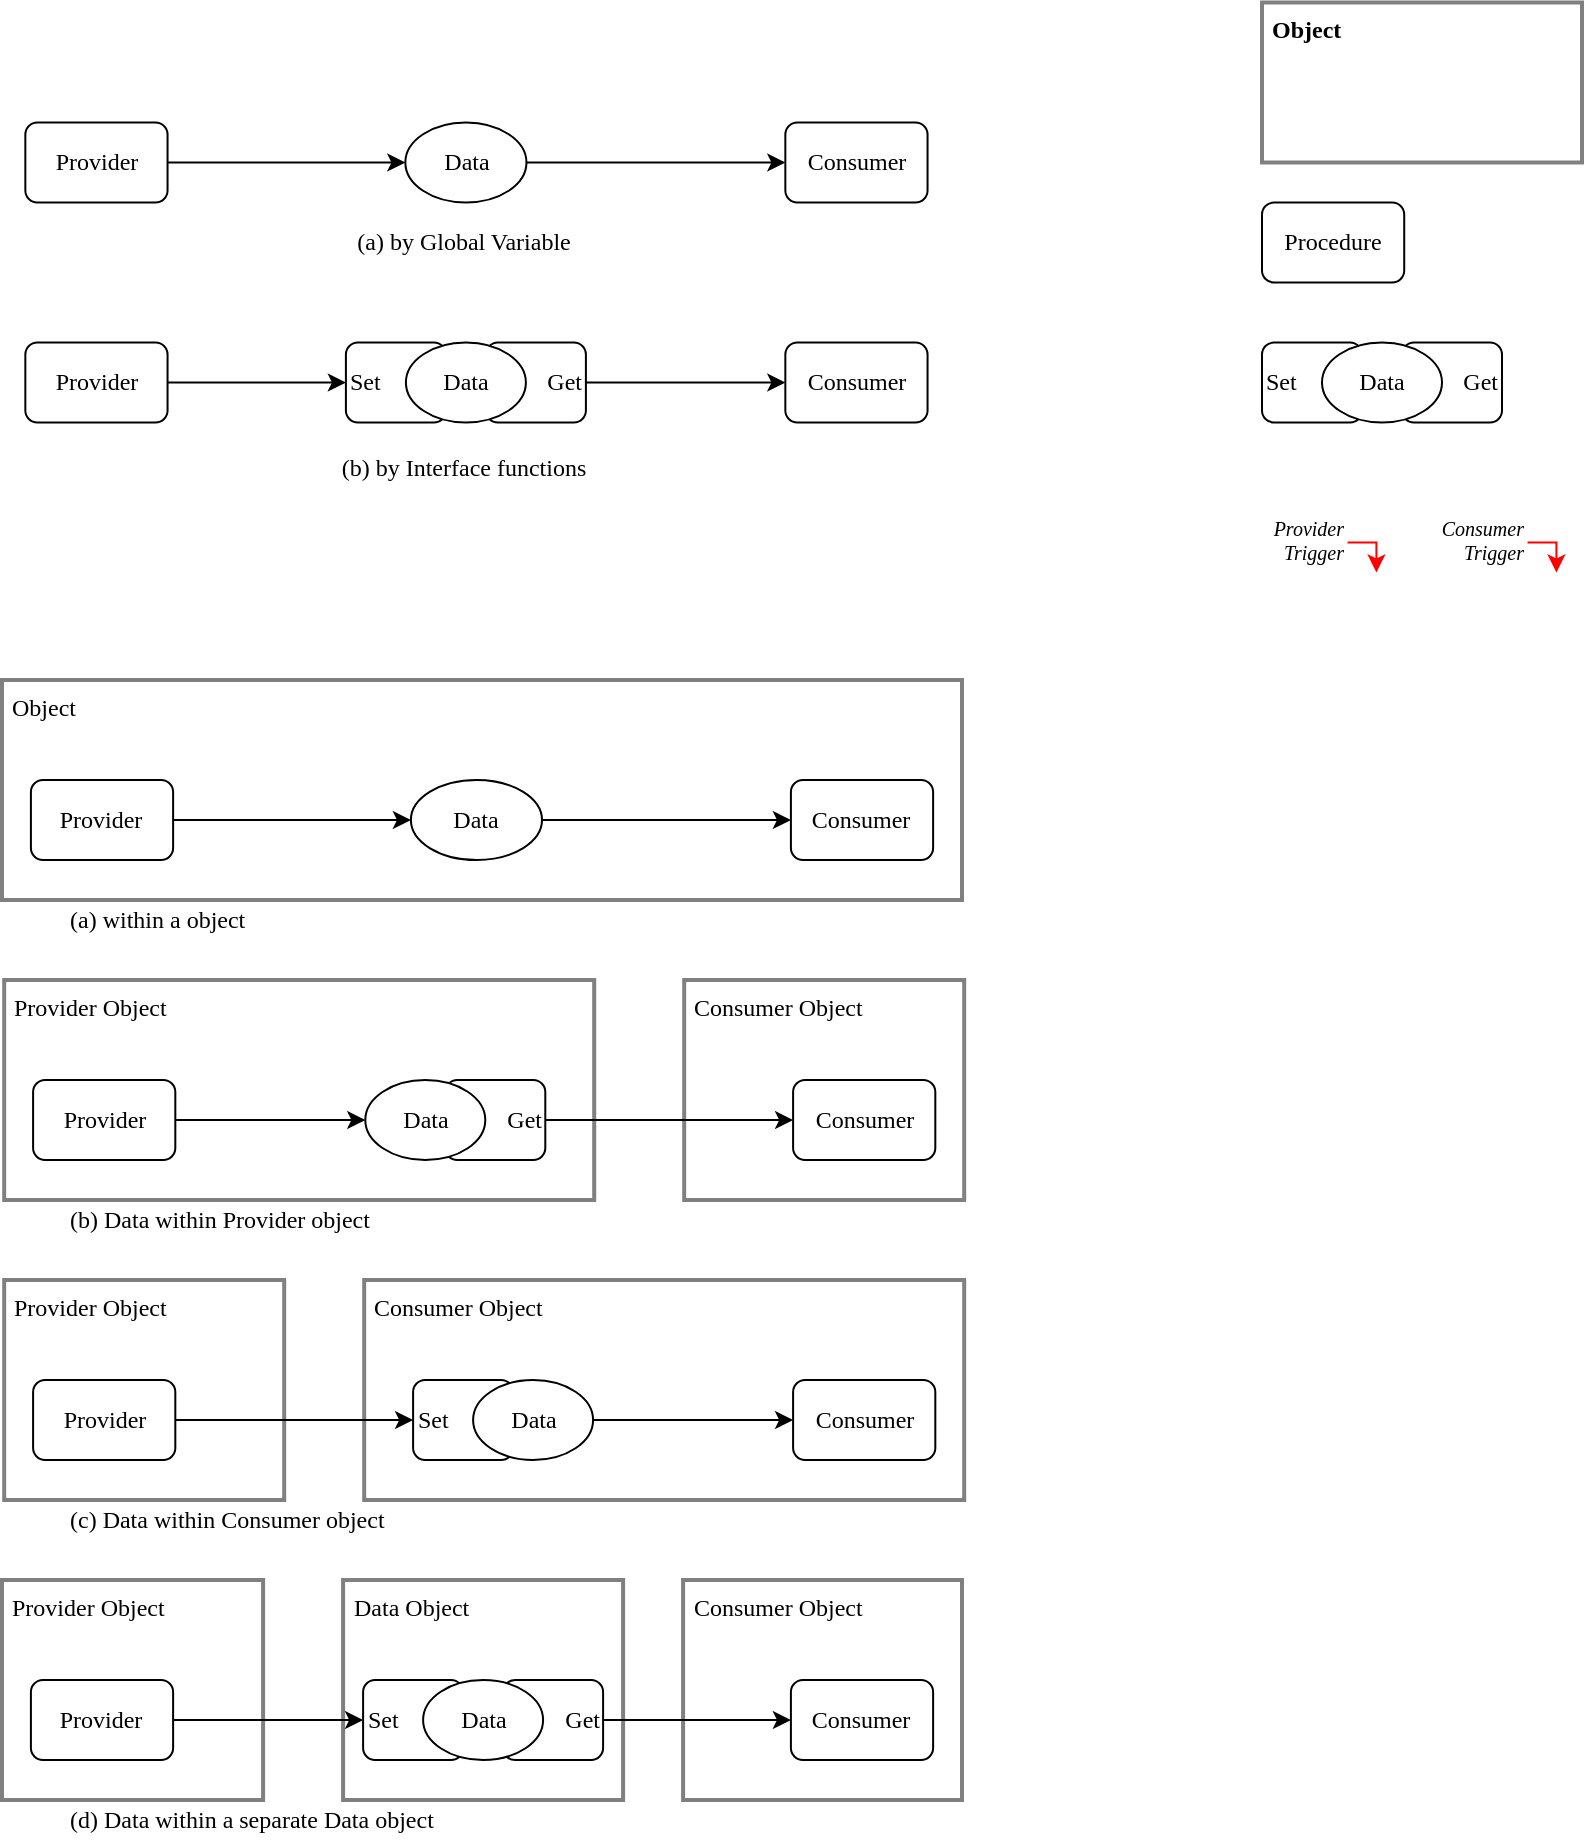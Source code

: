 <mxfile version="13.0.1" type="device" pages="8"><diagram id="RPdJgL-0hNv6Rbnv6gOg" name="DataShareObject"><mxGraphModel dx="179" dy="951" grid="1" gridSize="10" guides="1" tooltips="1" connect="1" arrows="1" fold="1" page="1" pageScale="1" pageWidth="827" pageHeight="1169" math="0" shadow="0"><root><mxCell id="wcgSQ5WHnAvo8ZMd5DFR-0"/><mxCell id="wcgSQ5WHnAvo8ZMd5DFR-1" parent="wcgSQ5WHnAvo8ZMd5DFR-0"/><mxCell id="gYPV-otYeuUINuy9jpu--18" value="&lt;font style=&quot;font-size: 12px&quot;&gt;&lt;span&gt;&lt;font&gt;Data Object&lt;/font&gt;&lt;br&gt;&lt;/span&gt;&lt;/font&gt;" style="rounded=0;whiteSpace=wrap;html=1;strokeWidth=2;fillColor=none;fontFamily=Verdana;fontSize=10;align=left;verticalAlign=top;spacingLeft=3;strokeColor=#808080;" vertex="1" parent="wcgSQ5WHnAvo8ZMd5DFR-1"><mxGeometry x="1010.55" y="810" width="140" height="110" as="geometry"/></mxCell><mxCell id="gYPV-otYeuUINuy9jpu--10" value="&lt;font style=&quot;font-size: 12px&quot;&gt;&lt;span&gt;&lt;font&gt;Consumer Object&lt;/font&gt;&lt;br&gt;&lt;/span&gt;&lt;/font&gt;" style="rounded=0;whiteSpace=wrap;html=1;strokeWidth=2;fillColor=none;fontFamily=Verdana;fontSize=10;align=left;verticalAlign=top;spacingLeft=3;strokeColor=#808080;" vertex="1" parent="wcgSQ5WHnAvo8ZMd5DFR-1"><mxGeometry x="1021.1" y="660" width="300" height="110" as="geometry"/></mxCell><mxCell id="gYPV-otYeuUINuy9jpu--0" value="&lt;font style=&quot;font-size: 12px&quot;&gt;&lt;span&gt;&lt;font&gt;Object&lt;/font&gt;&lt;br&gt;&lt;/span&gt;&lt;/font&gt;" style="rounded=0;whiteSpace=wrap;html=1;strokeWidth=2;fillColor=none;fontFamily=Verdana;fontSize=10;align=left;verticalAlign=top;spacingLeft=3;strokeColor=#808080;" vertex="1" parent="wcgSQ5WHnAvo8ZMd5DFR-1"><mxGeometry x="840" y="360" width="480" height="110" as="geometry"/></mxCell><mxCell id="XwUQ-xq-Ll1Avy4f7JTW-14" value="Consumer" style="rounded=1;whiteSpace=wrap;html=1;strokeWidth=1;fillColor=#ffffff;fontFamily=Verdana;fontSize=12;align=center;" vertex="1" parent="wcgSQ5WHnAvo8ZMd5DFR-1"><mxGeometry x="1231.67" y="191.25" width="71.11" height="40" as="geometry"/></mxCell><mxCell id="XwUQ-xq-Ll1Avy4f7JTW-19" value="" style="endArrow=classic;html=1;fontFamily=Verdana;fontSize=12;exitX=1;exitY=0.5;exitDx=0;exitDy=0;entryX=0;entryY=0.5;entryDx=0;entryDy=0;" edge="1" parent="wcgSQ5WHnAvo8ZMd5DFR-1" source="XwUQ-xq-Ll1Avy4f7JTW-3" target="SRi-LvXORcZ4S3tKK-vK-47"><mxGeometry width="50" height="50" relative="1" as="geometry"><mxPoint x="762.78" y="481.25" as="sourcePoint"/><mxPoint x="992.23" y="211.25" as="targetPoint"/></mxGeometry></mxCell><mxCell id="XwUQ-xq-Ll1Avy4f7JTW-3" value="Provider" style="rounded=1;whiteSpace=wrap;html=1;strokeWidth=1;fillColor=#ffffff;fontFamily=Verdana;fontSize=12;align=center;" vertex="1" parent="wcgSQ5WHnAvo8ZMd5DFR-1"><mxGeometry x="851.67" y="191.25" width="71.11" height="40" as="geometry"/></mxCell><mxCell id="d55Jqq_Xde9Os3Z9ZoMr-0" style="edgeStyle=orthogonalEdgeStyle;rounded=0;orthogonalLoop=1;jettySize=auto;html=1;entryX=0;entryY=0.5;entryDx=0;entryDy=0;fontFamily=Verdana;fontSize=12;exitX=1;exitY=0.5;exitDx=0;exitDy=0;" edge="1" parent="wcgSQ5WHnAvo8ZMd5DFR-1" source="SRi-LvXORcZ4S3tKK-vK-48" target="XwUQ-xq-Ll1Avy4f7JTW-14"><mxGeometry relative="1" as="geometry"><mxPoint x="1142.23" y="211.25" as="sourcePoint"/></mxGeometry></mxCell><mxCell id="d55Jqq_Xde9Os3Z9ZoMr-2" value="Consumer" style="rounded=1;whiteSpace=wrap;html=1;strokeWidth=1;fillColor=#ffffff;fontFamily=Verdana;fontSize=12;align=center;" vertex="1" parent="wcgSQ5WHnAvo8ZMd5DFR-1"><mxGeometry x="1234.45" y="410" width="71.11" height="40" as="geometry"/></mxCell><mxCell id="d55Jqq_Xde9Os3Z9ZoMr-3" value="" style="endArrow=classic;html=1;fontFamily=Verdana;fontSize=12;exitX=1;exitY=0.5;exitDx=0;exitDy=0;entryX=0;entryY=0.5;entryDx=0;entryDy=0;" edge="1" parent="wcgSQ5WHnAvo8ZMd5DFR-1" source="d55Jqq_Xde9Os3Z9ZoMr-4" target="d55Jqq_Xde9Os3Z9ZoMr-6"><mxGeometry width="50" height="50" relative="1" as="geometry"><mxPoint x="765.56" y="700" as="sourcePoint"/><mxPoint x="815.56" y="650" as="targetPoint"/></mxGeometry></mxCell><mxCell id="d55Jqq_Xde9Os3Z9ZoMr-4" value="Provider" style="rounded=1;whiteSpace=wrap;html=1;strokeWidth=1;fillColor=#ffffff;fontFamily=Verdana;fontSize=12;align=center;" vertex="1" parent="wcgSQ5WHnAvo8ZMd5DFR-1"><mxGeometry x="854.45" y="410" width="71.11" height="40" as="geometry"/></mxCell><mxCell id="d55Jqq_Xde9Os3Z9ZoMr-5" style="edgeStyle=orthogonalEdgeStyle;rounded=0;orthogonalLoop=1;jettySize=auto;html=1;exitX=1;exitY=0.5;exitDx=0;exitDy=0;entryX=0;entryY=0.5;entryDx=0;entryDy=0;fontFamily=Verdana;fontSize=12;" edge="1" parent="wcgSQ5WHnAvo8ZMd5DFR-1" source="d55Jqq_Xde9Os3Z9ZoMr-6" target="d55Jqq_Xde9Os3Z9ZoMr-2"><mxGeometry relative="1" as="geometry"/></mxCell><mxCell id="d55Jqq_Xde9Os3Z9ZoMr-6" value="Data" style="ellipse;whiteSpace=wrap;html=1;strokeWidth=1;fillColor=#ffffff;fontFamily=Verdana;fontSize=12;align=center;" vertex="1" parent="wcgSQ5WHnAvo8ZMd5DFR-1"><mxGeometry x="1044.45" y="410" width="65.55" height="40" as="geometry"/></mxCell><mxCell id="gYPV-otYeuUINuy9jpu--1" value="&lt;font style=&quot;font-size: 12px&quot;&gt;&lt;span&gt;&lt;font&gt;Provider Object&lt;/font&gt;&lt;br&gt;&lt;/span&gt;&lt;/font&gt;" style="rounded=0;whiteSpace=wrap;html=1;strokeWidth=2;fillColor=none;fontFamily=Verdana;fontSize=10;align=left;verticalAlign=top;spacingLeft=3;strokeColor=#808080;" vertex="1" parent="wcgSQ5WHnAvo8ZMd5DFR-1"><mxGeometry x="841.1" y="660" width="140" height="110" as="geometry"/></mxCell><mxCell id="gYPV-otYeuUINuy9jpu--2" value="Consumer" style="rounded=1;whiteSpace=wrap;html=1;strokeWidth=1;fillColor=#ffffff;fontFamily=Verdana;fontSize=12;align=center;" vertex="1" parent="wcgSQ5WHnAvo8ZMd5DFR-1"><mxGeometry x="1235.55" y="710" width="71.11" height="40" as="geometry"/></mxCell><mxCell id="gYPV-otYeuUINuy9jpu--3" value="" style="endArrow=classic;html=1;fontFamily=Verdana;fontSize=12;exitX=1;exitY=0.5;exitDx=0;exitDy=0;entryX=0;entryY=0.5;entryDx=0;entryDy=0;" edge="1" parent="wcgSQ5WHnAvo8ZMd5DFR-1" source="gYPV-otYeuUINuy9jpu--4"><mxGeometry width="50" height="50" relative="1" as="geometry"><mxPoint x="766.66" y="1000" as="sourcePoint"/><mxPoint x="1045.55" y="730" as="targetPoint"/></mxGeometry></mxCell><mxCell id="gYPV-otYeuUINuy9jpu--4" value="Provider" style="rounded=1;whiteSpace=wrap;html=1;strokeWidth=1;fillColor=#ffffff;fontFamily=Verdana;fontSize=12;align=center;" vertex="1" parent="wcgSQ5WHnAvo8ZMd5DFR-1"><mxGeometry x="855.55" y="710" width="71.11" height="40" as="geometry"/></mxCell><mxCell id="gYPV-otYeuUINuy9jpu--5" style="edgeStyle=orthogonalEdgeStyle;rounded=0;orthogonalLoop=1;jettySize=auto;html=1;exitX=1;exitY=0.5;exitDx=0;exitDy=0;entryX=0;entryY=0.5;entryDx=0;entryDy=0;fontFamily=Verdana;fontSize=12;" edge="1" parent="wcgSQ5WHnAvo8ZMd5DFR-1" source="SRi-LvXORcZ4S3tKK-vK-51" target="gYPV-otYeuUINuy9jpu--2"><mxGeometry relative="1" as="geometry"><mxPoint x="1115.55" y="730" as="sourcePoint"/></mxGeometry></mxCell><mxCell id="gYPV-otYeuUINuy9jpu--7" value="&lt;font style=&quot;font-size: 12px&quot;&gt;&lt;span&gt;&lt;font face=&quot;Verdana&quot;&gt;&lt;b&gt;Object&lt;/b&gt;&lt;/font&gt;&lt;br&gt;&lt;/span&gt;&lt;/font&gt;" style="rounded=0;whiteSpace=wrap;html=1;strokeWidth=2;fillColor=none;fontFamily=Arial Unicode MS;fontSize=10;align=left;verticalAlign=top;spacingLeft=3;strokeColor=#808080;" vertex="1" parent="wcgSQ5WHnAvo8ZMd5DFR-1"><mxGeometry x="1470" y="21.25" width="160" height="80" as="geometry"/></mxCell><mxCell id="gYPV-otYeuUINuy9jpu--8" value="Procedure" style="rounded=1;whiteSpace=wrap;html=1;strokeWidth=1;fillColor=#ffffff;fontFamily=Verdana;fontSize=12;align=center;" vertex="1" parent="wcgSQ5WHnAvo8ZMd5DFR-1"><mxGeometry x="1470" y="121.25" width="71.11" height="40" as="geometry"/></mxCell><mxCell id="gYPV-otYeuUINuy9jpu--11" value="&lt;font style=&quot;font-size: 12px&quot;&gt;&lt;span&gt;&lt;font&gt;Consumer Object&lt;/font&gt;&lt;br&gt;&lt;/span&gt;&lt;/font&gt;" style="rounded=0;whiteSpace=wrap;html=1;strokeWidth=2;fillColor=none;fontFamily=Verdana;fontSize=10;align=left;verticalAlign=top;spacingLeft=3;strokeColor=#808080;" vertex="1" parent="wcgSQ5WHnAvo8ZMd5DFR-1"><mxGeometry x="1180.55" y="810" width="139.45" height="110" as="geometry"/></mxCell><mxCell id="gYPV-otYeuUINuy9jpu--12" value="&lt;font style=&quot;font-size: 12px&quot;&gt;&lt;span&gt;&lt;font&gt;Provider Object&lt;/font&gt;&lt;br&gt;&lt;/span&gt;&lt;/font&gt;" style="rounded=0;whiteSpace=wrap;html=1;strokeWidth=2;fillColor=none;fontFamily=Verdana;fontSize=10;align=left;verticalAlign=top;spacingLeft=3;strokeColor=#808080;" vertex="1" parent="wcgSQ5WHnAvo8ZMd5DFR-1"><mxGeometry x="840" y="810" width="130.55" height="110" as="geometry"/></mxCell><mxCell id="gYPV-otYeuUINuy9jpu--13" value="Consumer" style="rounded=1;whiteSpace=wrap;html=1;strokeWidth=1;fillColor=#ffffff;fontFamily=Verdana;fontSize=12;align=center;" vertex="1" parent="wcgSQ5WHnAvo8ZMd5DFR-1"><mxGeometry x="1234.45" y="860" width="71.11" height="40" as="geometry"/></mxCell><mxCell id="gYPV-otYeuUINuy9jpu--14" value="" style="endArrow=classic;html=1;fontFamily=Verdana;fontSize=12;exitX=1;exitY=0.5;exitDx=0;exitDy=0;entryX=0;entryY=0.5;entryDx=0;entryDy=0;" edge="1" parent="wcgSQ5WHnAvo8ZMd5DFR-1" source="gYPV-otYeuUINuy9jpu--15" target="SRi-LvXORcZ4S3tKK-vK-54"><mxGeometry width="50" height="50" relative="1" as="geometry"><mxPoint x="765.56" y="1150" as="sourcePoint"/><mxPoint x="1044.45" y="880" as="targetPoint"/></mxGeometry></mxCell><mxCell id="gYPV-otYeuUINuy9jpu--15" value="Provider" style="rounded=1;whiteSpace=wrap;html=1;strokeWidth=1;fillColor=#ffffff;fontFamily=Verdana;fontSize=12;align=center;" vertex="1" parent="wcgSQ5WHnAvo8ZMd5DFR-1"><mxGeometry x="854.45" y="860" width="71.11" height="40" as="geometry"/></mxCell><mxCell id="gYPV-otYeuUINuy9jpu--16" style="edgeStyle=orthogonalEdgeStyle;rounded=0;orthogonalLoop=1;jettySize=auto;html=1;exitX=1;exitY=0.5;exitDx=0;exitDy=0;entryX=0;entryY=0.5;entryDx=0;entryDy=0;fontFamily=Verdana;fontSize=12;" edge="1" parent="wcgSQ5WHnAvo8ZMd5DFR-1" source="SRi-LvXORcZ4S3tKK-vK-55" target="gYPV-otYeuUINuy9jpu--13"><mxGeometry relative="1" as="geometry"><mxPoint x="1114.45" y="880" as="sourcePoint"/></mxGeometry></mxCell><mxCell id="gYPV-otYeuUINuy9jpu--19" value="&lt;font style=&quot;font-size: 12px&quot;&gt;&lt;span&gt;&lt;font&gt;Consumer Object&lt;/font&gt;&lt;br&gt;&lt;/span&gt;&lt;/font&gt;" style="rounded=0;whiteSpace=wrap;html=1;strokeWidth=2;fillColor=none;fontFamily=Verdana;fontSize=10;align=left;verticalAlign=top;spacingLeft=3;strokeColor=#808080;" vertex="1" parent="wcgSQ5WHnAvo8ZMd5DFR-1"><mxGeometry x="1181.1" y="510" width="140" height="110" as="geometry"/></mxCell><mxCell id="gYPV-otYeuUINuy9jpu--20" value="&lt;font style=&quot;font-size: 12px&quot;&gt;&lt;span&gt;&lt;font&gt;Provider Object&lt;/font&gt;&lt;br&gt;&lt;/span&gt;&lt;/font&gt;" style="rounded=0;whiteSpace=wrap;html=1;strokeWidth=2;fillColor=none;fontFamily=Verdana;fontSize=10;align=left;verticalAlign=top;spacingLeft=3;strokeColor=#808080;" vertex="1" parent="wcgSQ5WHnAvo8ZMd5DFR-1"><mxGeometry x="841.1" y="510" width="295" height="110" as="geometry"/></mxCell><mxCell id="gYPV-otYeuUINuy9jpu--21" value="Consumer" style="rounded=1;whiteSpace=wrap;html=1;strokeWidth=1;fillColor=#ffffff;fontFamily=Verdana;fontSize=12;align=center;" vertex="1" parent="wcgSQ5WHnAvo8ZMd5DFR-1"><mxGeometry x="1235.55" y="560" width="71.11" height="40" as="geometry"/></mxCell><mxCell id="gYPV-otYeuUINuy9jpu--22" value="" style="endArrow=classic;html=1;fontFamily=Verdana;fontSize=12;exitX=1;exitY=0.5;exitDx=0;exitDy=0;entryX=0;entryY=0.5;entryDx=0;entryDy=0;" edge="1" parent="wcgSQ5WHnAvo8ZMd5DFR-1" source="gYPV-otYeuUINuy9jpu--23" target="SRi-LvXORcZ4S3tKK-vK-53"><mxGeometry width="50" height="50" relative="1" as="geometry"><mxPoint x="766.66" y="850" as="sourcePoint"/><mxPoint x="981.65" y="580" as="targetPoint"/></mxGeometry></mxCell><mxCell id="gYPV-otYeuUINuy9jpu--23" value="Provider" style="rounded=1;whiteSpace=wrap;html=1;strokeWidth=1;fillColor=#ffffff;fontFamily=Verdana;fontSize=12;align=center;" vertex="1" parent="wcgSQ5WHnAvo8ZMd5DFR-1"><mxGeometry x="855.55" y="560" width="71.11" height="40" as="geometry"/></mxCell><mxCell id="gYPV-otYeuUINuy9jpu--24" style="edgeStyle=orthogonalEdgeStyle;rounded=0;orthogonalLoop=1;jettySize=auto;html=1;entryX=0;entryY=0.5;entryDx=0;entryDy=0;fontFamily=Verdana;fontSize=12;" edge="1" parent="wcgSQ5WHnAvo8ZMd5DFR-1" source="SRi-LvXORcZ4S3tKK-vK-52" target="gYPV-otYeuUINuy9jpu--21"><mxGeometry relative="1" as="geometry"><mxPoint x="1115.65" y="580" as="sourcePoint"/></mxGeometry></mxCell><mxCell id="SRi-LvXORcZ4S3tKK-vK-0" value="" style="endArrow=classic;html=1;fontFamily=Verdana;fontSize=10;entryX=0.5;entryY=0;entryDx=0;entryDy=0;edgeStyle=orthogonalEdgeStyle;rounded=0;exitX=1;exitY=0.5;exitDx=0;exitDy=0;align=right;strokeColor=#FF0000;fontStyle=2" edge="1" parent="wcgSQ5WHnAvo8ZMd5DFR-1" source="SRi-LvXORcZ4S3tKK-vK-1"><mxGeometry width="50" height="50" relative="1" as="geometry"><mxPoint x="1418.336" y="171.25" as="sourcePoint"/><mxPoint x="1527.224" y="306.25" as="targetPoint"/><Array as="points"><mxPoint x="1527.224" y="291.25"/></Array></mxGeometry></mxCell><mxCell id="SRi-LvXORcZ4S3tKK-vK-1" value="Provider&lt;br&gt;Trigger" style="text;html=1;strokeColor=none;fillColor=none;align=right;verticalAlign=middle;whiteSpace=wrap;rounded=0;fontFamily=Verdana;fontSize=10;spacingBottom=3;fontStyle=2" vertex="1" parent="wcgSQ5WHnAvo8ZMd5DFR-1"><mxGeometry x="1482.78" y="283.75" width="30" height="15" as="geometry"/></mxCell><mxCell id="SRi-LvXORcZ4S3tKK-vK-2" value="" style="endArrow=classic;html=1;fontFamily=Verdana;fontSize=10;entryX=0.5;entryY=0;entryDx=0;entryDy=0;edgeStyle=orthogonalEdgeStyle;rounded=0;exitX=1;exitY=0.5;exitDx=0;exitDy=0;align=right;strokeColor=#FF0000;fontStyle=2" edge="1" parent="wcgSQ5WHnAvo8ZMd5DFR-1" source="SRi-LvXORcZ4S3tKK-vK-3"><mxGeometry width="50" height="50" relative="1" as="geometry"><mxPoint x="1508.336" y="171.25" as="sourcePoint"/><mxPoint x="1617.224" y="306.25" as="targetPoint"/><Array as="points"><mxPoint x="1617.224" y="291.25"/></Array></mxGeometry></mxCell><mxCell id="SRi-LvXORcZ4S3tKK-vK-3" value="Consumer&lt;br&gt;Trigger" style="text;html=1;strokeColor=none;fillColor=none;align=right;verticalAlign=middle;whiteSpace=wrap;rounded=0;fontFamily=Verdana;fontSize=10;spacingBottom=3;fontStyle=2" vertex="1" parent="wcgSQ5WHnAvo8ZMd5DFR-1"><mxGeometry x="1572.78" y="283.75" width="30" height="15" as="geometry"/></mxCell><mxCell id="SRi-LvXORcZ4S3tKK-vK-4" value="Set" style="rounded=1;whiteSpace=wrap;html=1;strokeWidth=1;fillColor=#ffffff;fontFamily=Verdana;fontSize=12;align=left;" vertex="1" parent="wcgSQ5WHnAvo8ZMd5DFR-1"><mxGeometry x="1470" y="191.25" width="50" height="40" as="geometry"/></mxCell><mxCell id="SRi-LvXORcZ4S3tKK-vK-5" value="Get" style="rounded=1;whiteSpace=wrap;html=1;strokeWidth=1;fillColor=#ffffff;fontFamily=Verdana;fontSize=12;align=right;" vertex="1" parent="wcgSQ5WHnAvo8ZMd5DFR-1"><mxGeometry x="1540" y="191.25" width="50" height="40" as="geometry"/></mxCell><mxCell id="gYPV-otYeuUINuy9jpu--9" value="Data" style="ellipse;whiteSpace=wrap;html=1;strokeWidth=1;fillColor=#ffffff;fontFamily=Verdana;fontSize=12;align=center;" vertex="1" parent="wcgSQ5WHnAvo8ZMd5DFR-1"><mxGeometry x="1500" y="191.25" width="60" height="40" as="geometry"/></mxCell><mxCell id="SRi-LvXORcZ4S3tKK-vK-38" value="Consumer" style="rounded=1;whiteSpace=wrap;html=1;strokeWidth=1;fillColor=#ffffff;fontFamily=Verdana;fontSize=12;align=center;" vertex="1" parent="wcgSQ5WHnAvo8ZMd5DFR-1"><mxGeometry x="1231.67" y="81.25" width="71.11" height="40" as="geometry"/></mxCell><mxCell id="SRi-LvXORcZ4S3tKK-vK-39" value="" style="endArrow=classic;html=1;fontFamily=Verdana;fontSize=12;exitX=1;exitY=0.5;exitDx=0;exitDy=0;entryX=0;entryY=0.5;entryDx=0;entryDy=0;" edge="1" parent="wcgSQ5WHnAvo8ZMd5DFR-1" source="SRi-LvXORcZ4S3tKK-vK-40" target="SRi-LvXORcZ4S3tKK-vK-42"><mxGeometry width="50" height="50" relative="1" as="geometry"><mxPoint x="762.78" y="371.25" as="sourcePoint"/><mxPoint x="812.78" y="321.25" as="targetPoint"/></mxGeometry></mxCell><mxCell id="SRi-LvXORcZ4S3tKK-vK-40" value="Provider" style="rounded=1;whiteSpace=wrap;html=1;strokeWidth=1;fillColor=#ffffff;fontFamily=Verdana;fontSize=12;align=center;" vertex="1" parent="wcgSQ5WHnAvo8ZMd5DFR-1"><mxGeometry x="851.67" y="81.25" width="71.11" height="40" as="geometry"/></mxCell><mxCell id="SRi-LvXORcZ4S3tKK-vK-41" style="edgeStyle=orthogonalEdgeStyle;rounded=0;orthogonalLoop=1;jettySize=auto;html=1;exitX=1;exitY=0.5;exitDx=0;exitDy=0;entryX=0;entryY=0.5;entryDx=0;entryDy=0;fontFamily=Verdana;fontSize=12;" edge="1" parent="wcgSQ5WHnAvo8ZMd5DFR-1" source="SRi-LvXORcZ4S3tKK-vK-42" target="SRi-LvXORcZ4S3tKK-vK-38"><mxGeometry relative="1" as="geometry"/></mxCell><mxCell id="SRi-LvXORcZ4S3tKK-vK-42" value="Data" style="ellipse;whiteSpace=wrap;html=1;strokeWidth=1;fillColor=#ffffff;fontFamily=Verdana;fontSize=12;align=center;" vertex="1" parent="wcgSQ5WHnAvo8ZMd5DFR-1"><mxGeometry x="1041.67" y="81.25" width="60.56" height="40" as="geometry"/></mxCell><mxCell id="SRi-LvXORcZ4S3tKK-vK-47" value="Set" style="rounded=1;whiteSpace=wrap;html=1;strokeWidth=1;fillColor=#ffffff;fontFamily=Verdana;fontSize=12;align=left;" vertex="1" parent="wcgSQ5WHnAvo8ZMd5DFR-1"><mxGeometry x="1011.95" y="191.25" width="50" height="40" as="geometry"/></mxCell><mxCell id="SRi-LvXORcZ4S3tKK-vK-48" value="Get" style="rounded=1;whiteSpace=wrap;html=1;strokeWidth=1;fillColor=#ffffff;fontFamily=Verdana;fontSize=12;align=right;" vertex="1" parent="wcgSQ5WHnAvo8ZMd5DFR-1"><mxGeometry x="1081.95" y="191.25" width="50" height="40" as="geometry"/></mxCell><mxCell id="SRi-LvXORcZ4S3tKK-vK-49" value="Data" style="ellipse;whiteSpace=wrap;html=1;strokeWidth=1;fillColor=#ffffff;fontFamily=Verdana;fontSize=12;align=center;" vertex="1" parent="wcgSQ5WHnAvo8ZMd5DFR-1"><mxGeometry x="1041.95" y="191.25" width="60" height="40" as="geometry"/></mxCell><mxCell id="SRi-LvXORcZ4S3tKK-vK-50" value="Set" style="rounded=1;whiteSpace=wrap;html=1;strokeWidth=1;fillColor=#ffffff;fontFamily=Verdana;fontSize=12;align=left;" vertex="1" parent="wcgSQ5WHnAvo8ZMd5DFR-1"><mxGeometry x="1045.55" y="710" width="50" height="40" as="geometry"/></mxCell><mxCell id="SRi-LvXORcZ4S3tKK-vK-51" value="Data" style="ellipse;whiteSpace=wrap;html=1;strokeWidth=1;fillColor=#ffffff;fontFamily=Verdana;fontSize=12;align=center;" vertex="1" parent="wcgSQ5WHnAvo8ZMd5DFR-1"><mxGeometry x="1075.55" y="710" width="60" height="40" as="geometry"/></mxCell><mxCell id="SRi-LvXORcZ4S3tKK-vK-52" value="Get" style="rounded=1;whiteSpace=wrap;html=1;strokeWidth=1;fillColor=#ffffff;fontFamily=Verdana;fontSize=12;align=right;" vertex="1" parent="wcgSQ5WHnAvo8ZMd5DFR-1"><mxGeometry x="1061.65" y="560" width="50" height="40" as="geometry"/></mxCell><mxCell id="SRi-LvXORcZ4S3tKK-vK-53" value="Data" style="ellipse;whiteSpace=wrap;html=1;strokeWidth=1;fillColor=#ffffff;fontFamily=Verdana;fontSize=12;align=center;" vertex="1" parent="wcgSQ5WHnAvo8ZMd5DFR-1"><mxGeometry x="1021.65" y="560" width="60" height="40" as="geometry"/></mxCell><mxCell id="SRi-LvXORcZ4S3tKK-vK-54" value="Set" style="rounded=1;whiteSpace=wrap;html=1;strokeWidth=1;fillColor=#ffffff;fontFamily=Verdana;fontSize=12;align=left;" vertex="1" parent="wcgSQ5WHnAvo8ZMd5DFR-1"><mxGeometry x="1020.55" y="860" width="50" height="40" as="geometry"/></mxCell><mxCell id="SRi-LvXORcZ4S3tKK-vK-55" value="Get" style="rounded=1;whiteSpace=wrap;html=1;strokeWidth=1;fillColor=#ffffff;fontFamily=Verdana;fontSize=12;align=right;" vertex="1" parent="wcgSQ5WHnAvo8ZMd5DFR-1"><mxGeometry x="1090.55" y="860" width="50" height="40" as="geometry"/></mxCell><mxCell id="SRi-LvXORcZ4S3tKK-vK-56" value="Data" style="ellipse;whiteSpace=wrap;html=1;strokeWidth=1;fillColor=#ffffff;fontFamily=Verdana;fontSize=12;align=center;" vertex="1" parent="wcgSQ5WHnAvo8ZMd5DFR-1"><mxGeometry x="1050.55" y="860" width="60" height="40" as="geometry"/></mxCell><mxCell id="SRi-LvXORcZ4S3tKK-vK-145" value="(a) by Global Variable" style="text;html=1;strokeColor=none;fillColor=none;align=center;verticalAlign=middle;whiteSpace=wrap;rounded=0;fontFamily=Verdana;fontSize=12;" vertex="1" parent="wcgSQ5WHnAvo8ZMd5DFR-1"><mxGeometry x="965.55" y="131.25" width="210" height="20" as="geometry"/></mxCell><mxCell id="SRi-LvXORcZ4S3tKK-vK-146" value="(b) by Interface functions" style="text;html=1;strokeColor=none;fillColor=none;align=center;verticalAlign=middle;whiteSpace=wrap;rounded=0;fontFamily=Verdana;fontSize=12;" vertex="1" parent="wcgSQ5WHnAvo8ZMd5DFR-1"><mxGeometry x="965.55" y="244.38" width="210" height="20" as="geometry"/></mxCell><mxCell id="SRi-LvXORcZ4S3tKK-vK-147" value="(a) within a object" style="text;html=1;strokeColor=none;fillColor=none;align=left;verticalAlign=middle;whiteSpace=wrap;rounded=0;fontFamily=Verdana;fontSize=12;" vertex="1" parent="wcgSQ5WHnAvo8ZMd5DFR-1"><mxGeometry x="871.65" y="470" width="133" height="20" as="geometry"/></mxCell><mxCell id="SRi-LvXORcZ4S3tKK-vK-148" value="(b) Data within Provider object" style="text;html=1;strokeColor=none;fillColor=none;align=left;verticalAlign=middle;whiteSpace=wrap;rounded=0;fontFamily=Verdana;fontSize=12;" vertex="1" parent="wcgSQ5WHnAvo8ZMd5DFR-1"><mxGeometry x="871.95" y="620" width="210" height="20" as="geometry"/></mxCell><mxCell id="SRi-LvXORcZ4S3tKK-vK-149" value="(c) Data within Consumer object" style="text;html=1;strokeColor=none;fillColor=none;align=left;verticalAlign=middle;whiteSpace=wrap;rounded=0;fontFamily=Verdana;fontSize=12;" vertex="1" parent="wcgSQ5WHnAvo8ZMd5DFR-1"><mxGeometry x="871.65" y="770" width="210" height="20" as="geometry"/></mxCell><mxCell id="SRi-LvXORcZ4S3tKK-vK-150" value="(d) Data within a separate Data object" style="text;html=1;strokeColor=none;fillColor=none;align=left;verticalAlign=middle;whiteSpace=wrap;rounded=0;fontFamily=Verdana;fontSize=12;" vertex="1" parent="wcgSQ5WHnAvo8ZMd5DFR-1"><mxGeometry x="871.65" y="920" width="257.78" height="20" as="geometry"/></mxCell></root></mxGraphModel></diagram><diagram name="DataShareTrigger" id="ou6vLkMFkStB4Gf7xjqs"><mxGraphModel dx="-648" dy="951" grid="1" gridSize="10" guides="1" tooltips="1" connect="1" arrows="1" fold="1" page="1" pageScale="1" pageWidth="827" pageHeight="1169" math="0" shadow="0"><root><mxCell id="VIVtMuD7fC-aXoqoCbbG-0"/><mxCell id="VIVtMuD7fC-aXoqoCbbG-1" parent="VIVtMuD7fC-aXoqoCbbG-0"/><mxCell id="VIVtMuD7fC-aXoqoCbbG-2" value="&lt;font style=&quot;font-size: 12px&quot;&gt;&lt;span&gt;&lt;font&gt;HAL&lt;/font&gt;&lt;br&gt;&lt;/span&gt;&lt;/font&gt;" style="rounded=0;whiteSpace=wrap;html=1;strokeWidth=2;fillColor=none;fontFamily=Verdana;fontSize=10;align=left;verticalAlign=top;spacingLeft=3;strokeColor=#808080;" vertex="1" parent="VIVtMuD7fC-aXoqoCbbG-1"><mxGeometry x="1720" y="820" width="330.28" height="110" as="geometry"/></mxCell><mxCell id="VIVtMuD7fC-aXoqoCbbG-41" value="H/W" style="rounded=1;whiteSpace=wrap;html=1;strokeWidth=1;fillColor=#ffffff;fontFamily=Verdana;fontSize=12;align=center;" vertex="1" parent="VIVtMuD7fC-aXoqoCbbG-1"><mxGeometry x="2130.37" y="1022.5" width="71.11" height="40" as="geometry"/></mxCell><mxCell id="VIVtMuD7fC-aXoqoCbbG-42" value="" style="endArrow=classic;html=1;fontFamily=Verdana;fontSize=12;exitX=1;exitY=0.5;exitDx=0;exitDy=0;entryX=0;entryY=0.5;entryDx=0;entryDy=0;" edge="1" parent="VIVtMuD7fC-aXoqoCbbG-1" source="VIVtMuD7fC-aXoqoCbbG-44" target="VIVtMuD7fC-aXoqoCbbG-47"><mxGeometry width="50" height="50" relative="1" as="geometry"><mxPoint x="1661.48" y="1312.5" as="sourcePoint"/><mxPoint x="1940.37" y="1042.5" as="targetPoint"/></mxGeometry></mxCell><mxCell id="VIVtMuD7fC-aXoqoCbbG-43" style="edgeStyle=orthogonalEdgeStyle;rounded=0;orthogonalLoop=1;jettySize=auto;html=1;exitX=1;exitY=0;exitDx=0;exitDy=0;entryX=0.5;entryY=0;entryDx=0;entryDy=0;fontFamily=Verdana;fontSize=12;align=right;strokeColor=#FF0000;" edge="1" parent="VIVtMuD7fC-aXoqoCbbG-1" source="VIVtMuD7fC-aXoqoCbbG-44" target="VIVtMuD7fC-aXoqoCbbG-47"><mxGeometry relative="1" as="geometry"/></mxCell><mxCell id="VIVtMuD7fC-aXoqoCbbG-44" value="Provider" style="rounded=1;whiteSpace=wrap;html=1;strokeWidth=1;fillColor=#ffffff;fontFamily=Verdana;fontSize=12;align=center;" vertex="1" parent="VIVtMuD7fC-aXoqoCbbG-1"><mxGeometry x="1750.37" y="1022.5" width="71.11" height="40" as="geometry"/></mxCell><mxCell id="VIVtMuD7fC-aXoqoCbbG-45" style="edgeStyle=orthogonalEdgeStyle;rounded=0;orthogonalLoop=1;jettySize=auto;html=1;exitX=1;exitY=0.5;exitDx=0;exitDy=0;entryX=0;entryY=0.5;entryDx=0;entryDy=0;fontFamily=Verdana;fontSize=12;" edge="1" parent="VIVtMuD7fC-aXoqoCbbG-1" source="VIVtMuD7fC-aXoqoCbbG-48" target="VIVtMuD7fC-aXoqoCbbG-41"><mxGeometry relative="1" as="geometry"><mxPoint x="2031.2" y="1042.5" as="sourcePoint"/></mxGeometry></mxCell><mxCell id="VIVtMuD7fC-aXoqoCbbG-46" style="edgeStyle=orthogonalEdgeStyle;rounded=0;orthogonalLoop=1;jettySize=auto;html=1;exitX=1;exitY=0;exitDx=0;exitDy=0;entryX=0.5;entryY=0;entryDx=0;entryDy=0;fontFamily=Verdana;fontSize=12;align=right;strokeColor=#FF0000;" edge="1" parent="VIVtMuD7fC-aXoqoCbbG-1" source="VIVtMuD7fC-aXoqoCbbG-47" target="VIVtMuD7fC-aXoqoCbbG-41"><mxGeometry relative="1" as="geometry"/></mxCell><mxCell id="VIVtMuD7fC-aXoqoCbbG-47" value="Set" style="rounded=1;whiteSpace=wrap;html=1;strokeWidth=1;fillColor=#ffffff;fontFamily=Verdana;fontSize=12;align=left;" vertex="1" parent="VIVtMuD7fC-aXoqoCbbG-1"><mxGeometry x="1911.2" y="1022.5" width="50.28" height="40" as="geometry"/></mxCell><mxCell id="VIVtMuD7fC-aXoqoCbbG-48" value="Data" style="ellipse;whiteSpace=wrap;html=1;strokeWidth=1;fillColor=#ffffff;fontFamily=Verdana;fontSize=12;align=center;" vertex="1" parent="VIVtMuD7fC-aXoqoCbbG-1"><mxGeometry x="1941.2" y="1022.5" width="60" height="40" as="geometry"/></mxCell><mxCell id="VIVtMuD7fC-aXoqoCbbG-49" value="" style="endArrow=classic;html=1;fontFamily=Verdana;fontSize=10;entryX=0.5;entryY=0;entryDx=0;entryDy=0;edgeStyle=orthogonalEdgeStyle;rounded=0;exitX=1;exitY=0.5;exitDx=0;exitDy=0;align=right;strokeColor=#FF0000;" edge="1" parent="VIVtMuD7fC-aXoqoCbbG-1" source="VIVtMuD7fC-aXoqoCbbG-50"><mxGeometry width="50" height="50" relative="1" as="geometry"><mxPoint x="1677.036" y="887.5" as="sourcePoint"/><mxPoint x="1785.924" y="1022.5" as="targetPoint"/><Array as="points"><mxPoint x="1785.924" y="1007.5"/></Array></mxGeometry></mxCell><mxCell id="VIVtMuD7fC-aXoqoCbbG-50" value="Provider&lt;br&gt;Trigger" style="text;html=1;strokeColor=none;fillColor=none;align=right;verticalAlign=middle;whiteSpace=wrap;rounded=0;fontFamily=Verdana;fontSize=10;spacingBottom=3;fontStyle=2" vertex="1" parent="VIVtMuD7fC-aXoqoCbbG-1"><mxGeometry x="1741.48" y="1000" width="30" height="15" as="geometry"/></mxCell><mxCell id="VIVtMuD7fC-aXoqoCbbG-51" style="edgeStyle=orthogonalEdgeStyle;rounded=0;orthogonalLoop=1;jettySize=auto;html=1;exitX=0;exitY=0;exitDx=0;exitDy=0;entryX=0.5;entryY=0;entryDx=0;entryDy=0;fontFamily=Verdana;fontSize=12;align=right;strokeColor=#FF0000;" edge="1" parent="VIVtMuD7fC-aXoqoCbbG-1" source="VIVtMuD7fC-aXoqoCbbG-52" target="VIVtMuD7fC-aXoqoCbbG-58"><mxGeometry relative="1" as="geometry"/></mxCell><mxCell id="VIVtMuD7fC-aXoqoCbbG-52" value="Consumer" style="rounded=1;whiteSpace=wrap;html=1;strokeWidth=1;fillColor=#ffffff;fontFamily=Verdana;fontSize=12;align=center;" vertex="1" parent="VIVtMuD7fC-aXoqoCbbG-1"><mxGeometry x="2100" y="159.98" width="71.11" height="40" as="geometry"/></mxCell><mxCell id="VIVtMuD7fC-aXoqoCbbG-53" value="" style="endArrow=classic;html=1;fontFamily=Verdana;fontSize=12;exitX=1;exitY=0.5;exitDx=0;exitDy=0;entryX=0;entryY=0.5;entryDx=0;entryDy=0;" edge="1" parent="VIVtMuD7fC-aXoqoCbbG-1" source="VIVtMuD7fC-aXoqoCbbG-54" target="VIVtMuD7fC-aXoqoCbbG-56"><mxGeometry width="50" height="50" relative="1" as="geometry"><mxPoint x="1631.11" y="449.98" as="sourcePoint"/><mxPoint x="1910.0" y="179.98" as="targetPoint"/></mxGeometry></mxCell><mxCell id="VIVtMuD7fC-aXoqoCbbG-54" value="Provider" style="rounded=1;whiteSpace=wrap;html=1;strokeWidth=1;fillColor=#ffffff;fontFamily=Verdana;fontSize=12;align=center;" vertex="1" parent="VIVtMuD7fC-aXoqoCbbG-1"><mxGeometry x="1720.0" y="159.98" width="71.11" height="40" as="geometry"/></mxCell><mxCell id="VIVtMuD7fC-aXoqoCbbG-55" style="edgeStyle=orthogonalEdgeStyle;rounded=0;orthogonalLoop=1;jettySize=auto;html=1;exitX=1;exitY=0.5;exitDx=0;exitDy=0;entryX=0;entryY=0.5;entryDx=0;entryDy=0;fontFamily=Verdana;fontSize=12;" edge="1" parent="VIVtMuD7fC-aXoqoCbbG-1" source="VIVtMuD7fC-aXoqoCbbG-58" target="VIVtMuD7fC-aXoqoCbbG-52"><mxGeometry relative="1" as="geometry"><mxPoint x="1980.0" y="179.98" as="sourcePoint"/></mxGeometry></mxCell><mxCell id="VIVtMuD7fC-aXoqoCbbG-56" value="Set" style="rounded=1;whiteSpace=wrap;html=1;strokeWidth=1;fillColor=#ffffff;fontFamily=Verdana;fontSize=12;align=left;" vertex="1" parent="VIVtMuD7fC-aXoqoCbbG-1"><mxGeometry x="1880.83" y="159.98" width="50.28" height="40" as="geometry"/></mxCell><mxCell id="VIVtMuD7fC-aXoqoCbbG-57" style="edgeStyle=orthogonalEdgeStyle;rounded=0;orthogonalLoop=1;jettySize=auto;html=1;exitX=0;exitY=0;exitDx=0;exitDy=0;entryX=0.5;entryY=0;entryDx=0;entryDy=0;fontFamily=Verdana;fontSize=12;align=right;strokeColor=#FF0000;" edge="1" parent="VIVtMuD7fC-aXoqoCbbG-1" source="VIVtMuD7fC-aXoqoCbbG-58" target="VIVtMuD7fC-aXoqoCbbG-54"><mxGeometry relative="1" as="geometry"><Array as="points"><mxPoint x="1950.83" y="140.48"/><mxPoint x="1755.83" y="140.48"/></Array></mxGeometry></mxCell><mxCell id="VIVtMuD7fC-aXoqoCbbG-58" value="Get" style="rounded=1;whiteSpace=wrap;html=1;strokeWidth=1;fillColor=#ffffff;fontFamily=Verdana;fontSize=12;align=right;" vertex="1" parent="VIVtMuD7fC-aXoqoCbbG-1"><mxGeometry x="1951.11" y="159.98" width="49.72" height="40" as="geometry"/></mxCell><mxCell id="VIVtMuD7fC-aXoqoCbbG-59" value="Data" style="ellipse;whiteSpace=wrap;html=1;strokeWidth=1;fillColor=#ffffff;fontFamily=Verdana;fontSize=12;align=center;" vertex="1" parent="VIVtMuD7fC-aXoqoCbbG-1"><mxGeometry x="1910.83" y="159.98" width="60" height="40" as="geometry"/></mxCell><mxCell id="VIVtMuD7fC-aXoqoCbbG-60" value="" style="endArrow=classic;html=1;fontFamily=Verdana;fontSize=10;entryX=0.5;entryY=0;entryDx=0;entryDy=0;edgeStyle=orthogonalEdgeStyle;rounded=0;align=right;strokeColor=#FF0000;" edge="1" parent="VIVtMuD7fC-aXoqoCbbG-1"><mxGeometry width="50" height="50" relative="1" as="geometry"><mxPoint x="2151.38" y="144.951" as="sourcePoint"/><mxPoint x="2135.004" y="159.98" as="targetPoint"/><Array as="points"><mxPoint x="2134.56" y="145.48"/></Array></mxGeometry></mxCell><mxCell id="VIVtMuD7fC-aXoqoCbbG-61" value="Consumer&lt;br&gt;Trigger" style="text;html=1;strokeColor=none;fillColor=none;align=right;verticalAlign=middle;whiteSpace=wrap;rounded=0;fontFamily=Verdana;fontSize=10;spacingBottom=3;fontStyle=3" vertex="1" parent="VIVtMuD7fC-aXoqoCbbG-1"><mxGeometry x="2152.34" y="141.23" width="60" height="15" as="geometry"/></mxCell><mxCell id="VIVtMuD7fC-aXoqoCbbG-77" value="Consumer" style="rounded=1;whiteSpace=wrap;html=1;strokeWidth=1;fillColor=#ffffff;fontFamily=Verdana;fontSize=12;align=center;" vertex="1" parent="VIVtMuD7fC-aXoqoCbbG-1"><mxGeometry x="2100.37" y="282.5" width="71.11" height="40" as="geometry"/></mxCell><mxCell id="VIVtMuD7fC-aXoqoCbbG-78" value="" style="endArrow=classic;html=1;fontFamily=Verdana;fontSize=12;exitX=1;exitY=0.5;exitDx=0;exitDy=0;entryX=0;entryY=0.5;entryDx=0;entryDy=0;" edge="1" parent="VIVtMuD7fC-aXoqoCbbG-1" source="VIVtMuD7fC-aXoqoCbbG-80" target="VIVtMuD7fC-aXoqoCbbG-83"><mxGeometry width="50" height="50" relative="1" as="geometry"><mxPoint x="1631.48" y="572.5" as="sourcePoint"/><mxPoint x="1910.37" y="302.5" as="targetPoint"/></mxGeometry></mxCell><mxCell id="VIVtMuD7fC-aXoqoCbbG-79" style="edgeStyle=orthogonalEdgeStyle;rounded=0;orthogonalLoop=1;jettySize=auto;html=1;exitX=1;exitY=0;exitDx=0;exitDy=0;entryX=0.5;entryY=0;entryDx=0;entryDy=0;fontFamily=Verdana;fontSize=12;align=right;strokeColor=#FF0000;" edge="1" parent="VIVtMuD7fC-aXoqoCbbG-1" source="VIVtMuD7fC-aXoqoCbbG-80" target="VIVtMuD7fC-aXoqoCbbG-83"><mxGeometry relative="1" as="geometry"/></mxCell><mxCell id="VIVtMuD7fC-aXoqoCbbG-80" value="Provider" style="rounded=1;whiteSpace=wrap;html=1;strokeWidth=1;fillColor=#ffffff;fontFamily=Verdana;fontSize=12;align=center;" vertex="1" parent="VIVtMuD7fC-aXoqoCbbG-1"><mxGeometry x="1720.37" y="282.5" width="71.11" height="40" as="geometry"/></mxCell><mxCell id="VIVtMuD7fC-aXoqoCbbG-81" style="edgeStyle=orthogonalEdgeStyle;rounded=0;orthogonalLoop=1;jettySize=auto;html=1;exitX=1;exitY=0.5;exitDx=0;exitDy=0;entryX=0;entryY=0.5;entryDx=0;entryDy=0;fontFamily=Verdana;fontSize=12;" edge="1" parent="VIVtMuD7fC-aXoqoCbbG-1" source="VIVtMuD7fC-aXoqoCbbG-84" target="VIVtMuD7fC-aXoqoCbbG-77"><mxGeometry relative="1" as="geometry"><mxPoint x="1980.37" y="302.5" as="sourcePoint"/></mxGeometry></mxCell><mxCell id="VIVtMuD7fC-aXoqoCbbG-82" style="edgeStyle=orthogonalEdgeStyle;rounded=0;orthogonalLoop=1;jettySize=auto;html=1;exitX=1;exitY=0;exitDx=0;exitDy=0;entryX=0.5;entryY=0;entryDx=0;entryDy=0;fontFamily=Verdana;fontSize=12;align=right;strokeColor=#FF0000;" edge="1" parent="VIVtMuD7fC-aXoqoCbbG-1" source="VIVtMuD7fC-aXoqoCbbG-83" target="VIVtMuD7fC-aXoqoCbbG-77"><mxGeometry relative="1" as="geometry"/></mxCell><mxCell id="VIVtMuD7fC-aXoqoCbbG-83" value="Set" style="rounded=1;whiteSpace=wrap;html=1;strokeWidth=1;fillColor=#ffffff;fontFamily=Verdana;fontSize=12;align=left;" vertex="1" parent="VIVtMuD7fC-aXoqoCbbG-1"><mxGeometry x="1881.2" y="282.5" width="50.28" height="40" as="geometry"/></mxCell><mxCell id="VIVtMuD7fC-aXoqoCbbG-84" value="Get" style="rounded=1;whiteSpace=wrap;html=1;strokeWidth=1;fillColor=#ffffff;fontFamily=Verdana;fontSize=12;align=right;" vertex="1" parent="VIVtMuD7fC-aXoqoCbbG-1"><mxGeometry x="1951.48" y="282.5" width="49.72" height="40" as="geometry"/></mxCell><mxCell id="VIVtMuD7fC-aXoqoCbbG-85" value="Data" style="ellipse;whiteSpace=wrap;html=1;strokeWidth=1;fillColor=#ffffff;fontFamily=Verdana;fontSize=12;align=center;" vertex="1" parent="VIVtMuD7fC-aXoqoCbbG-1"><mxGeometry x="1911.2" y="282.5" width="60" height="40" as="geometry"/></mxCell><mxCell id="VIVtMuD7fC-aXoqoCbbG-86" value="" style="endArrow=classic;html=1;fontFamily=Verdana;fontSize=10;entryX=0.5;entryY=0;entryDx=0;entryDy=0;edgeStyle=orthogonalEdgeStyle;rounded=0;exitX=1;exitY=0.5;exitDx=0;exitDy=0;align=right;strokeColor=#FF0000;" edge="1" parent="VIVtMuD7fC-aXoqoCbbG-1" source="VIVtMuD7fC-aXoqoCbbG-87"><mxGeometry width="50" height="50" relative="1" as="geometry"><mxPoint x="1647.036" y="147.5" as="sourcePoint"/><mxPoint x="1755.924" y="282.5" as="targetPoint"/><Array as="points"><mxPoint x="1755.924" y="267.5"/></Array></mxGeometry></mxCell><mxCell id="VIVtMuD7fC-aXoqoCbbG-87" value="Provider&lt;br&gt;Trigger" style="text;html=1;strokeColor=none;fillColor=none;align=right;verticalAlign=middle;whiteSpace=wrap;rounded=0;fontFamily=Verdana;fontSize=10;spacingBottom=3;fontStyle=3" vertex="1" parent="VIVtMuD7fC-aXoqoCbbG-1"><mxGeometry x="1711.48" y="260" width="30" height="15" as="geometry"/></mxCell><mxCell id="VIVtMuD7fC-aXoqoCbbG-88" style="edgeStyle=orthogonalEdgeStyle;rounded=0;orthogonalLoop=1;jettySize=auto;html=1;exitX=0;exitY=0;exitDx=0;exitDy=0;entryX=0.878;entryY=0.474;entryDx=0;entryDy=0;entryPerimeter=0;strokeColor=#FF0000;fontFamily=Verdana;fontSize=12;align=right;" edge="1" parent="VIVtMuD7fC-aXoqoCbbG-1" source="VIVtMuD7fC-aXoqoCbbG-89" target="VIVtMuD7fC-aXoqoCbbG-2"><mxGeometry relative="1" as="geometry"><Array as="points"><mxPoint x="2130" y="853"/><mxPoint x="2010" y="853"/></Array></mxGeometry></mxCell><mxCell id="VIVtMuD7fC-aXoqoCbbG-89" value="Consumer" style="rounded=1;whiteSpace=wrap;html=1;strokeWidth=1;fillColor=#ffffff;fontFamily=Verdana;fontSize=12;align=center;" vertex="1" parent="VIVtMuD7fC-aXoqoCbbG-1"><mxGeometry x="2129.58" y="872.5" width="71.11" height="40" as="geometry"/></mxCell><mxCell id="VIVtMuD7fC-aXoqoCbbG-90" style="edgeStyle=orthogonalEdgeStyle;rounded=0;orthogonalLoop=1;jettySize=auto;html=1;exitX=1;exitY=0.5;exitDx=0;exitDy=0;entryX=0;entryY=0.5;entryDx=0;entryDy=0;strokeColor=#000000;fontFamily=Verdana;fontSize=12;align=right;" edge="1" parent="VIVtMuD7fC-aXoqoCbbG-1" source="VIVtMuD7fC-aXoqoCbbG-91" target="VIVtMuD7fC-aXoqoCbbG-95"><mxGeometry relative="1" as="geometry"/></mxCell><mxCell id="VIVtMuD7fC-aXoqoCbbG-91" value="H/W" style="rounded=1;whiteSpace=wrap;html=1;strokeWidth=1;fillColor=#ffffff;fontFamily=Verdana;fontSize=12;align=center;" vertex="1" parent="VIVtMuD7fC-aXoqoCbbG-1"><mxGeometry x="1749.58" y="872.5" width="71.11" height="40" as="geometry"/></mxCell><mxCell id="VIVtMuD7fC-aXoqoCbbG-92" style="edgeStyle=orthogonalEdgeStyle;rounded=0;orthogonalLoop=1;jettySize=auto;html=1;exitX=1;exitY=0.5;exitDx=0;exitDy=0;entryX=0;entryY=0.5;entryDx=0;entryDy=0;fontFamily=Verdana;fontSize=12;" edge="1" parent="VIVtMuD7fC-aXoqoCbbG-1" source="VIVtMuD7fC-aXoqoCbbG-94" target="VIVtMuD7fC-aXoqoCbbG-89"><mxGeometry relative="1" as="geometry"><mxPoint x="2009.58" y="892.5" as="sourcePoint"/></mxGeometry></mxCell><mxCell id="VIVtMuD7fC-aXoqoCbbG-93" style="edgeStyle=orthogonalEdgeStyle;rounded=0;orthogonalLoop=1;jettySize=auto;html=1;exitX=0;exitY=0;exitDx=0;exitDy=0;entryX=0.5;entryY=0;entryDx=0;entryDy=0;strokeColor=#FF0000;fontFamily=Verdana;fontSize=12;align=right;" edge="1" parent="VIVtMuD7fC-aXoqoCbbG-1" source="VIVtMuD7fC-aXoqoCbbG-94" target="VIVtMuD7fC-aXoqoCbbG-91"><mxGeometry relative="1" as="geometry"/></mxCell><mxCell id="VIVtMuD7fC-aXoqoCbbG-94" value="Get" style="rounded=1;whiteSpace=wrap;html=1;strokeWidth=1;fillColor=#ffffff;fontFamily=Verdana;fontSize=12;align=right;" vertex="1" parent="VIVtMuD7fC-aXoqoCbbG-1"><mxGeometry x="1980.69" y="872.5" width="49.72" height="40" as="geometry"/></mxCell><mxCell id="VIVtMuD7fC-aXoqoCbbG-95" value="Data" style="ellipse;whiteSpace=wrap;html=1;strokeWidth=1;fillColor=#ffffff;fontFamily=Verdana;fontSize=12;align=center;" vertex="1" parent="VIVtMuD7fC-aXoqoCbbG-1"><mxGeometry x="1940.41" y="872.5" width="60" height="40" as="geometry"/></mxCell><mxCell id="VIVtMuD7fC-aXoqoCbbG-96" value="" style="endArrow=classic;html=1;fontFamily=Verdana;fontSize=10;entryX=0.5;entryY=0;entryDx=0;entryDy=0;edgeStyle=orthogonalEdgeStyle;rounded=0;align=right;strokeColor=#FF0000;" edge="1" parent="VIVtMuD7fC-aXoqoCbbG-1" source="VIVtMuD7fC-aXoqoCbbG-97"><mxGeometry width="50" height="50" relative="1" as="geometry"><mxPoint x="2055.696" y="737.5" as="sourcePoint"/><mxPoint x="2164.584" y="872.5" as="targetPoint"/><Array as="points"><mxPoint x="2164.14" y="858"/></Array></mxGeometry></mxCell><mxCell id="VIVtMuD7fC-aXoqoCbbG-97" value="Consumer&lt;br&gt;Trigger" style="text;html=1;strokeColor=none;fillColor=none;align=right;verticalAlign=middle;whiteSpace=wrap;rounded=0;fontFamily=Verdana;fontSize=10;spacingBottom=3;fontStyle=2" vertex="1" parent="VIVtMuD7fC-aXoqoCbbG-1"><mxGeometry x="2180.96" y="850" width="60" height="15" as="geometry"/></mxCell><mxCell id="VIVtMuD7fC-aXoqoCbbG-98" value="Consumer" style="rounded=1;whiteSpace=wrap;html=1;strokeWidth=1;fillColor=#ffffff;fontFamily=Verdana;fontSize=12;align=center;" vertex="1" parent="VIVtMuD7fC-aXoqoCbbG-1"><mxGeometry x="2101.2" y="41.25" width="71.11" height="40" as="geometry"/></mxCell><mxCell id="VIVtMuD7fC-aXoqoCbbG-99" value="" style="endArrow=classic;html=1;fontFamily=Verdana;fontSize=12;exitX=1;exitY=0.5;exitDx=0;exitDy=0;entryX=0;entryY=0.5;entryDx=0;entryDy=0;" edge="1" parent="VIVtMuD7fC-aXoqoCbbG-1" source="VIVtMuD7fC-aXoqoCbbG-100" target="VIVtMuD7fC-aXoqoCbbG-102"><mxGeometry width="50" height="50" relative="1" as="geometry"><mxPoint x="1632.31" y="331.25" as="sourcePoint"/><mxPoint x="1682.31" y="281.25" as="targetPoint"/></mxGeometry></mxCell><mxCell id="VIVtMuD7fC-aXoqoCbbG-100" value="Provider" style="rounded=1;whiteSpace=wrap;html=1;strokeWidth=1;fillColor=#ffffff;fontFamily=Verdana;fontSize=12;align=center;" vertex="1" parent="VIVtMuD7fC-aXoqoCbbG-1"><mxGeometry x="1721.2" y="41.25" width="71.11" height="40" as="geometry"/></mxCell><mxCell id="VIVtMuD7fC-aXoqoCbbG-101" style="edgeStyle=orthogonalEdgeStyle;rounded=0;orthogonalLoop=1;jettySize=auto;html=1;exitX=1;exitY=0.5;exitDx=0;exitDy=0;entryX=0;entryY=0.5;entryDx=0;entryDy=0;fontFamily=Verdana;fontSize=12;" edge="1" parent="VIVtMuD7fC-aXoqoCbbG-1" source="VIVtMuD7fC-aXoqoCbbG-102" target="VIVtMuD7fC-aXoqoCbbG-98"><mxGeometry relative="1" as="geometry"/></mxCell><mxCell id="VIVtMuD7fC-aXoqoCbbG-102" value="Data" style="ellipse;whiteSpace=wrap;html=1;strokeWidth=1;fillColor=#ffffff;fontFamily=Verdana;fontSize=12;align=center;" vertex="1" parent="VIVtMuD7fC-aXoqoCbbG-1"><mxGeometry x="1911.2" y="41.25" width="60.56" height="40" as="geometry"/></mxCell><mxCell id="VIVtMuD7fC-aXoqoCbbG-103" value="" style="endArrow=classic;html=1;fontFamily=Verdana;fontSize=10;entryX=0.5;entryY=0;entryDx=0;entryDy=0;edgeStyle=orthogonalEdgeStyle;rounded=0;align=right;strokeColor=#FF0000;" edge="1" parent="VIVtMuD7fC-aXoqoCbbG-1"><mxGeometry width="50" height="50" relative="1" as="geometry"><mxPoint x="2153.54" y="24.956" as="sourcePoint"/><mxPoint x="2137.164" y="40.0" as="targetPoint"/><Array as="points"><mxPoint x="2136.72" y="25.5"/></Array></mxGeometry></mxCell><mxCell id="VIVtMuD7fC-aXoqoCbbG-104" value="Consumer&lt;br&gt;Trigger" style="text;html=1;strokeColor=none;fillColor=none;align=right;verticalAlign=middle;whiteSpace=wrap;rounded=0;fontFamily=Verdana;fontSize=10;spacingBottom=3;fontStyle=3" vertex="1" parent="VIVtMuD7fC-aXoqoCbbG-1"><mxGeometry x="2154.5" y="17.5" width="60" height="15" as="geometry"/></mxCell><mxCell id="VIVtMuD7fC-aXoqoCbbG-105" value="" style="endArrow=classic;html=1;fontFamily=Verdana;fontSize=10;entryX=0.5;entryY=0;entryDx=0;entryDy=0;edgeStyle=orthogonalEdgeStyle;rounded=0;exitX=1;exitY=0.5;exitDx=0;exitDy=0;align=right;strokeColor=#FF0000;" edge="1" parent="VIVtMuD7fC-aXoqoCbbG-1" source="VIVtMuD7fC-aXoqoCbbG-106"><mxGeometry width="50" height="50" relative="1" as="geometry"><mxPoint x="1641.606" y="-95" as="sourcePoint"/><mxPoint x="1750.494" y="40.0" as="targetPoint"/><Array as="points"><mxPoint x="1750.494" y="25.0"/></Array></mxGeometry></mxCell><mxCell id="VIVtMuD7fC-aXoqoCbbG-106" value="Provider&lt;br&gt;Trigger" style="text;html=1;strokeColor=none;fillColor=none;align=right;verticalAlign=middle;whiteSpace=wrap;rounded=0;fontFamily=Verdana;fontSize=10;spacingBottom=3;fontStyle=3" vertex="1" parent="VIVtMuD7fC-aXoqoCbbG-1"><mxGeometry x="1706.05" y="17.5" width="30" height="15" as="geometry"/></mxCell><mxCell id="VIVtMuD7fC-aXoqoCbbG-107" value="&lt;font style=&quot;font-size: 12px&quot;&gt;&lt;span&gt;&lt;font&gt;HAL&lt;/font&gt;&lt;br&gt;&lt;/span&gt;&lt;/font&gt;" style="rounded=0;whiteSpace=wrap;html=1;strokeWidth=2;fillColor=none;fontFamily=Verdana;fontSize=10;align=left;verticalAlign=top;spacingLeft=3;strokeColor=#808080;" vertex="1" parent="VIVtMuD7fC-aXoqoCbbG-1"><mxGeometry x="1889.55" y="970" width="330.28" height="110" as="geometry"/></mxCell><mxCell id="VIVtMuD7fC-aXoqoCbbG-108" value="&lt;font style=&quot;font-size: 12px&quot;&gt;&lt;span&gt;&lt;font&gt;Consumer Object&lt;/font&gt;&lt;br&gt;&lt;/span&gt;&lt;/font&gt;" style="rounded=0;whiteSpace=wrap;html=1;strokeWidth=2;fillColor=none;fontFamily=Verdana;fontSize=10;align=left;verticalAlign=top;spacingLeft=3;strokeColor=#808080;" vertex="1" parent="VIVtMuD7fC-aXoqoCbbG-1"><mxGeometry x="2059.73" y="400" width="140" height="130" as="geometry"/></mxCell><mxCell id="VIVtMuD7fC-aXoqoCbbG-109" value="&lt;font style=&quot;font-size: 12px&quot;&gt;&lt;span&gt;&lt;font&gt;Provider Object&lt;/font&gt;&lt;br&gt;&lt;/span&gt;&lt;/font&gt;" style="rounded=0;whiteSpace=wrap;html=1;strokeWidth=2;fillColor=none;fontFamily=Verdana;fontSize=10;align=left;verticalAlign=top;spacingLeft=3;strokeColor=#808080;" vertex="1" parent="VIVtMuD7fC-aXoqoCbbG-1"><mxGeometry x="1719.73" y="400" width="295" height="130" as="geometry"/></mxCell><mxCell id="VIVtMuD7fC-aXoqoCbbG-110" value="Consumer" style="rounded=1;whiteSpace=wrap;html=1;strokeWidth=1;fillColor=#ffffff;fontFamily=Verdana;fontSize=12;align=center;" vertex="1" parent="VIVtMuD7fC-aXoqoCbbG-1"><mxGeometry x="2114.18" y="470" width="71.11" height="40" as="geometry"/></mxCell><mxCell id="VIVtMuD7fC-aXoqoCbbG-111" value="" style="endArrow=classic;html=1;fontFamily=Verdana;fontSize=12;exitX=1;exitY=0.5;exitDx=0;exitDy=0;entryX=0;entryY=0.5;entryDx=0;entryDy=0;" edge="1" parent="VIVtMuD7fC-aXoqoCbbG-1" source="VIVtMuD7fC-aXoqoCbbG-112" target="VIVtMuD7fC-aXoqoCbbG-115"><mxGeometry width="50" height="50" relative="1" as="geometry"><mxPoint x="1645.29" y="760" as="sourcePoint"/><mxPoint x="1860.28" y="490" as="targetPoint"/></mxGeometry></mxCell><mxCell id="VIVtMuD7fC-aXoqoCbbG-112" value="Provider" style="rounded=1;whiteSpace=wrap;html=1;strokeWidth=1;fillColor=#ffffff;fontFamily=Verdana;fontSize=12;align=center;" vertex="1" parent="VIVtMuD7fC-aXoqoCbbG-1"><mxGeometry x="1734.18" y="470" width="71.11" height="40" as="geometry"/></mxCell><mxCell id="VIVtMuD7fC-aXoqoCbbG-113" style="edgeStyle=orthogonalEdgeStyle;rounded=0;orthogonalLoop=1;jettySize=auto;html=1;entryX=0;entryY=0.5;entryDx=0;entryDy=0;fontFamily=Verdana;fontSize=12;" edge="1" parent="VIVtMuD7fC-aXoqoCbbG-1" source="VIVtMuD7fC-aXoqoCbbG-114" target="VIVtMuD7fC-aXoqoCbbG-110"><mxGeometry relative="1" as="geometry"><mxPoint x="1994.28" y="490" as="sourcePoint"/></mxGeometry></mxCell><mxCell id="VIVtMuD7fC-aXoqoCbbG-114" value="Get" style="rounded=1;whiteSpace=wrap;html=1;strokeWidth=1;fillColor=#ffffff;fontFamily=Verdana;fontSize=12;align=right;" vertex="1" parent="VIVtMuD7fC-aXoqoCbbG-1"><mxGeometry x="1940.28" y="470" width="50" height="40" as="geometry"/></mxCell><mxCell id="VIVtMuD7fC-aXoqoCbbG-115" value="Data" style="ellipse;whiteSpace=wrap;html=1;strokeWidth=1;fillColor=#ffffff;fontFamily=Verdana;fontSize=12;align=center;" vertex="1" parent="VIVtMuD7fC-aXoqoCbbG-1"><mxGeometry x="1900.28" y="470" width="60" height="40" as="geometry"/></mxCell><mxCell id="VIVtMuD7fC-aXoqoCbbG-116" value="&lt;font style=&quot;font-size: 12px&quot;&gt;&lt;span&gt;&lt;font&gt;Data Object&lt;/font&gt;&lt;br&gt;&lt;/span&gt;&lt;/font&gt;" style="rounded=0;whiteSpace=wrap;html=1;strokeWidth=2;fillColor=none;fontFamily=Verdana;fontSize=10;align=left;verticalAlign=top;spacingLeft=3;strokeColor=#808080;" vertex="1" parent="VIVtMuD7fC-aXoqoCbbG-1"><mxGeometry x="1890.28" y="560" width="140" height="130" as="geometry"/></mxCell><mxCell id="VIVtMuD7fC-aXoqoCbbG-117" value="&lt;font style=&quot;font-size: 12px&quot;&gt;&lt;span&gt;&lt;font&gt;Consumer Object&lt;/font&gt;&lt;br&gt;&lt;/span&gt;&lt;/font&gt;" style="rounded=0;whiteSpace=wrap;html=1;strokeWidth=2;fillColor=none;fontFamily=Verdana;fontSize=10;align=left;verticalAlign=top;spacingLeft=3;strokeColor=#808080;" vertex="1" parent="VIVtMuD7fC-aXoqoCbbG-1"><mxGeometry x="2060.28" y="560" width="139.45" height="130" as="geometry"/></mxCell><mxCell id="VIVtMuD7fC-aXoqoCbbG-118" value="&lt;font style=&quot;font-size: 12px&quot;&gt;&lt;span&gt;&lt;font&gt;Provider Object&lt;/font&gt;&lt;br&gt;&lt;/span&gt;&lt;/font&gt;" style="rounded=0;whiteSpace=wrap;html=1;strokeWidth=2;fillColor=none;fontFamily=Verdana;fontSize=10;align=left;verticalAlign=top;spacingLeft=3;strokeColor=#808080;" vertex="1" parent="VIVtMuD7fC-aXoqoCbbG-1"><mxGeometry x="1719.73" y="560" width="130.55" height="130" as="geometry"/></mxCell><mxCell id="VIVtMuD7fC-aXoqoCbbG-119" value="Consumer" style="rounded=1;whiteSpace=wrap;html=1;strokeWidth=1;fillColor=#ffffff;fontFamily=Verdana;fontSize=12;align=center;" vertex="1" parent="VIVtMuD7fC-aXoqoCbbG-1"><mxGeometry x="2114.18" y="630" width="71.11" height="40" as="geometry"/></mxCell><mxCell id="VIVtMuD7fC-aXoqoCbbG-120" value="" style="endArrow=classic;html=1;fontFamily=Verdana;fontSize=12;exitX=1;exitY=0.5;exitDx=0;exitDy=0;entryX=0;entryY=0.5;entryDx=0;entryDy=0;" edge="1" parent="VIVtMuD7fC-aXoqoCbbG-1" source="VIVtMuD7fC-aXoqoCbbG-121" target="VIVtMuD7fC-aXoqoCbbG-123"><mxGeometry width="50" height="50" relative="1" as="geometry"><mxPoint x="1645.29" y="920" as="sourcePoint"/><mxPoint x="1924.18" y="650" as="targetPoint"/></mxGeometry></mxCell><mxCell id="VIVtMuD7fC-aXoqoCbbG-121" value="Provider" style="rounded=1;whiteSpace=wrap;html=1;strokeWidth=1;fillColor=#ffffff;fontFamily=Verdana;fontSize=12;align=center;" vertex="1" parent="VIVtMuD7fC-aXoqoCbbG-1"><mxGeometry x="1734.18" y="630" width="71.11" height="40" as="geometry"/></mxCell><mxCell id="VIVtMuD7fC-aXoqoCbbG-122" style="edgeStyle=orthogonalEdgeStyle;rounded=0;orthogonalLoop=1;jettySize=auto;html=1;exitX=1;exitY=0.5;exitDx=0;exitDy=0;entryX=0;entryY=0.5;entryDx=0;entryDy=0;fontFamily=Verdana;fontSize=12;" edge="1" parent="VIVtMuD7fC-aXoqoCbbG-1" source="VIVtMuD7fC-aXoqoCbbG-124" target="VIVtMuD7fC-aXoqoCbbG-119"><mxGeometry relative="1" as="geometry"><mxPoint x="1994.18" y="650" as="sourcePoint"/></mxGeometry></mxCell><mxCell id="VIVtMuD7fC-aXoqoCbbG-123" value="Set" style="rounded=1;whiteSpace=wrap;html=1;strokeWidth=1;fillColor=#ffffff;fontFamily=Verdana;fontSize=12;align=left;" vertex="1" parent="VIVtMuD7fC-aXoqoCbbG-1"><mxGeometry x="1900.28" y="630" width="50" height="40" as="geometry"/></mxCell><mxCell id="VIVtMuD7fC-aXoqoCbbG-124" value="Get" style="rounded=1;whiteSpace=wrap;html=1;strokeWidth=1;fillColor=#ffffff;fontFamily=Verdana;fontSize=12;align=right;" vertex="1" parent="VIVtMuD7fC-aXoqoCbbG-1"><mxGeometry x="1970.28" y="630" width="50" height="40" as="geometry"/></mxCell><mxCell id="VIVtMuD7fC-aXoqoCbbG-125" value="Data" style="ellipse;whiteSpace=wrap;html=1;strokeWidth=1;fillColor=#ffffff;fontFamily=Verdana;fontSize=12;align=center;" vertex="1" parent="VIVtMuD7fC-aXoqoCbbG-1"><mxGeometry x="1930.28" y="630" width="60" height="40" as="geometry"/></mxCell><mxCell id="VIVtMuD7fC-aXoqoCbbG-126" value="" style="endArrow=classic;html=1;fontFamily=Verdana;fontSize=10;entryX=0.5;entryY=0;entryDx=0;entryDy=0;edgeStyle=orthogonalEdgeStyle;rounded=0;exitX=1;exitY=0.5;exitDx=0;exitDy=0;align=right;strokeColor=#FF0000;fontStyle=2" edge="1" parent="VIVtMuD7fC-aXoqoCbbG-1" source="VIVtMuD7fC-aXoqoCbbG-127"><mxGeometry width="50" height="50" relative="1" as="geometry"><mxPoint x="1672.776" y="335" as="sourcePoint"/><mxPoint x="1781.664" y="470" as="targetPoint"/><Array as="points"><mxPoint x="1781.664" y="455"/></Array></mxGeometry></mxCell><mxCell id="VIVtMuD7fC-aXoqoCbbG-127" value="Provider&lt;br&gt;Trigger" style="text;html=1;strokeColor=none;fillColor=none;align=right;verticalAlign=middle;whiteSpace=wrap;rounded=0;fontFamily=Verdana;fontSize=10;spacingBottom=3;fontStyle=2" vertex="1" parent="VIVtMuD7fC-aXoqoCbbG-1"><mxGeometry x="1737.22" y="447.5" width="30" height="15" as="geometry"/></mxCell><mxCell id="VIVtMuD7fC-aXoqoCbbG-128" value="" style="endArrow=classic;html=1;fontFamily=Verdana;fontSize=10;entryX=0.5;entryY=0;entryDx=0;entryDy=0;edgeStyle=orthogonalEdgeStyle;rounded=0;exitX=1;exitY=0.5;exitDx=0;exitDy=0;align=right;strokeColor=#FF0000;fontStyle=2" edge="1" parent="VIVtMuD7fC-aXoqoCbbG-1" source="VIVtMuD7fC-aXoqoCbbG-129"><mxGeometry width="50" height="50" relative="1" as="geometry"><mxPoint x="2039.536" y="335" as="sourcePoint"/><mxPoint x="2148.424" y="470" as="targetPoint"/><Array as="points"><mxPoint x="2148.424" y="455"/></Array></mxGeometry></mxCell><mxCell id="VIVtMuD7fC-aXoqoCbbG-129" value="Consumer&lt;br&gt;Trigger" style="text;html=1;strokeColor=none;fillColor=none;align=right;verticalAlign=middle;whiteSpace=wrap;rounded=0;fontFamily=Verdana;fontSize=10;spacingBottom=3;fontStyle=2" vertex="1" parent="VIVtMuD7fC-aXoqoCbbG-1"><mxGeometry x="2103.98" y="447.5" width="30" height="15" as="geometry"/></mxCell><mxCell id="VIVtMuD7fC-aXoqoCbbG-130" value="" style="endArrow=classic;html=1;fontFamily=Verdana;fontSize=10;entryX=0.5;entryY=0;entryDx=0;entryDy=0;edgeStyle=orthogonalEdgeStyle;rounded=0;exitX=1;exitY=0.5;exitDx=0;exitDy=0;align=right;strokeColor=#FF0000;fontStyle=2" edge="1" parent="VIVtMuD7fC-aXoqoCbbG-1" source="VIVtMuD7fC-aXoqoCbbG-131"><mxGeometry width="50" height="50" relative="1" as="geometry"><mxPoint x="2039.536" y="495" as="sourcePoint"/><mxPoint x="2148.424" y="630" as="targetPoint"/><Array as="points"><mxPoint x="2148.424" y="615"/></Array></mxGeometry></mxCell><mxCell id="VIVtMuD7fC-aXoqoCbbG-131" value="Consumer&lt;br&gt;Trigger" style="text;html=1;strokeColor=none;fillColor=none;align=right;verticalAlign=middle;whiteSpace=wrap;rounded=0;fontFamily=Verdana;fontSize=10;spacingBottom=3;fontStyle=2" vertex="1" parent="VIVtMuD7fC-aXoqoCbbG-1"><mxGeometry x="2103.98" y="607.5" width="30" height="15" as="geometry"/></mxCell><mxCell id="VIVtMuD7fC-aXoqoCbbG-132" value="" style="endArrow=classic;html=1;fontFamily=Verdana;fontSize=10;entryX=0.5;entryY=0;entryDx=0;entryDy=0;edgeStyle=orthogonalEdgeStyle;rounded=0;exitX=1;exitY=0.5;exitDx=0;exitDy=0;align=right;strokeColor=#FF0000;fontStyle=2" edge="1" parent="VIVtMuD7fC-aXoqoCbbG-1" source="VIVtMuD7fC-aXoqoCbbG-133"><mxGeometry width="50" height="50" relative="1" as="geometry"><mxPoint x="1672.776" y="495" as="sourcePoint"/><mxPoint x="1781.664" y="630" as="targetPoint"/><Array as="points"><mxPoint x="1781.664" y="615"/></Array></mxGeometry></mxCell><mxCell id="VIVtMuD7fC-aXoqoCbbG-133" value="Provider&lt;br&gt;Trigger" style="text;html=1;strokeColor=none;fillColor=none;align=right;verticalAlign=middle;whiteSpace=wrap;rounded=0;fontFamily=Verdana;fontSize=10;spacingBottom=3;fontStyle=2" vertex="1" parent="VIVtMuD7fC-aXoqoCbbG-1"><mxGeometry x="1737.22" y="607.5" width="30" height="15" as="geometry"/></mxCell><mxCell id="VIVtMuD7fC-aXoqoCbbG-134" value="No&lt;br&gt;Trigger" style="text;html=1;strokeColor=none;fillColor=none;align=left;verticalAlign=middle;whiteSpace=wrap;rounded=0;fontFamily=Verdana;fontSize=10;spacingBottom=3;fontStyle=2" vertex="1" parent="VIVtMuD7fC-aXoqoCbbG-1"><mxGeometry x="1984.73" y="570" width="30" height="15" as="geometry"/></mxCell><mxCell id="VIVtMuD7fC-aXoqoCbbG-141" value="(a) Separate trigger" style="text;html=1;strokeColor=none;fillColor=none;align=left;verticalAlign=middle;whiteSpace=wrap;rounded=0;fontFamily=Verdana;fontSize=12;" vertex="1" parent="VIVtMuD7fC-aXoqoCbbG-1"><mxGeometry x="1757.28" y="91.25" width="133" height="20" as="geometry"/></mxCell><mxCell id="VIVtMuD7fC-aXoqoCbbG-142" value="(b) Single Consumer trigger" style="text;html=1;strokeColor=none;fillColor=none;align=left;verticalAlign=middle;whiteSpace=wrap;rounded=0;fontFamily=Verdana;fontSize=12;" vertex="1" parent="VIVtMuD7fC-aXoqoCbbG-1"><mxGeometry x="1757.28" y="211.25" width="210" height="20" as="geometry"/></mxCell><mxCell id="VIVtMuD7fC-aXoqoCbbG-143" value="(c) Single Provider trigger" style="text;html=1;strokeColor=none;fillColor=none;align=left;verticalAlign=middle;whiteSpace=wrap;rounded=0;fontFamily=Verdana;fontSize=12;" vertex="1" parent="VIVtMuD7fC-aXoqoCbbG-1"><mxGeometry x="1757.28" y="330" width="210" height="20" as="geometry"/></mxCell><mxCell id="VIVtMuD7fC-aXoqoCbbG-144" value="(a) Provider Object with Separate Trigger" style="text;html=1;strokeColor=none;fillColor=none;align=left;verticalAlign=middle;whiteSpace=wrap;rounded=0;fontFamily=Verdana;fontSize=12;" vertex="1" parent="VIVtMuD7fC-aXoqoCbbG-1"><mxGeometry x="1757.28" y="530" width="265" height="20" as="geometry"/></mxCell><mxCell id="VIVtMuD7fC-aXoqoCbbG-145" value="(b) Data Object with Separate Trigger" style="text;html=1;strokeColor=none;fillColor=none;align=left;verticalAlign=middle;whiteSpace=wrap;rounded=0;fontFamily=Verdana;fontSize=12;" vertex="1" parent="VIVtMuD7fC-aXoqoCbbG-1"><mxGeometry x="1757.28" y="690" width="255" height="20" as="geometry"/></mxCell><mxCell id="VIVtMuD7fC-aXoqoCbbG-146" value="(a) Get data from HAL with Single Trigger" style="text;html=1;strokeColor=none;fillColor=none;align=left;verticalAlign=middle;whiteSpace=wrap;rounded=0;fontFamily=Verdana;fontSize=12;" vertex="1" parent="VIVtMuD7fC-aXoqoCbbG-1"><mxGeometry x="1757.28" y="930" width="265" height="20" as="geometry"/></mxCell><mxCell id="VIVtMuD7fC-aXoqoCbbG-147" value="(b) Set Data to HAL with Single Trigger" style="text;html=1;strokeColor=none;fillColor=none;align=left;verticalAlign=middle;whiteSpace=wrap;rounded=0;fontFamily=Verdana;fontSize=12;" vertex="1" parent="VIVtMuD7fC-aXoqoCbbG-1"><mxGeometry x="1757.28" y="1080" width="255" height="20" as="geometry"/></mxCell></root></mxGraphModel></diagram><diagram id="j431uA_b0Qt7eDjZZKMX" name="GeneralDataflow"><mxGraphModel dx="1006" dy="951" grid="1" gridSize="10" guides="1" tooltips="1" connect="1" arrows="1" fold="1" page="1" pageScale="1" pageWidth="827" pageHeight="1169" math="0" shadow="0"><root><mxCell id="qSZdEKVr6gSmXq-G19y3-0"/><mxCell id="qSZdEKVr6gSmXq-G19y3-1" parent="qSZdEKVr6gSmXq-G19y3-0"/><mxCell id="cDxL4tj2BNpPB84saD50-0" value="일반적인 제어시스템의 자료흐름도" style="text;html=1;strokeColor=none;fillColor=none;align=left;verticalAlign=middle;whiteSpace=wrap;rounded=0;fontFamily=Arial Unicode MS;fontSize=16;fontStyle=4" parent="qSZdEKVr6gSmXq-G19y3-1" vertex="1"><mxGeometry x="80" y="40" width="270" height="20" as="geometry"/></mxCell><mxCell id="cDxL4tj2BNpPB84saD50-3" value="" style="edgeStyle=orthogonalEdgeStyle;rounded=0;orthogonalLoop=1;jettySize=auto;html=1;fontFamily=Courier New;fontSize=12;strokeColor=#000000;strokeWidth=2;" parent="qSZdEKVr6gSmXq-G19y3-1" source="cDxL4tj2BNpPB84saD50-1" target="cDxL4tj2BNpPB84saD50-2" edge="1"><mxGeometry relative="1" as="geometry"/></mxCell><mxCell id="cDxL4tj2BNpPB84saD50-1" value="&lt;font style=&quot;font-size: 12px;&quot;&gt;&lt;span style=&quot;font-size: 12px;&quot;&gt;&lt;b style=&quot;font-size: 12px;&quot;&gt;Input Object&lt;/b&gt;&lt;br style=&quot;font-size: 12px;&quot;&gt;&lt;br style=&quot;font-size: 12px;&quot;&gt;&lt;br style=&quot;font-size: 12px;&quot;&gt;(Sensor, Switch, etc)&lt;br style=&quot;font-size: 12px;&quot;&gt;&lt;/span&gt;&lt;/font&gt;" style="rounded=0;whiteSpace=wrap;html=1;strokeWidth=2;fillColor=#ffffff;fontFamily=Arial Unicode MS;fontSize=12;align=left;verticalAlign=top;spacingLeft=3;strokeColor=#808080;" parent="qSZdEKVr6gSmXq-G19y3-1" vertex="1"><mxGeometry x="80" y="120" width="120" height="120" as="geometry"/></mxCell><mxCell id="cDxL4tj2BNpPB84saD50-5" value="" style="edgeStyle=orthogonalEdgeStyle;rounded=0;orthogonalLoop=1;jettySize=auto;html=1;fontFamily=Courier New;fontSize=12;strokeColor=#000000;strokeWidth=2;" parent="qSZdEKVr6gSmXq-G19y3-1" source="cDxL4tj2BNpPB84saD50-2" target="cDxL4tj2BNpPB84saD50-4" edge="1"><mxGeometry relative="1" as="geometry"/></mxCell><mxCell id="cDxL4tj2BNpPB84saD50-2" value="&lt;b style=&quot;font-size: 12px;&quot;&gt;Processing Object&lt;/b&gt;&lt;br style=&quot;font-size: 12px;&quot;&gt;&lt;br style=&quot;font-size: 12px;&quot;&gt;&lt;br style=&quot;font-size: 12px;&quot;&gt;(Control, Diagnosis, etc)" style="rounded=0;whiteSpace=wrap;html=1;strokeWidth=2;fillColor=#ffffff;fontFamily=Arial Unicode MS;fontSize=12;align=left;spacingLeft=3;verticalAlign=top;strokeColor=#808080;" parent="qSZdEKVr6gSmXq-G19y3-1" vertex="1"><mxGeometry x="260" y="120" width="120" height="120" as="geometry"/></mxCell><mxCell id="9BdhYeh7QQi74Qcsc9Ic-1" style="edgeStyle=orthogonalEdgeStyle;rounded=0;orthogonalLoop=1;jettySize=auto;html=1;exitX=0.5;exitY=1;exitDx=0;exitDy=0;entryX=0.781;entryY=-0.002;entryDx=0;entryDy=0;entryPerimeter=0;strokeColor=#000000;fontFamily=Verdana;fontSize=12;align=right;strokeWidth=2;" edge="1" parent="qSZdEKVr6gSmXq-G19y3-1" source="cDxL4tj2BNpPB84saD50-4" target="7G92yEuoOaMTeg9T9TXB-1"><mxGeometry relative="1" as="geometry"/></mxCell><mxCell id="cDxL4tj2BNpPB84saD50-4" value="&lt;b style=&quot;font-size: 12px;&quot;&gt;Output Object&lt;/b&gt;&lt;br style=&quot;font-size: 12px;&quot;&gt;&lt;br style=&quot;font-size: 12px;&quot;&gt;&lt;br style=&quot;font-size: 12px;&quot;&gt;(solenoid, Motor, Valve, Display, etc)" style="rounded=0;whiteSpace=wrap;html=1;strokeWidth=2;fillColor=#ffffff;fontFamily=Arial Unicode MS;fontSize=12;align=left;spacingLeft=3;verticalAlign=top;strokeColor=#808080;" parent="qSZdEKVr6gSmXq-G19y3-1" vertex="1"><mxGeometry x="440" y="120" width="120" height="120" as="geometry"/></mxCell><mxCell id="9BdhYeh7QQi74Qcsc9Ic-0" style="edgeStyle=orthogonalEdgeStyle;rounded=0;orthogonalLoop=1;jettySize=auto;html=1;exitX=0.25;exitY=0;exitDx=0;exitDy=0;entryX=0.5;entryY=1;entryDx=0;entryDy=0;strokeColor=#000000;fontFamily=Verdana;fontSize=12;align=right;strokeWidth=2;" edge="1" parent="qSZdEKVr6gSmXq-G19y3-1" source="7G92yEuoOaMTeg9T9TXB-0" target="cDxL4tj2BNpPB84saD50-1"><mxGeometry relative="1" as="geometry"/></mxCell><mxCell id="7G92yEuoOaMTeg9T9TXB-0" value="&lt;font style=&quot;font-size: 12px;&quot;&gt;&lt;span style=&quot;font-size: 12px;&quot;&gt;&lt;b style=&quot;font-size: 12px;&quot;&gt;HAL&lt;br style=&quot;font-size: 12px;&quot;&gt;&lt;/b&gt;&lt;br style=&quot;font-size: 12px;&quot;&gt;Get functions&lt;br style=&quot;font-size: 12px;&quot;&gt;&lt;br style=&quot;font-size: 12px;&quot;&gt;(Digital In, Adc, CAN)&lt;br style=&quot;font-size: 12px;&quot;&gt;&lt;/span&gt;&lt;/font&gt;" style="rounded=0;whiteSpace=wrap;html=1;strokeWidth=2;fillColor=#ffffff;fontFamily=Arial Unicode MS;fontSize=12;align=left;verticalAlign=top;spacingLeft=3;strokeColor=#808080;" vertex="1" parent="qSZdEKVr6gSmXq-G19y3-1"><mxGeometry x="80" y="270" width="220" height="90" as="geometry"/></mxCell><mxCell id="7G92yEuoOaMTeg9T9TXB-1" value="&lt;font style=&quot;font-size: 12px;&quot;&gt;&lt;span style=&quot;font-size: 12px;&quot;&gt;&lt;b style=&quot;font-size: 12px;&quot;&gt;HAL&lt;br style=&quot;font-size: 12px;&quot;&gt;&lt;/b&gt;&lt;br style=&quot;font-size: 12px;&quot;&gt;Set functions&lt;br style=&quot;font-size: 12px;&quot;&gt;&lt;br style=&quot;font-size: 12px;&quot;&gt;(Digital Out, PWM, CAN)&lt;br style=&quot;font-size: 12px;&quot;&gt;&lt;/span&gt;&lt;/font&gt;" style="rounded=0;whiteSpace=wrap;html=1;strokeWidth=2;fillColor=#ffffff;fontFamily=Arial Unicode MS;fontSize=12;align=left;verticalAlign=top;spacingLeft=3;strokeColor=#808080;" vertex="1" parent="qSZdEKVr6gSmXq-G19y3-1"><mxGeometry x="340" y="270" width="220" height="90" as="geometry"/></mxCell></root></mxGraphModel></diagram><diagram id="b5PQWnGdX8Uoki6CLc1a" name="MoBeE_OODesign"><mxGraphModel dx="1006" dy="951" grid="1" gridSize="10" guides="1" tooltips="1" connect="1" arrows="1" fold="1" page="1" pageScale="1" pageWidth="827" pageHeight="1169" math="0" shadow="0"><root><mxCell id="a-pca2prLWfqmSlRRz-h-0"/><mxCell id="a-pca2prLWfqmSlRRz-h-1" parent="a-pca2prLWfqmSlRRz-h-0"/><mxCell id="aY8DtKNiDdHezaJGqFxb-0" value="객체간의 자료흐름" style="text;html=1;strokeColor=none;fillColor=none;align=left;verticalAlign=middle;whiteSpace=wrap;rounded=0;fontFamily=Arial Unicode MS;fontSize=16;fontStyle=4" parent="a-pca2prLWfqmSlRRz-h-1" vertex="1"><mxGeometry x="80" y="40" width="270" height="20" as="geometry"/></mxCell><mxCell id="8oB1DePzQ8J_xcv3iEs3-0" value="" style="group" vertex="1" connectable="0" parent="a-pca2prLWfqmSlRRz-h-1"><mxGeometry x="80" y="440" width="720" height="120" as="geometry"/></mxCell><mxCell id="8oB1DePzQ8J_xcv3iEs3-1" value="Hardware Abstraction Object" style="rounded=0;whiteSpace=wrap;html=1;strokeWidth=2;fontFamily=Arial Unicode MS;fontSize=14;align=left;fillColor=none;verticalAlign=top;spacingLeft=3;" vertex="1" parent="8oB1DePzQ8J_xcv3iEs3-0"><mxGeometry width="720" height="120" as="geometry"/></mxCell><mxCell id="8oB1DePzQ8J_xcv3iEs3-2" value="Adc_GetData" style="rounded=1;whiteSpace=wrap;html=1;fontFamily=Arial Unicode MS;fontSize=10;strokeWidth=2;" vertex="1" parent="8oB1DePzQ8J_xcv3iEs3-0"><mxGeometry x="40" y="40" width="90" height="50" as="geometry"/></mxCell><mxCell id="8oB1DePzQ8J_xcv3iEs3-3" value="Pwm_SetData" style="rounded=1;whiteSpace=wrap;html=1;fontFamily=Arial Unicode MS;fontSize=10;strokeWidth=2;" vertex="1" parent="8oB1DePzQ8J_xcv3iEs3-0"><mxGeometry x="590" y="40" width="90" height="50" as="geometry"/></mxCell><mxCell id="8oB1DePzQ8J_xcv3iEs3-4" value="Can_GetData" style="rounded=1;whiteSpace=wrap;html=1;fontFamily=Arial Unicode MS;fontSize=10;strokeWidth=2;" vertex="1" parent="8oB1DePzQ8J_xcv3iEs3-0"><mxGeometry x="260" y="40" width="90" height="50" as="geometry"/></mxCell><mxCell id="8oB1DePzQ8J_xcv3iEs3-5" value="Can_SetData" style="rounded=1;whiteSpace=wrap;html=1;fontFamily=Arial Unicode MS;fontSize=10;strokeWidth=2;" vertex="1" parent="8oB1DePzQ8J_xcv3iEs3-0"><mxGeometry x="370" y="40" width="90" height="50" as="geometry"/></mxCell><mxCell id="8oB1DePzQ8J_xcv3iEs3-6" value="Dio_SetData" style="rounded=1;whiteSpace=wrap;html=1;fontFamily=Arial Unicode MS;fontSize=10;strokeWidth=2;" vertex="1" parent="8oB1DePzQ8J_xcv3iEs3-0"><mxGeometry x="480" y="40" width="90" height="50" as="geometry"/></mxCell><mxCell id="8oB1DePzQ8J_xcv3iEs3-7" value="Adc_GetData" style="rounded=1;whiteSpace=wrap;html=1;fontFamily=Arial Unicode MS;fontSize=10;strokeWidth=2;" vertex="1" parent="8oB1DePzQ8J_xcv3iEs3-0"><mxGeometry x="150" y="40" width="90" height="50" as="geometry"/></mxCell><mxCell id="8oB1DePzQ8J_xcv3iEs3-8" value="" style="group" vertex="1" connectable="0" parent="a-pca2prLWfqmSlRRz-h-1"><mxGeometry x="80" y="80" width="230" height="330" as="geometry"/></mxCell><mxCell id="8oB1DePzQ8J_xcv3iEs3-9" value="Sensor Object" style="rounded=0;whiteSpace=wrap;html=1;strokeWidth=2;fillColor=none;fontFamily=Arial Unicode MS;fontSize=14;align=left;verticalAlign=top;spacingLeft=3;" vertex="1" parent="8oB1DePzQ8J_xcv3iEs3-8"><mxGeometry width="230" height="330" as="geometry"/></mxCell><mxCell id="8oB1DePzQ8J_xcv3iEs3-10" value="" style="group" vertex="1" connectable="0" parent="8oB1DePzQ8J_xcv3iEs3-8"><mxGeometry x="10" y="50" width="130" height="90" as="geometry"/></mxCell><mxCell id="8oB1DePzQ8J_xcv3iEs3-11" value="Measure&lt;br&gt;SupplyVoltage" style="rounded=1;whiteSpace=wrap;html=1;fontFamily=Arial Unicode MS;fontSize=10;strokeWidth=2;" vertex="1" parent="8oB1DePzQ8J_xcv3iEs3-10"><mxGeometry x="10" y="40" width="90" height="50" as="geometry"/></mxCell><mxCell id="8oB1DePzQ8J_xcv3iEs3-12" value="" style="endArrow=classic;html=1;fontFamily=Arial Unicode MS;fontSize=14;entryX=0.5;entryY=0;entryDx=0;entryDy=0;edgeStyle=elbowEdgeStyle;strokeColor=#000000;rounded=0;elbow=vertical;strokeWidth=2;exitX=1;exitY=0.5;exitDx=0;exitDy=0;" edge="1" parent="8oB1DePzQ8J_xcv3iEs3-10" source="8oB1DePzQ8J_xcv3iEs3-13" target="8oB1DePzQ8J_xcv3iEs3-11"><mxGeometry width="50" height="50" relative="1" as="geometry"><mxPoint x="100" y="10" as="sourcePoint"/><mxPoint x="55" y="-10" as="targetPoint"/><Array as="points"><mxPoint x="55" y="10"/><mxPoint x="130" y="10"/></Array></mxGeometry></mxCell><mxCell id="8oB1DePzQ8J_xcv3iEs3-13" value="&lt;font style=&quot;font-size: 10px&quot;&gt;10ms&lt;/font&gt;" style="text;html=1;strokeColor=none;fillColor=none;align=center;verticalAlign=middle;whiteSpace=wrap;rounded=0;fontFamily=Arial Unicode MS;fontSize=14;spacingTop=-9;" vertex="1" parent="8oB1DePzQ8J_xcv3iEs3-10"><mxGeometry width="40" height="20" as="geometry"/></mxCell><mxCell id="8oB1DePzQ8J_xcv3iEs3-14" value="" style="group" vertex="1" connectable="0" parent="8oB1DePzQ8J_xcv3iEs3-8"><mxGeometry x="10" y="140" width="135" height="90" as="geometry"/></mxCell><mxCell id="8oB1DePzQ8J_xcv3iEs3-15" value="Receive&lt;br&gt;Command" style="rounded=1;whiteSpace=wrap;html=1;fontFamily=Arial Unicode MS;fontSize=10;strokeWidth=2;" vertex="1" parent="8oB1DePzQ8J_xcv3iEs3-14"><mxGeometry x="10" y="40" width="90" height="50" as="geometry"/></mxCell><mxCell id="8oB1DePzQ8J_xcv3iEs3-16" value="" style="endArrow=classic;html=1;fontFamily=Arial Unicode MS;fontSize=14;entryX=0.5;entryY=0;entryDx=0;entryDy=0;edgeStyle=elbowEdgeStyle;strokeColor=#000000;rounded=0;elbow=vertical;strokeWidth=2;exitX=1;exitY=0.5;exitDx=0;exitDy=0;" edge="1" parent="8oB1DePzQ8J_xcv3iEs3-14" source="8oB1DePzQ8J_xcv3iEs3-17" target="8oB1DePzQ8J_xcv3iEs3-15"><mxGeometry width="50" height="50" relative="1" as="geometry"><mxPoint x="105" y="10" as="sourcePoint"/><mxPoint x="130" y="40" as="targetPoint"/><Array as="points"><mxPoint x="55" y="10"/><mxPoint x="135" y="10"/></Array></mxGeometry></mxCell><mxCell id="8oB1DePzQ8J_xcv3iEs3-17" value="&lt;font style=&quot;font-size: 10px&quot;&gt;5ms&lt;/font&gt;" style="text;html=1;strokeColor=none;fillColor=none;align=center;verticalAlign=middle;whiteSpace=wrap;rounded=0;fontFamily=Arial Unicode MS;fontSize=14;spacingTop=-9;" vertex="1" parent="8oB1DePzQ8J_xcv3iEs3-14"><mxGeometry width="40" height="20" as="geometry"/></mxCell><mxCell id="8oB1DePzQ8J_xcv3iEs3-18" value="" style="group" vertex="1" connectable="0" parent="8oB1DePzQ8J_xcv3iEs3-8"><mxGeometry x="10" y="230" width="125" height="90" as="geometry"/></mxCell><mxCell id="8oB1DePzQ8J_xcv3iEs3-19" value="Measure&lt;br&gt;BeltTension" style="rounded=1;whiteSpace=wrap;html=1;fontFamily=Arial Unicode MS;fontSize=10;strokeWidth=2;" vertex="1" parent="8oB1DePzQ8J_xcv3iEs3-18"><mxGeometry x="10" y="40" width="90" height="50" as="geometry"/></mxCell><mxCell id="8oB1DePzQ8J_xcv3iEs3-20" value="" style="endArrow=classic;html=1;fontFamily=Arial Unicode MS;fontSize=14;entryX=0.5;entryY=0;entryDx=0;entryDy=0;edgeStyle=elbowEdgeStyle;strokeColor=#000000;rounded=0;elbow=vertical;strokeWidth=2;exitX=1;exitY=0.5;exitDx=0;exitDy=0;" edge="1" parent="8oB1DePzQ8J_xcv3iEs3-18" source="8oB1DePzQ8J_xcv3iEs3-21" target="8oB1DePzQ8J_xcv3iEs3-19"><mxGeometry width="50" height="50" relative="1" as="geometry"><mxPoint x="105" y="5" as="sourcePoint"/><mxPoint x="130" y="35" as="targetPoint"/><Array as="points"><mxPoint x="60" y="10"/><mxPoint x="125" y="10"/></Array></mxGeometry></mxCell><mxCell id="8oB1DePzQ8J_xcv3iEs3-21" value="&lt;font style=&quot;font-size: 10px&quot;&gt;1ms&lt;/font&gt;" style="text;html=1;strokeColor=none;fillColor=none;align=center;verticalAlign=middle;whiteSpace=wrap;rounded=0;fontFamily=Arial Unicode MS;fontSize=14;spacingTop=-9;" vertex="1" parent="8oB1DePzQ8J_xcv3iEs3-18"><mxGeometry width="40" height="20" as="geometry"/></mxCell><mxCell id="8oB1DePzQ8J_xcv3iEs3-22" value="" style="edgeStyle=orthogonalEdgeStyle;rounded=0;orthogonalLoop=1;jettySize=auto;html=1;fontFamily=Arial Unicode MS;fontSize=10;entryX=0;entryY=0.5;entryDx=0;entryDy=0;exitX=1;exitY=0.5;exitDx=0;exitDy=0;" edge="1" parent="8oB1DePzQ8J_xcv3iEs3-8" source="8oB1DePzQ8J_xcv3iEs3-11" target="8oB1DePzQ8J_xcv3iEs3-27"><mxGeometry relative="1" as="geometry"><mxPoint x="135" y="117.5" as="sourcePoint"/><mxPoint x="275" y="85" as="targetPoint"/></mxGeometry></mxCell><mxCell id="8oB1DePzQ8J_xcv3iEs3-23" value="" style="rounded=0;orthogonalLoop=1;jettySize=auto;html=1;fontFamily=Arial Unicode MS;fontSize=10;exitX=1;exitY=0.5;exitDx=0;exitDy=0;entryX=0;entryY=0.5;entryDx=0;entryDy=0;" edge="1" parent="8oB1DePzQ8J_xcv3iEs3-8" source="8oB1DePzQ8J_xcv3iEs3-19" target="8oB1DePzQ8J_xcv3iEs3-25"><mxGeometry relative="1" as="geometry"><mxPoint x="135" y="297.5" as="sourcePoint"/><mxPoint x="277.929" y="267.071" as="targetPoint"/></mxGeometry></mxCell><mxCell id="8oB1DePzQ8J_xcv3iEs3-24" value="" style="rounded=0;orthogonalLoop=1;jettySize=auto;html=1;fontFamily=Arial Unicode MS;fontSize=10;exitX=1;exitY=0.5;exitDx=0;exitDy=0;entryX=0;entryY=0.5;entryDx=0;entryDy=0;" edge="1" parent="8oB1DePzQ8J_xcv3iEs3-8" source="8oB1DePzQ8J_xcv3iEs3-15" target="8oB1DePzQ8J_xcv3iEs3-26"><mxGeometry relative="1" as="geometry"><mxPoint x="135" y="207.5" as="sourcePoint"/><mxPoint x="275" y="185" as="targetPoint"/></mxGeometry></mxCell><mxCell id="8oB1DePzQ8J_xcv3iEs3-25" value="i16&lt;br&gt;BeltTension" style="ellipse;whiteSpace=wrap;html=1;strokeWidth=2;fontFamily=Arial Unicode MS;fontSize=10;align=center;" vertex="1" parent="8oB1DePzQ8J_xcv3iEs3-8"><mxGeometry x="140" y="270" width="80" height="50" as="geometry"/></mxCell><mxCell id="8oB1DePzQ8J_xcv3iEs3-26" value="&lt;font style=&quot;font-size: 10px&quot;&gt;enu&lt;br style=&quot;font-size: 10px&quot;&gt;Command&lt;br&gt;&lt;/font&gt;" style="ellipse;whiteSpace=wrap;html=1;strokeWidth=2;fontFamily=Arial Unicode MS;fontSize=10;align=center;" vertex="1" parent="8oB1DePzQ8J_xcv3iEs3-8"><mxGeometry x="140" y="180" width="80" height="50" as="geometry"/></mxCell><mxCell id="8oB1DePzQ8J_xcv3iEs3-27" value="i16&lt;br&gt;SupplyVoltage" style="ellipse;whiteSpace=wrap;html=1;strokeWidth=2;fontFamily=Arial Unicode MS;fontSize=10;align=center;" vertex="1" parent="8oB1DePzQ8J_xcv3iEs3-8"><mxGeometry x="140" y="90" width="80" height="50" as="geometry"/></mxCell><mxCell id="8oB1DePzQ8J_xcv3iEs3-28" value="" style="group" vertex="1" connectable="0" parent="a-pca2prLWfqmSlRRz-h-1"><mxGeometry x="340" y="80" width="230" height="330" as="geometry"/></mxCell><mxCell id="8oB1DePzQ8J_xcv3iEs3-29" value="Application Object" style="rounded=0;whiteSpace=wrap;html=1;strokeWidth=2;fillColor=none;fontFamily=Arial Unicode MS;fontSize=14;align=left;verticalAlign=top;spacingLeft=3;" vertex="1" parent="8oB1DePzQ8J_xcv3iEs3-28"><mxGeometry width="230" height="330" as="geometry"/></mxCell><mxCell id="8oB1DePzQ8J_xcv3iEs3-30" value="i16&lt;br&gt;BeltTension&lt;br&gt;Ref" style="ellipse;whiteSpace=wrap;html=1;strokeWidth=2;fontFamily=Arial Unicode MS;fontSize=10;align=center;" vertex="1" parent="8oB1DePzQ8J_xcv3iEs3-28"><mxGeometry x="140" y="190" width="80" height="50" as="geometry"/></mxCell><mxCell id="8oB1DePzQ8J_xcv3iEs3-31" value="u8&lt;br&gt;ErrorCode" style="ellipse;whiteSpace=wrap;html=1;strokeWidth=2;fontFamily=Arial Unicode MS;fontSize=10;align=center;" vertex="1" parent="8oB1DePzQ8J_xcv3iEs3-28"><mxGeometry x="140" y="120" width="80" height="50" as="geometry"/></mxCell><mxCell id="8oB1DePzQ8J_xcv3iEs3-32" value="enu&lt;br&gt;State" style="ellipse;whiteSpace=wrap;html=1;strokeWidth=2;fontFamily=Arial Unicode MS;fontSize=10;align=center;" vertex="1" parent="8oB1DePzQ8J_xcv3iEs3-28"><mxGeometry x="140" y="270" width="80" height="50" as="geometry"/></mxCell><mxCell id="8oB1DePzQ8J_xcv3iEs3-33" value="" style="rounded=0;orthogonalLoop=1;jettySize=auto;html=1;fontFamily=Arial Unicode MS;fontSize=10;exitX=0.993;exitY=0.462;exitDx=0;exitDy=0;entryX=0;entryY=0.5;entryDx=0;entryDy=0;exitPerimeter=0;" edge="1" parent="8oB1DePzQ8J_xcv3iEs3-28" source="8oB1DePzQ8J_xcv3iEs3-41" target="8oB1DePzQ8J_xcv3iEs3-30"><mxGeometry relative="1" as="geometry"><mxPoint y="245" as="sourcePoint"/><mxPoint x="140" y="220" as="targetPoint"/></mxGeometry></mxCell><mxCell id="8oB1DePzQ8J_xcv3iEs3-34" value="" style="edgeStyle=none;rounded=0;orthogonalLoop=1;jettySize=auto;html=1;fontFamily=Arial Unicode MS;fontSize=10;entryX=0;entryY=0.5;entryDx=0;entryDy=0;exitX=1;exitY=0.5;exitDx=0;exitDy=0;" edge="1" parent="8oB1DePzQ8J_xcv3iEs3-28" source="8oB1DePzQ8J_xcv3iEs3-41" target="8oB1DePzQ8J_xcv3iEs3-32"><mxGeometry relative="1" as="geometry"><mxPoint x="130" y="295" as="targetPoint"/><mxPoint x="110" y="240" as="sourcePoint"/></mxGeometry></mxCell><mxCell id="8oB1DePzQ8J_xcv3iEs3-35" value="" style="group" vertex="1" connectable="0" parent="8oB1DePzQ8J_xcv3iEs3-28"><mxGeometry x="10" y="80" width="100" height="90" as="geometry"/></mxCell><mxCell id="8oB1DePzQ8J_xcv3iEs3-36" value="CheckError" style="rounded=1;whiteSpace=wrap;html=1;fontFamily=Arial Unicode MS;fontSize=10;strokeWidth=2;" vertex="1" parent="8oB1DePzQ8J_xcv3iEs3-35"><mxGeometry x="10" y="40" width="90" height="50" as="geometry"/></mxCell><mxCell id="8oB1DePzQ8J_xcv3iEs3-37" value="" style="endArrow=classic;html=1;fontFamily=Arial Unicode MS;fontSize=14;entryX=0.5;entryY=0;entryDx=0;entryDy=0;edgeStyle=elbowEdgeStyle;strokeColor=#000000;rounded=0;elbow=vertical;strokeWidth=2;exitX=1;exitY=0.5;exitDx=0;exitDy=0;" edge="1" parent="8oB1DePzQ8J_xcv3iEs3-35" source="8oB1DePzQ8J_xcv3iEs3-38" target="8oB1DePzQ8J_xcv3iEs3-36"><mxGeometry width="50" height="50" relative="1" as="geometry"><mxPoint x="30" as="sourcePoint"/><mxPoint x="55" y="30" as="targetPoint"/><Array as="points"><mxPoint x="50" y="10"/></Array></mxGeometry></mxCell><mxCell id="8oB1DePzQ8J_xcv3iEs3-38" value="&lt;font style=&quot;font-size: 10px&quot;&gt;10ms&lt;/font&gt;" style="text;html=1;strokeColor=none;fillColor=none;align=center;verticalAlign=middle;whiteSpace=wrap;rounded=0;fontFamily=Arial Unicode MS;fontSize=14;spacingTop=-9;" vertex="1" parent="8oB1DePzQ8J_xcv3iEs3-35"><mxGeometry width="40" height="20" as="geometry"/></mxCell><mxCell id="8oB1DePzQ8J_xcv3iEs3-39" value="" style="edgeStyle=orthogonalEdgeStyle;rounded=0;orthogonalLoop=1;jettySize=auto;html=1;fontFamily=Arial Unicode MS;fontSize=10;entryX=0;entryY=0.5;entryDx=0;entryDy=0;" edge="1" parent="8oB1DePzQ8J_xcv3iEs3-28" source="8oB1DePzQ8J_xcv3iEs3-36" target="8oB1DePzQ8J_xcv3iEs3-31"><mxGeometry relative="1" as="geometry"><mxPoint x="110" y="145" as="sourcePoint"/><mxPoint x="130.001" y="144.857" as="targetPoint"/></mxGeometry></mxCell><mxCell id="8oB1DePzQ8J_xcv3iEs3-40" value="" style="group" vertex="1" connectable="0" parent="8oB1DePzQ8J_xcv3iEs3-28"><mxGeometry x="10" y="190" width="100" height="90" as="geometry"/></mxCell><mxCell id="8oB1DePzQ8J_xcv3iEs3-41" value="ControlState" style="rounded=1;whiteSpace=wrap;html=1;fontFamily=Arial Unicode MS;fontSize=10;strokeWidth=2;" vertex="1" parent="8oB1DePzQ8J_xcv3iEs3-40"><mxGeometry x="10" y="40" width="90" height="50" as="geometry"/></mxCell><mxCell id="8oB1DePzQ8J_xcv3iEs3-42" value="" style="endArrow=classic;html=1;fontFamily=Arial Unicode MS;fontSize=14;edgeStyle=elbowEdgeStyle;strokeColor=#000000;rounded=0;elbow=vertical;strokeWidth=2;exitX=1;exitY=0.5;exitDx=0;exitDy=0;entryX=0.5;entryY=0;entryDx=0;entryDy=0;" edge="1" parent="8oB1DePzQ8J_xcv3iEs3-40" source="8oB1DePzQ8J_xcv3iEs3-43" target="8oB1DePzQ8J_xcv3iEs3-41"><mxGeometry width="50" height="50" relative="1" as="geometry"><mxPoint x="50" y="-10" as="sourcePoint"/><mxPoint x="70" y="20" as="targetPoint"/><Array as="points"><mxPoint x="50" y="10"/></Array></mxGeometry></mxCell><mxCell id="8oB1DePzQ8J_xcv3iEs3-43" value="&lt;font style=&quot;font-size: 10px&quot;&gt;10ms&lt;/font&gt;" style="text;html=1;strokeColor=none;fillColor=none;align=center;verticalAlign=middle;whiteSpace=wrap;rounded=0;fontFamily=Arial Unicode MS;fontSize=14;spacingTop=-9;" vertex="1" parent="8oB1DePzQ8J_xcv3iEs3-40"><mxGeometry width="40" height="20" as="geometry"/></mxCell><mxCell id="8oB1DePzQ8J_xcv3iEs3-44" value="" style="group" vertex="1" connectable="0" parent="a-pca2prLWfqmSlRRz-h-1"><mxGeometry x="590" y="80" width="210" height="330" as="geometry"/></mxCell><mxCell id="8oB1DePzQ8J_xcv3iEs3-45" value="Actuator Object" style="rounded=0;whiteSpace=wrap;html=1;strokeWidth=2;fillColor=none;fontFamily=Arial Unicode MS;fontSize=14;align=left;verticalAlign=top;spacingLeft=3;" vertex="1" parent="8oB1DePzQ8J_xcv3iEs3-44"><mxGeometry width="210" height="330" as="geometry"/></mxCell><mxCell id="8oB1DePzQ8J_xcv3iEs3-46" value="" style="group" vertex="1" connectable="0" parent="8oB1DePzQ8J_xcv3iEs3-44"><mxGeometry x="50" y="60" width="100" height="90" as="geometry"/></mxCell><mxCell id="8oB1DePzQ8J_xcv3iEs3-47" value="DriveMotor" style="rounded=1;whiteSpace=wrap;html=1;fontFamily=Arial Unicode MS;fontSize=10;strokeWidth=2;" vertex="1" parent="8oB1DePzQ8J_xcv3iEs3-46"><mxGeometry x="10" y="40" width="90" height="50" as="geometry"/></mxCell><mxCell id="8oB1DePzQ8J_xcv3iEs3-48" value="" style="endArrow=classic;html=1;fontFamily=Arial Unicode MS;fontSize=14;entryX=0.5;entryY=0;entryDx=0;entryDy=0;edgeStyle=elbowEdgeStyle;strokeColor=#000000;rounded=0;elbow=vertical;strokeWidth=2;exitX=1;exitY=0.5;exitDx=0;exitDy=0;" edge="1" parent="8oB1DePzQ8J_xcv3iEs3-46" source="8oB1DePzQ8J_xcv3iEs3-49" target="8oB1DePzQ8J_xcv3iEs3-47"><mxGeometry width="50" height="50" relative="1" as="geometry"><mxPoint x="-30" as="sourcePoint"/><mxPoint x="-5" y="30" as="targetPoint"/><Array as="points"><mxPoint x="55" y="10"/></Array></mxGeometry></mxCell><mxCell id="8oB1DePzQ8J_xcv3iEs3-49" value="&lt;font style=&quot;font-size: 10px&quot;&gt;10ms&lt;/font&gt;" style="text;html=1;strokeColor=none;fillColor=none;align=center;verticalAlign=middle;whiteSpace=wrap;rounded=0;fontFamily=Arial Unicode MS;fontSize=14;spacingTop=-9;" vertex="1" parent="8oB1DePzQ8J_xcv3iEs3-46"><mxGeometry width="40" height="20" as="geometry"/></mxCell><mxCell id="8oB1DePzQ8J_xcv3iEs3-50" value="" style="group" vertex="1" connectable="0" parent="8oB1DePzQ8J_xcv3iEs3-44"><mxGeometry x="40" y="210" width="110" height="85" as="geometry"/></mxCell><mxCell id="8oB1DePzQ8J_xcv3iEs3-51" value="Transmit&lt;br&gt;State" style="rounded=1;whiteSpace=wrap;html=1;fontFamily=Arial Unicode MS;fontSize=10;strokeWidth=2;" vertex="1" parent="8oB1DePzQ8J_xcv3iEs3-50"><mxGeometry x="20" y="35" width="90" height="50" as="geometry"/></mxCell><mxCell id="8oB1DePzQ8J_xcv3iEs3-52" value="" style="endArrow=classic;html=1;fontFamily=Arial Unicode MS;fontSize=14;entryX=0.5;entryY=0;entryDx=0;entryDy=0;edgeStyle=elbowEdgeStyle;strokeColor=#000000;rounded=0;elbow=vertical;strokeWidth=2;exitX=1;exitY=0.5;exitDx=0;exitDy=0;" edge="1" parent="8oB1DePzQ8J_xcv3iEs3-50" source="8oB1DePzQ8J_xcv3iEs3-53" target="8oB1DePzQ8J_xcv3iEs3-51"><mxGeometry width="50" height="50" relative="1" as="geometry"><mxPoint x="-10" y="-10" as="sourcePoint"/><mxPoint x="15" y="20" as="targetPoint"/><Array as="points"><mxPoint x="70" y="10"/><mxPoint y="10"/></Array></mxGeometry></mxCell><mxCell id="8oB1DePzQ8J_xcv3iEs3-53" value="&lt;font style=&quot;font-size: 10px&quot;&gt;5ms&lt;/font&gt;" style="text;html=1;strokeColor=none;fillColor=none;align=center;verticalAlign=middle;whiteSpace=wrap;rounded=0;fontFamily=Arial Unicode MS;fontSize=14;spacingTop=-9;" vertex="1" parent="8oB1DePzQ8J_xcv3iEs3-50"><mxGeometry x="10" width="40" height="20" as="geometry"/></mxCell><mxCell id="8oB1DePzQ8J_xcv3iEs3-54" style="edgeStyle=orthogonalEdgeStyle;rounded=0;orthogonalLoop=1;jettySize=auto;html=1;exitX=1;exitY=0.5;exitDx=0;exitDy=0;entryX=0;entryY=0.25;entryDx=0;entryDy=0;" edge="1" parent="a-pca2prLWfqmSlRRz-h-1" source="8oB1DePzQ8J_xcv3iEs3-27" target="8oB1DePzQ8J_xcv3iEs3-36"><mxGeometry relative="1" as="geometry"/></mxCell><mxCell id="8oB1DePzQ8J_xcv3iEs3-55" style="edgeStyle=orthogonalEdgeStyle;rounded=0;orthogonalLoop=1;jettySize=auto;html=1;exitX=1;exitY=0.5;exitDx=0;exitDy=0;entryX=0;entryY=0.75;entryDx=0;entryDy=0;" edge="1" parent="a-pca2prLWfqmSlRRz-h-1" source="8oB1DePzQ8J_xcv3iEs3-26" target="8oB1DePzQ8J_xcv3iEs3-36"><mxGeometry relative="1" as="geometry"/></mxCell><mxCell id="8oB1DePzQ8J_xcv3iEs3-56" style="edgeStyle=orthogonalEdgeStyle;rounded=0;orthogonalLoop=1;jettySize=auto;html=1;exitX=1;exitY=0.5;exitDx=0;exitDy=0;entryX=0;entryY=0.25;entryDx=0;entryDy=0;" edge="1" parent="a-pca2prLWfqmSlRRz-h-1" source="8oB1DePzQ8J_xcv3iEs3-26" target="8oB1DePzQ8J_xcv3iEs3-41"><mxGeometry relative="1" as="geometry"/></mxCell><mxCell id="8oB1DePzQ8J_xcv3iEs3-57" style="edgeStyle=orthogonalEdgeStyle;rounded=0;orthogonalLoop=1;jettySize=auto;html=1;exitX=1;exitY=0.5;exitDx=0;exitDy=0;entryX=0;entryY=0.75;entryDx=0;entryDy=0;" edge="1" parent="a-pca2prLWfqmSlRRz-h-1" source="8oB1DePzQ8J_xcv3iEs3-25" target="8oB1DePzQ8J_xcv3iEs3-41"><mxGeometry relative="1" as="geometry"/></mxCell><mxCell id="8oB1DePzQ8J_xcv3iEs3-58" style="edgeStyle=orthogonalEdgeStyle;rounded=0;orthogonalLoop=1;jettySize=auto;html=1;exitX=1;exitY=0.5;exitDx=0;exitDy=0;entryX=0;entryY=0.5;entryDx=0;entryDy=0;" edge="1" parent="a-pca2prLWfqmSlRRz-h-1" source="8oB1DePzQ8J_xcv3iEs3-31" target="8oB1DePzQ8J_xcv3iEs3-47"><mxGeometry relative="1" as="geometry"/></mxCell><mxCell id="8oB1DePzQ8J_xcv3iEs3-59" style="edgeStyle=orthogonalEdgeStyle;rounded=0;orthogonalLoop=1;jettySize=auto;html=1;exitX=1;exitY=0.5;exitDx=0;exitDy=0;entryX=0;entryY=0.75;entryDx=0;entryDy=0;" edge="1" parent="a-pca2prLWfqmSlRRz-h-1" source="8oB1DePzQ8J_xcv3iEs3-30" target="8oB1DePzQ8J_xcv3iEs3-47"><mxGeometry relative="1" as="geometry"><Array as="points"><mxPoint x="620" y="295"/><mxPoint x="620" y="218"/></Array></mxGeometry></mxCell><mxCell id="8oB1DePzQ8J_xcv3iEs3-60" style="edgeStyle=orthogonalEdgeStyle;rounded=0;orthogonalLoop=1;jettySize=auto;html=1;exitX=1;exitY=0.5;exitDx=0;exitDy=0;entryX=0;entryY=0.5;entryDx=0;entryDy=0;" edge="1" parent="a-pca2prLWfqmSlRRz-h-1" source="8oB1DePzQ8J_xcv3iEs3-32" target="8oB1DePzQ8J_xcv3iEs3-51"><mxGeometry relative="1" as="geometry"/></mxCell><mxCell id="8oB1DePzQ8J_xcv3iEs3-61" style="edgeStyle=orthogonalEdgeStyle;rounded=0;orthogonalLoop=1;jettySize=auto;html=1;exitX=1;exitY=0.5;exitDx=0;exitDy=0;entryX=0;entryY=0.25;entryDx=0;entryDy=0;" edge="1" parent="a-pca2prLWfqmSlRRz-h-1" source="8oB1DePzQ8J_xcv3iEs3-27" target="8oB1DePzQ8J_xcv3iEs3-47"><mxGeometry relative="1" as="geometry"><Array as="points"><mxPoint x="330" y="195"/><mxPoint x="330" y="160"/><mxPoint x="580" y="160"/><mxPoint x="580" y="193"/></Array></mxGeometry></mxCell></root></mxGraphModel></diagram><diagram id="fYOt0gZs_DzGc8dbxRq9" name="MoBeE_ObjectDesign"><mxGraphModel dx="1006" dy="951" grid="1" gridSize="10" guides="1" tooltips="1" connect="1" arrows="1" fold="1" page="1" pageScale="1" pageWidth="827" pageHeight="1169" math="0" shadow="0"><root><mxCell id="0Vq5_S94YNo5xpJbY7Nx-0"/><mxCell id="0Vq5_S94YNo5xpJbY7Nx-1" parent="0Vq5_S94YNo5xpJbY7Nx-0"/><mxCell id="oB23GQMQpDiAVWvAZkpH-0" value="각 객체의 인터페이스 설계" style="text;html=1;strokeColor=none;fillColor=none;align=left;verticalAlign=middle;whiteSpace=wrap;rounded=0;fontFamily=Arial Unicode MS;fontSize=16;fontStyle=4" parent="0Vq5_S94YNo5xpJbY7Nx-1" vertex="1"><mxGeometry x="80" y="40" width="270" height="20" as="geometry"/></mxCell><mxCell id="t_QEwVkU_KOOorNqEPPO-0" value="&lt;div&gt;&lt;font face=&quot;Arial Unicode MS&quot; style=&quot;font-size: 14px&quot;&gt;&lt;b&gt;Sensor Object&lt;/b&gt;&lt;/font&gt;&lt;/div&gt;&lt;div style=&quot;font-size: 10px&quot;&gt;&lt;br style=&quot;font-size: 10px&quot;&gt;&lt;/div&gt;&lt;div style=&quot;font-size: 10px&quot;&gt;&lt;font face=&quot;Arial Unicode MS&quot;&gt;&lt;u&gt;Static Data&lt;/u&gt;&lt;/font&gt;&lt;/div&gt;&lt;div style=&quot;font-size: 10px&quot;&gt;i16SupplyVoltage&lt;/div&gt;&lt;div style=&quot;font-size: 10px&quot;&gt;enuCommand&lt;/div&gt;&lt;div style=&quot;font-size: 10px&quot;&gt;i16BeltTension&lt;/div&gt;&lt;div style=&quot;font-size: 10px&quot;&gt;&lt;br style=&quot;font-size: 10px&quot;&gt;&lt;/div&gt;&lt;div style=&quot;font-size: 10px&quot;&gt;&lt;font face=&quot;Arial Unicode MS&quot;&gt;&lt;u&gt;Interface&lt;/u&gt;&lt;/font&gt;&lt;/div&gt;&lt;div style=&quot;font-size: 10px&quot;&gt;int16_t GetSupplyVoltage(void)&lt;/div&gt;&lt;div style=&quot;font-size: 10px&quot;&gt;cmd_t GetCommand(void)&lt;/div&gt;&lt;div style=&quot;font-size: 10px&quot;&gt;int16_t GetBeltTension(void)&lt;/div&gt;&lt;div style=&quot;font-size: 10px&quot;&gt;&lt;br style=&quot;font-size: 10px&quot;&gt;&lt;/div&gt;&lt;div style=&quot;font-size: 10px&quot;&gt;&lt;font face=&quot;Arial Unicode MS&quot;&gt;&lt;u&gt;Procedures&lt;/u&gt;&lt;/font&gt;&lt;/div&gt;&lt;div style=&quot;font-size: 10px&quot;&gt;void MeasureSupplyVoltage(void)&lt;/div&gt;&lt;div style=&quot;font-size: 10px&quot;&gt;void ReceiveCommand(void)&lt;/div&gt;&lt;div style=&quot;font-size: 10px&quot;&gt;void MeasureBeltTension(void)&lt;/div&gt;&lt;div style=&quot;font-size: 10px&quot;&gt;&lt;br style=&quot;font-size: 10px&quot;&gt;&lt;/div&gt;&lt;div style=&quot;font-size: 10px&quot;&gt;void InitSensor(void)&lt;/div&gt;&lt;div style=&quot;font-size: 10px&quot;&gt;&lt;br style=&quot;font-size: 10px&quot;&gt;&lt;/div&gt;" style="rounded=0;whiteSpace=wrap;html=1;labelBackgroundColor=none;strokeWidth=2;fillColor=#ffffff;fontFamily=Courier New;fontSize=10;fontColor=#000000;align=left;verticalAlign=top;spacingLeft=3;" parent="0Vq5_S94YNo5xpJbY7Nx-1" vertex="1"><mxGeometry x="80" y="80" width="230" height="280" as="geometry"/></mxCell><mxCell id="t_QEwVkU_KOOorNqEPPO-1" value="&lt;div&gt;&lt;font face=&quot;Arial Unicode MS&quot; size=&quot;1&quot;&gt;&lt;b style=&quot;font-size: 14px&quot;&gt;Application Object&lt;/b&gt;&lt;/font&gt;&lt;/div&gt;&lt;div&gt;&lt;br&gt;&lt;/div&gt;&lt;div&gt;&lt;font face=&quot;Arial Unicode MS&quot;&gt;&lt;u&gt;Static Data&lt;/u&gt;&lt;/font&gt;&lt;/div&gt;&lt;div&gt;u8ErrorCode&lt;/div&gt;&lt;div&gt;i16BeltTensionRef&lt;/div&gt;&lt;div&gt;enuState&lt;/div&gt;&lt;div&gt;&lt;br&gt;&lt;/div&gt;&lt;div&gt;&lt;u&gt;&lt;font face=&quot;Arial Unicode MS&quot;&gt;Interface&lt;/font&gt;&lt;/u&gt;&lt;/div&gt;&lt;div&gt;uint8_t GetErrorCode(void)&lt;/div&gt;&lt;div&gt;int16_t GetBeltTensionRef(void)&lt;/div&gt;&lt;div&gt;state_t GetState(void)&lt;/div&gt;&lt;div&gt;&lt;br&gt;&lt;/div&gt;&lt;div&gt;&lt;br&gt;&lt;/div&gt;&lt;div&gt;&lt;br&gt;&lt;/div&gt;&lt;div&gt;&lt;u&gt;&lt;font face=&quot;Arial Unicode MS&quot;&gt;Procedures&lt;/font&gt;&lt;/u&gt;&lt;/div&gt;&lt;div&gt;void CheckError(void)&lt;/div&gt;&lt;div&gt;void ControlState(void)&lt;/div&gt;&lt;div&gt;&lt;br&gt;&lt;/div&gt;&lt;div&gt;&lt;br&gt;&lt;/div&gt;&lt;div&gt;void InitApplication(void)&lt;/div&gt;&lt;div&gt;&lt;br&gt;&lt;/div&gt;" style="rounded=0;whiteSpace=wrap;html=1;labelBackgroundColor=none;strokeWidth=2;fillColor=#ffffff;fontFamily=Courier New;fontSize=10;fontColor=#000000;align=left;spacingLeft=3;verticalAlign=top;" parent="0Vq5_S94YNo5xpJbY7Nx-1" vertex="1"><mxGeometry x="320" y="80" width="230" height="280" as="geometry"/></mxCell><mxCell id="t_QEwVkU_KOOorNqEPPO-2" value="&lt;div&gt;&lt;b&gt;&lt;font face=&quot;Arial Unicode MS&quot; style=&quot;font-size: 14px&quot;&gt;Actuator Object&lt;/font&gt;&lt;/b&gt;&lt;/div&gt;&lt;div&gt;&lt;br&gt;&lt;/div&gt;&lt;div&gt;&lt;font face=&quot;Arial Unicode MS&quot;&gt;&lt;u&gt;Static Data&lt;/u&gt;&lt;/font&gt;&lt;/div&gt;&lt;div&gt;NONE&lt;/div&gt;&lt;div&gt;&lt;br&gt;&lt;/div&gt;&lt;div&gt;&lt;br&gt;&lt;/div&gt;&lt;div&gt;&lt;br&gt;&lt;/div&gt;&lt;div&gt;&lt;u&gt;&lt;font face=&quot;Arial Unicode MS&quot;&gt;Interface&lt;/font&gt;&lt;/u&gt;&lt;/div&gt;&lt;div&gt;NONE&lt;/div&gt;&lt;div&gt;&lt;br&gt;&lt;/div&gt;&lt;div&gt;&lt;br&gt;&lt;/div&gt;&lt;div&gt;&lt;br&gt;&lt;/div&gt;&lt;div&gt;&lt;br&gt;&lt;/div&gt;&lt;div&gt;&lt;br&gt;&lt;/div&gt;&lt;div&gt;&lt;u&gt;&lt;font face=&quot;Arial Unicode MS&quot;&gt;Procedures&lt;/font&gt;&lt;/u&gt;&lt;/div&gt;&lt;div&gt;void DriveMotor(void)&lt;/div&gt;&lt;div&gt;void TransmitState(void)&lt;/div&gt;&lt;div&gt;&lt;br&gt;&lt;/div&gt;&lt;div&gt;&lt;br&gt;&lt;/div&gt;&lt;div&gt;void InitActuator(void)&lt;/div&gt;" style="rounded=0;whiteSpace=wrap;html=1;labelBackgroundColor=none;strokeWidth=2;fillColor=#ffffff;fontFamily=Courier New;fontSize=10;fontColor=#000000;align=left;spacingLeft=3;verticalAlign=top;" parent="0Vq5_S94YNo5xpJbY7Nx-1" vertex="1"><mxGeometry x="560" y="80" width="240" height="280" as="geometry"/></mxCell><mxCell id="t_QEwVkU_KOOorNqEPPO-3" value="&lt;b&gt;Device Driver Object&lt;/b&gt;" style="rounded=0;whiteSpace=wrap;html=1;labelBackgroundColor=none;strokeWidth=2;fillColor=#ffffff;fontFamily=Arial Unicode MS;fontSize=14;fontColor=#000000;align=left;spacingLeft=3;verticalAlign=top;" parent="0Vq5_S94YNo5xpJbY7Nx-1" vertex="1"><mxGeometry x="80" y="370" width="720" height="150" as="geometry"/></mxCell><mxCell id="t_QEwVkU_KOOorNqEPPO-4" value="&lt;div&gt;&lt;u&gt;&lt;font style=&quot;font-size: 10px&quot; face=&quot;Arial Unicode MS&quot;&gt;Output Interface&lt;/font&gt;&lt;/u&gt;&lt;/div&gt;&lt;div&gt;&lt;font style=&quot;font-size: 10px&quot;&gt;void Dio_SetData(uint8_t value)&lt;/font&gt;&lt;/div&gt;&lt;div&gt;&lt;font style=&quot;font-size: 10px&quot;&gt;void Pwm_SetData(uint16_t duty)&lt;/font&gt;&lt;/div&gt;&lt;div&gt;&lt;font style=&quot;font-size: 10px&quot;&gt;void Can_SetData(uint8_t data)&lt;/font&gt;&lt;/div&gt;" style="text;html=1;strokeColor=none;fillColor=none;align=left;verticalAlign=top;whiteSpace=wrap;rounded=0;labelBackgroundColor=none;fontFamily=Courier New;fontSize=10;fontColor=#000000;spacingLeft=3;" parent="0Vq5_S94YNo5xpJbY7Nx-1" vertex="1"><mxGeometry x="470" y="410" width="260" height="90" as="geometry"/></mxCell><mxCell id="t_QEwVkU_KOOorNqEPPO-6" value="&lt;div&gt;&lt;u&gt;&lt;font face=&quot;Arial Unicode MS&quot;&gt;Input Interface&lt;/font&gt;&lt;/u&gt;&lt;/div&gt;&lt;div&gt;sint16_t Adc_GetData(void)&lt;/div&gt;&lt;div&gt;sint16_t Can_GetData(void)&lt;/div&gt;" style="text;html=1;strokeColor=none;fillColor=none;align=left;verticalAlign=top;whiteSpace=wrap;rounded=0;labelBackgroundColor=none;fontFamily=Courier New;fontSize=10;fontColor=#000000;spacingLeft=3;" parent="0Vq5_S94YNo5xpJbY7Nx-1" vertex="1"><mxGeometry x="100" y="410" width="260" height="90" as="geometry"/></mxCell></root></mxGraphModel></diagram><diagram id="OJGwdjTVG0ugogfO7MD5" name="Scheduling"><mxGraphModel dx="1006" dy="951" grid="1" gridSize="10" guides="1" tooltips="1" connect="1" arrows="1" fold="1" page="1" pageScale="1" pageWidth="827" pageHeight="1169" math="0" shadow="0"><root><mxCell id="4pbgsOEK1U7zMy34Upux-0"/><mxCell id="4pbgsOEK1U7zMy34Upux-1" parent="4pbgsOEK1U7zMy34Upux-0"/><mxCell id="n9BAfDqMRQZom4RXSdch-0" value="객체 스케쥴링과 시퀀스 다이어그램" style="text;html=1;strokeColor=none;fillColor=none;align=left;verticalAlign=middle;whiteSpace=wrap;rounded=0;fontFamily=Arial Unicode MS;fontSize=16;fontStyle=4" parent="4pbgsOEK1U7zMy34Upux-1" vertex="1"><mxGeometry x="80" y="40" width="270" height="20" as="geometry"/></mxCell><mxCell id="dwvtYXl8ONiz48LDnN9e-0" value="&lt;span&gt;Main&lt;br&gt;or&lt;br&gt;Scheduler&lt;/span&gt;" style="rounded=1;whiteSpace=wrap;html=1;labelBackgroundColor=none;strokeWidth=2;fillColor=#ffffff;fontFamily=Arial Unicode MS;fontSize=10;fontColor=#000000;align=center;fontStyle=1" parent="4pbgsOEK1U7zMy34Upux-1" vertex="1"><mxGeometry x="70" y="120" width="160" height="150" as="geometry"/></mxCell><mxCell id="dwvtYXl8ONiz48LDnN9e-13" value="" style="group" parent="4pbgsOEK1U7zMy34Upux-1" vertex="1" connectable="0"><mxGeometry x="240" y="120" width="230" height="150" as="geometry"/></mxCell><mxCell id="dwvtYXl8ONiz48LDnN9e-3" value="" style="rounded=0;whiteSpace=wrap;html=1;labelBackgroundColor=none;strokeWidth=2;fillColor=#ffffff;fontFamily=Arial Unicode MS;fontSize=10;fontColor=#000000;align=center;" parent="dwvtYXl8ONiz48LDnN9e-13" vertex="1"><mxGeometry width="230" height="150" as="geometry"/></mxCell><mxCell id="dwvtYXl8ONiz48LDnN9e-6" value="Measure&lt;br&gt;SupplyVolt" style="rounded=1;whiteSpace=wrap;html=1;labelBackgroundColor=none;strokeWidth=2;fillColor=#ffffff;fontFamily=Arial Unicode MS;fontSize=10;fontColor=#000000;align=center;fontStyle=1" parent="dwvtYXl8ONiz48LDnN9e-13" vertex="1"><mxGeometry x="10" y="10" width="100" height="60" as="geometry"/></mxCell><mxCell id="dwvtYXl8ONiz48LDnN9e-7" value="Measure&lt;br&gt;BeltTension" style="rounded=1;whiteSpace=wrap;html=1;labelBackgroundColor=none;strokeWidth=2;fillColor=#ffffff;fontFamily=Arial Unicode MS;fontSize=10;fontColor=#000000;align=center;fontStyle=1" parent="dwvtYXl8ONiz48LDnN9e-13" vertex="1"><mxGeometry x="120" y="10" width="97.83" height="60" as="geometry"/></mxCell><mxCell id="dwvtYXl8ONiz48LDnN9e-8" value="Receive&lt;br&gt;Command" style="rounded=1;whiteSpace=wrap;html=1;labelBackgroundColor=none;strokeWidth=2;fillColor=#ffffff;fontFamily=Arial Unicode MS;fontSize=10;fontColor=#000000;align=center;fontStyle=1" parent="dwvtYXl8ONiz48LDnN9e-13" vertex="1"><mxGeometry x="80" y="80" width="97.83" height="60" as="geometry"/></mxCell><mxCell id="dwvtYXl8ONiz48LDnN9e-14" value="" style="group" parent="4pbgsOEK1U7zMy34Upux-1" vertex="1" connectable="0"><mxGeometry x="480" y="120" width="170" height="150" as="geometry"/></mxCell><mxCell id="dwvtYXl8ONiz48LDnN9e-4" value="" style="rounded=0;whiteSpace=wrap;html=1;labelBackgroundColor=none;strokeWidth=2;fillColor=#ffffff;fontFamily=Arial Unicode MS;fontSize=10;fontColor=#000000;align=center;" parent="dwvtYXl8ONiz48LDnN9e-14" vertex="1"><mxGeometry width="170" height="150" as="geometry"/></mxCell><mxCell id="dwvtYXl8ONiz48LDnN9e-9" value="Control&lt;br&gt;State" style="rounded=1;whiteSpace=wrap;html=1;labelBackgroundColor=none;strokeWidth=2;fillColor=#ffffff;fontFamily=Arial Unicode MS;fontSize=10;fontColor=#000000;align=center;fontStyle=1" parent="dwvtYXl8ONiz48LDnN9e-14" vertex="1"><mxGeometry x="50" y="80" width="97.83" height="60" as="geometry"/></mxCell><mxCell id="dwvtYXl8ONiz48LDnN9e-10" value="CheckError" style="rounded=1;whiteSpace=wrap;html=1;labelBackgroundColor=none;strokeWidth=2;fillColor=#ffffff;fontFamily=Arial Unicode MS;fontSize=10;fontColor=#000000;align=center;fontStyle=1" parent="dwvtYXl8ONiz48LDnN9e-14" vertex="1"><mxGeometry x="10" y="10" width="97.83" height="60" as="geometry"/></mxCell><mxCell id="dwvtYXl8ONiz48LDnN9e-16" value="" style="group" parent="4pbgsOEK1U7zMy34Upux-1" vertex="1" connectable="0"><mxGeometry x="660" y="120" width="150" height="150" as="geometry"/></mxCell><mxCell id="dwvtYXl8ONiz48LDnN9e-5" value="" style="rounded=0;whiteSpace=wrap;html=1;labelBackgroundColor=none;strokeWidth=2;fillColor=#ffffff;fontFamily=Arial Unicode MS;fontSize=10;fontColor=#000000;align=center;" parent="dwvtYXl8ONiz48LDnN9e-16" vertex="1"><mxGeometry width="150" height="150" as="geometry"/></mxCell><mxCell id="dwvtYXl8ONiz48LDnN9e-11" value="Drive&lt;br&gt;Motor" style="rounded=1;whiteSpace=wrap;html=1;labelBackgroundColor=none;strokeWidth=2;fillColor=#ffffff;fontFamily=Arial Unicode MS;fontSize=10;fontColor=#000000;align=center;fontStyle=1" parent="dwvtYXl8ONiz48LDnN9e-16" vertex="1"><mxGeometry x="10" y="10" width="97.83" height="60" as="geometry"/></mxCell><mxCell id="dwvtYXl8ONiz48LDnN9e-12" value="Transmit&lt;br&gt;State" style="rounded=1;whiteSpace=wrap;html=1;labelBackgroundColor=none;strokeWidth=2;fillColor=#ffffff;fontFamily=Arial Unicode MS;fontSize=10;fontColor=#000000;align=center;fontStyle=1" parent="dwvtYXl8ONiz48LDnN9e-16" vertex="1"><mxGeometry x="40" y="80" width="97.83" height="60" as="geometry"/></mxCell><mxCell id="NWEfa-ZS9JZ1dbp61maX-1" value="" style="endArrow=none;dashed=1;html=1;strokeColor=#000000;strokeWidth=1;fontFamily=Arial Unicode MS;fontSize=10;fontColor=#000000;" parent="4pbgsOEK1U7zMy34Upux-1" edge="1"><mxGeometry width="50" height="50" relative="1" as="geometry"><mxPoint x="820" y="290" as="sourcePoint"/><mxPoint x="80" y="290" as="targetPoint"/></mxGeometry></mxCell><mxCell id="NWEfa-ZS9JZ1dbp61maX-5" value="" style="endArrow=none;dashed=1;html=1;strokeColor=#000000;strokeWidth=1;fontFamily=Arial Unicode MS;fontSize=10;fontColor=#000000;" parent="4pbgsOEK1U7zMy34Upux-1" edge="1"><mxGeometry width="50" height="50" relative="1" as="geometry"><mxPoint x="820" y="460" as="sourcePoint"/><mxPoint x="80" y="460" as="targetPoint"/></mxGeometry></mxCell><mxCell id="NWEfa-ZS9JZ1dbp61maX-6" value="" style="endArrow=classic;startArrow=classic;html=1;strokeColor=#0066CC;strokeWidth=2;fontFamily=Arial Unicode MS;fontSize=10;fontColor=#000000;" parent="4pbgsOEK1U7zMy34Upux-1" edge="1"><mxGeometry width="50" height="50" relative="1" as="geometry"><mxPoint x="90" y="390" as="sourcePoint"/><mxPoint x="90" y="300" as="targetPoint"/></mxGeometry></mxCell><mxCell id="NWEfa-ZS9JZ1dbp61maX-7" value="&lt;font color=&quot;#0066cc&quot;&gt;&lt;b&gt;Initialize&lt;/b&gt;&lt;/font&gt;" style="text;html=1;align=left;verticalAlign=middle;resizable=0;points=[];labelBackgroundColor=#ffffff;fontSize=10;fontFamily=Arial Unicode MS;fontColor=#000000;" parent="NWEfa-ZS9JZ1dbp61maX-6" vertex="1" connectable="0"><mxGeometry x="-0.086" relative="1" as="geometry"><mxPoint x="-50" y="-8.86" as="offset"/></mxGeometry></mxCell><mxCell id="NWEfa-ZS9JZ1dbp61maX-8" value="" style="endArrow=classic;html=1;strokeColor=#FF0000;strokeWidth=1;fontFamily=Arial Unicode MS;fontSize=10;fontColor=#000000;" parent="4pbgsOEK1U7zMy34Upux-1" edge="1"><mxGeometry width="50" height="50" relative="1" as="geometry"><mxPoint x="150" y="320" as="sourcePoint"/><mxPoint x="350" y="320" as="targetPoint"/></mxGeometry></mxCell><mxCell id="NWEfa-ZS9JZ1dbp61maX-10" value="&lt;font color=&quot;#ff0000&quot;&gt;&lt;b&gt;InitSensor&lt;/b&gt;&lt;/font&gt;" style="text;html=1;align=left;verticalAlign=middle;resizable=0;points=[];labelBackgroundColor=#ffffff;fontSize=10;fontFamily=Arial Unicode MS;fontColor=#000000;" parent="NWEfa-ZS9JZ1dbp61maX-8" vertex="1" connectable="0"><mxGeometry x="-0.33" y="1" relative="1" as="geometry"><mxPoint x="-46.86" y="-9" as="offset"/></mxGeometry></mxCell><mxCell id="NWEfa-ZS9JZ1dbp61maX-11" value="" style="endArrow=classic;html=1;strokeColor=#FF0000;strokeWidth=1;fontFamily=Arial Unicode MS;fontSize=10;fontColor=#000000;" parent="4pbgsOEK1U7zMy34Upux-1" edge="1"><mxGeometry width="50" height="50" relative="1" as="geometry"><mxPoint x="150" y="350" as="sourcePoint"/><mxPoint x="560" y="350" as="targetPoint"/></mxGeometry></mxCell><mxCell id="NWEfa-ZS9JZ1dbp61maX-12" value="&lt;font color=&quot;#ff0000&quot;&gt;&lt;b&gt;InitApplication&lt;/b&gt;&lt;/font&gt;" style="text;html=1;align=left;verticalAlign=middle;resizable=0;points=[];labelBackgroundColor=#ffffff;fontSize=10;fontFamily=Arial Unicode MS;fontColor=#000000;" parent="NWEfa-ZS9JZ1dbp61maX-11" vertex="1" connectable="0"><mxGeometry x="-0.33" y="1" relative="1" as="geometry"><mxPoint x="-117.71" y="-9" as="offset"/></mxGeometry></mxCell><mxCell id="NWEfa-ZS9JZ1dbp61maX-13" value="" style="endArrow=classic;html=1;strokeColor=#FF0000;strokeWidth=1;fontFamily=Arial Unicode MS;fontSize=10;fontColor=#000000;" parent="4pbgsOEK1U7zMy34Upux-1" edge="1"><mxGeometry width="50" height="50" relative="1" as="geometry"><mxPoint x="150" y="380" as="sourcePoint"/><mxPoint x="730" y="380" as="targetPoint"/></mxGeometry></mxCell><mxCell id="NWEfa-ZS9JZ1dbp61maX-14" value="&lt;font color=&quot;#ff0000&quot;&gt;&lt;b&gt;InitActuator&lt;/b&gt;&lt;/font&gt;" style="text;html=1;align=left;verticalAlign=middle;resizable=0;points=[];labelBackgroundColor=#ffffff;fontSize=10;fontFamily=Arial Unicode MS;fontColor=#000000;" parent="NWEfa-ZS9JZ1dbp61maX-13" vertex="1" connectable="0"><mxGeometry x="-0.33" y="1" relative="1" as="geometry"><mxPoint x="-174.29" y="-9" as="offset"/></mxGeometry></mxCell><mxCell id="NWEfa-ZS9JZ1dbp61maX-15" value="" style="endArrow=none;dashed=1;html=1;strokeColor=#000000;strokeWidth=1;fontFamily=Arial Unicode MS;fontSize=10;fontColor=#000000;" parent="4pbgsOEK1U7zMy34Upux-1" edge="1"><mxGeometry width="50" height="50" relative="1" as="geometry"><mxPoint x="820" y="400" as="sourcePoint"/><mxPoint x="80" y="400" as="targetPoint"/></mxGeometry></mxCell><mxCell id="NWEfa-ZS9JZ1dbp61maX-16" value="" style="group" parent="4pbgsOEK1U7zMy34Upux-1" vertex="1" connectable="0"><mxGeometry x="150" y="770" width="585" as="geometry"/></mxCell><mxCell id="NWEfa-ZS9JZ1dbp61maX-0" value="" style="endArrow=none;html=1;strokeColor=#000000;fontFamily=Arial Unicode MS;fontSize=10;fontColor=#000000;entryX=0.5;entryY=1;entryDx=0;entryDy=0;strokeWidth=2;" parent="NWEfa-ZS9JZ1dbp61maX-16" target="dwvtYXl8ONiz48LDnN9e-0" edge="1"><mxGeometry width="50" height="50" relative="1" as="geometry"><mxPoint as="sourcePoint"/><mxPoint x="170" y="-370" as="targetPoint"/></mxGeometry></mxCell><mxCell id="NWEfa-ZS9JZ1dbp61maX-2" value="" style="endArrow=none;html=1;strokeColor=#000000;fontFamily=Arial Unicode MS;fontSize=10;fontColor=#000000;entryX=0.5;entryY=1;entryDx=0;entryDy=0;strokeWidth=1;" parent="NWEfa-ZS9JZ1dbp61maX-16" target="dwvtYXl8ONiz48LDnN9e-3" edge="1"><mxGeometry width="50" height="50" relative="1" as="geometry"><mxPoint x="205" as="sourcePoint"/><mxPoint x="10" y="-490" as="targetPoint"/></mxGeometry></mxCell><mxCell id="NWEfa-ZS9JZ1dbp61maX-3" value="" style="endArrow=none;html=1;strokeColor=#000000;fontFamily=Arial Unicode MS;fontSize=10;fontColor=#000000;entryX=0.5;entryY=1;entryDx=0;entryDy=0;strokeWidth=1;" parent="NWEfa-ZS9JZ1dbp61maX-16" target="dwvtYXl8ONiz48LDnN9e-4" edge="1"><mxGeometry width="50" height="50" relative="1" as="geometry"><mxPoint x="415" as="sourcePoint"/><mxPoint x="370" y="-450" as="targetPoint"/></mxGeometry></mxCell><mxCell id="NWEfa-ZS9JZ1dbp61maX-4" value="" style="endArrow=none;html=1;strokeColor=#000000;fontFamily=Arial Unicode MS;fontSize=10;fontColor=#000000;entryX=0.5;entryY=1;entryDx=0;entryDy=0;strokeWidth=1;" parent="NWEfa-ZS9JZ1dbp61maX-16" target="dwvtYXl8ONiz48LDnN9e-5" edge="1"><mxGeometry width="50" height="50" relative="1" as="geometry"><mxPoint x="585" as="sourcePoint"/><mxPoint x="425" y="-490" as="targetPoint"/></mxGeometry></mxCell><mxCell id="NWEfa-ZS9JZ1dbp61maX-18" value="" style="endArrow=classic;html=1;strokeColor=#FF0000;strokeWidth=1;fontFamily=Arial Unicode MS;fontSize=10;fontColor=#000000;" parent="4pbgsOEK1U7zMy34Upux-1" edge="1"><mxGeometry width="50" height="50" relative="1" as="geometry"><mxPoint x="152.5" y="430" as="sourcePoint"/><mxPoint x="350" y="430" as="targetPoint"/></mxGeometry></mxCell><mxCell id="NWEfa-ZS9JZ1dbp61maX-19" value="&lt;font color=&quot;#ff0000&quot;&gt;&lt;b&gt;MeasureBeltTension&lt;/b&gt;&lt;/font&gt;" style="text;html=1;align=left;verticalAlign=middle;resizable=0;points=[];labelBackgroundColor=#ffffff;fontSize=10;fontFamily=Arial Unicode MS;fontColor=#000000;" parent="NWEfa-ZS9JZ1dbp61maX-18" vertex="1" connectable="0"><mxGeometry x="-0.33" y="1" relative="1" as="geometry"><mxPoint x="-48.79" y="-9" as="offset"/></mxGeometry></mxCell><mxCell id="NWEfa-ZS9JZ1dbp61maX-20" value="" style="endArrow=classic;startArrow=classic;html=1;strokeColor=#0066CC;strokeWidth=2;fontFamily=Arial Unicode MS;fontSize=10;fontColor=#000000;" parent="4pbgsOEK1U7zMy34Upux-1" edge="1"><mxGeometry width="50" height="50" relative="1" as="geometry"><mxPoint x="90" y="450" as="sourcePoint"/><mxPoint x="90" y="410" as="targetPoint"/></mxGeometry></mxCell><mxCell id="NWEfa-ZS9JZ1dbp61maX-21" value="&lt;font color=&quot;#0066cc&quot;&gt;&lt;b&gt;1msec&lt;/b&gt;&lt;/font&gt;" style="text;html=1;align=left;verticalAlign=middle;resizable=0;points=[];labelBackgroundColor=#ffffff;fontSize=10;fontFamily=Arial Unicode MS;fontColor=#000000;" parent="NWEfa-ZS9JZ1dbp61maX-20" vertex="1" connectable="0"><mxGeometry x="-0.086" relative="1" as="geometry"><mxPoint x="-50" y="-1.9" as="offset"/></mxGeometry></mxCell><mxCell id="NWEfa-ZS9JZ1dbp61maX-22" value="" style="endArrow=classic;html=1;strokeColor=#FF0000;strokeWidth=1;fontFamily=Arial Unicode MS;fontSize=10;fontColor=#000000;" parent="4pbgsOEK1U7zMy34Upux-1" edge="1"><mxGeometry width="50" height="50" relative="1" as="geometry"><mxPoint x="152.5" y="490" as="sourcePoint"/><mxPoint x="350" y="490" as="targetPoint"/></mxGeometry></mxCell><mxCell id="NWEfa-ZS9JZ1dbp61maX-23" value="&lt;font color=&quot;#ff0000&quot;&gt;&lt;b&gt;ReceiveCommand&lt;/b&gt;&lt;/font&gt;" style="text;html=1;align=left;verticalAlign=middle;resizable=0;points=[];labelBackgroundColor=#ffffff;fontSize=10;fontFamily=Arial Unicode MS;fontColor=#000000;" parent="NWEfa-ZS9JZ1dbp61maX-22" vertex="1" connectable="0"><mxGeometry x="-0.33" y="1" relative="1" as="geometry"><mxPoint x="-48.79" y="-9" as="offset"/></mxGeometry></mxCell><mxCell id="NWEfa-ZS9JZ1dbp61maX-24" value="" style="endArrow=classic;html=1;strokeColor=#FF0000;strokeWidth=1;fontFamily=Arial Unicode MS;fontSize=10;fontColor=#000000;" parent="4pbgsOEK1U7zMy34Upux-1" edge="1"><mxGeometry width="50" height="50" relative="1" as="geometry"><mxPoint x="150" y="520" as="sourcePoint"/><mxPoint x="730" y="520" as="targetPoint"/></mxGeometry></mxCell><mxCell id="NWEfa-ZS9JZ1dbp61maX-25" value="&lt;font color=&quot;#ff0000&quot;&gt;&lt;b&gt;TransmitState&lt;/b&gt;&lt;/font&gt;" style="text;html=1;align=left;verticalAlign=middle;resizable=0;points=[];labelBackgroundColor=#ffffff;fontSize=10;fontFamily=Arial Unicode MS;fontColor=#000000;" parent="NWEfa-ZS9JZ1dbp61maX-24" vertex="1" connectable="0"><mxGeometry x="-0.33" y="1" relative="1" as="geometry"><mxPoint x="-174.29" y="-9" as="offset"/></mxGeometry></mxCell><mxCell id="NWEfa-ZS9JZ1dbp61maX-26" value="" style="endArrow=classic;html=1;strokeColor=#FF0000;strokeWidth=1;fontFamily=Arial Unicode MS;fontSize=10;fontColor=#000000;" parent="4pbgsOEK1U7zMy34Upux-1" edge="1"><mxGeometry width="50" height="50" relative="1" as="geometry"><mxPoint x="735" y="760" as="sourcePoint"/><mxPoint x="570" y="760" as="targetPoint"/></mxGeometry></mxCell><mxCell id="NWEfa-ZS9JZ1dbp61maX-27" value="&lt;font color=&quot;#ff0000&quot;&gt;&lt;b&gt;GetBeltTensionRef/ErrorCode&lt;/b&gt;&lt;/font&gt;" style="text;html=1;align=left;verticalAlign=middle;resizable=0;points=[];labelBackgroundColor=#ffffff;fontSize=10;fontFamily=Arial Unicode MS;fontColor=#000000;" parent="NWEfa-ZS9JZ1dbp61maX-26" vertex="1" connectable="0"><mxGeometry x="-0.33" y="1" relative="1" as="geometry"><mxPoint x="-114.57" y="-11" as="offset"/></mxGeometry></mxCell><mxCell id="NWEfa-ZS9JZ1dbp61maX-28" value="" style="endArrow=none;dashed=1;html=1;strokeColor=#000000;strokeWidth=1;fontFamily=Arial Unicode MS;fontSize=10;fontColor=#000000;" parent="4pbgsOEK1U7zMy34Upux-1" edge="1"><mxGeometry width="50" height="50" relative="1" as="geometry"><mxPoint x="820" y="570" as="sourcePoint"/><mxPoint x="80" y="570" as="targetPoint"/></mxGeometry></mxCell><mxCell id="NWEfa-ZS9JZ1dbp61maX-29" value="" style="endArrow=classic;startArrow=classic;html=1;strokeColor=#0066CC;strokeWidth=2;fontFamily=Arial Unicode MS;fontSize=10;fontColor=#000000;" parent="4pbgsOEK1U7zMy34Upux-1" edge="1"><mxGeometry width="50" height="50" relative="1" as="geometry"><mxPoint x="90" y="560" as="sourcePoint"/><mxPoint x="90" y="470" as="targetPoint"/></mxGeometry></mxCell><mxCell id="NWEfa-ZS9JZ1dbp61maX-30" value="&lt;font color=&quot;#0066cc&quot;&gt;&lt;b&gt;5msec&lt;/b&gt;&lt;/font&gt;" style="text;html=1;align=left;verticalAlign=middle;resizable=0;points=[];labelBackgroundColor=#ffffff;fontSize=10;fontFamily=Arial Unicode MS;fontColor=#000000;" parent="NWEfa-ZS9JZ1dbp61maX-29" vertex="1" connectable="0"><mxGeometry x="-0.086" relative="1" as="geometry"><mxPoint x="-50" y="-1.9" as="offset"/></mxGeometry></mxCell><mxCell id="NWEfa-ZS9JZ1dbp61maX-31" value="" style="endArrow=classic;html=1;strokeColor=#FF0000;strokeWidth=1;fontFamily=Arial Unicode MS;fontSize=10;fontColor=#000000;" parent="4pbgsOEK1U7zMy34Upux-1" edge="1"><mxGeometry width="50" height="50" relative="1" as="geometry"><mxPoint x="150" y="600" as="sourcePoint"/><mxPoint x="350" y="600" as="targetPoint"/></mxGeometry></mxCell><mxCell id="NWEfa-ZS9JZ1dbp61maX-32" value="&lt;font color=&quot;#ff0000&quot;&gt;&lt;b&gt;MeasureSupplyVoltage&lt;/b&gt;&lt;/font&gt;" style="text;html=1;align=left;verticalAlign=middle;resizable=0;points=[];labelBackgroundColor=#ffffff;fontSize=10;fontFamily=Arial Unicode MS;fontColor=#000000;" parent="NWEfa-ZS9JZ1dbp61maX-31" vertex="1" connectable="0"><mxGeometry x="-0.33" y="1" relative="1" as="geometry"><mxPoint x="-46.86" y="-9" as="offset"/></mxGeometry></mxCell><mxCell id="NWEfa-ZS9JZ1dbp61maX-33" value="" style="endArrow=classic;html=1;strokeColor=#FF0000;strokeWidth=1;fontFamily=Arial Unicode MS;fontSize=10;fontColor=#000000;" parent="4pbgsOEK1U7zMy34Upux-1" edge="1"><mxGeometry width="50" height="50" relative="1" as="geometry"><mxPoint x="150" y="630" as="sourcePoint"/><mxPoint x="560" y="630" as="targetPoint"/></mxGeometry></mxCell><mxCell id="NWEfa-ZS9JZ1dbp61maX-34" value="&lt;font color=&quot;#ff0000&quot;&gt;&lt;b&gt;CheckError&lt;/b&gt;&lt;/font&gt;" style="text;html=1;align=left;verticalAlign=middle;resizable=0;points=[];labelBackgroundColor=#ffffff;fontSize=10;fontFamily=Arial Unicode MS;fontColor=#000000;" parent="NWEfa-ZS9JZ1dbp61maX-33" vertex="1" connectable="0"><mxGeometry x="-0.33" y="1" relative="1" as="geometry"><mxPoint x="-117.71" y="-9" as="offset"/></mxGeometry></mxCell><mxCell id="NWEfa-ZS9JZ1dbp61maX-35" value="" style="endArrow=classic;html=1;strokeColor=#FF0000;strokeWidth=1;fontFamily=Arial Unicode MS;fontSize=10;fontColor=#000000;" parent="4pbgsOEK1U7zMy34Upux-1" edge="1"><mxGeometry width="50" height="50" relative="1" as="geometry"><mxPoint x="560" y="660" as="sourcePoint"/><mxPoint x="360" y="660" as="targetPoint"/></mxGeometry></mxCell><mxCell id="NWEfa-ZS9JZ1dbp61maX-36" value="&lt;font color=&quot;#ff0000&quot;&gt;&lt;b&gt;GetSupplyVoltage&lt;/b&gt;&lt;/font&gt;&lt;span style=&quot;white-space: normal ; background-color: rgb(248 , 249 , 250)&quot;&gt;&lt;font style=&quot;font-size: 10px&quot; color=&quot;#ff0000&quot;&gt;&lt;b&gt;…/Command&lt;/b&gt;&lt;/font&gt;&lt;/span&gt;&lt;b style=&quot;color: rgb(255 , 0 , 0) ; white-space: normal ; background-color: rgb(248 , 249 , 250)&quot;&gt;…&lt;/b&gt;" style="text;html=1;align=left;verticalAlign=middle;resizable=0;points=[];labelBackgroundColor=#ffffff;fontSize=10;fontFamily=Arial Unicode MS;fontColor=#000000;" parent="NWEfa-ZS9JZ1dbp61maX-35" vertex="1" connectable="0"><mxGeometry x="-0.33" y="1" relative="1" as="geometry"><mxPoint x="-133.14" y="-11" as="offset"/></mxGeometry></mxCell><mxCell id="0AOisKHlOflZtOlmk2HY-0" value="" style="endArrow=classic;html=1;strokeColor=#FF0000;strokeWidth=1;fontFamily=Arial Unicode MS;fontSize=10;fontColor=#000000;" parent="4pbgsOEK1U7zMy34Upux-1" edge="1"><mxGeometry width="50" height="50" relative="1" as="geometry"><mxPoint x="150" y="680" as="sourcePoint"/><mxPoint x="560" y="680" as="targetPoint"/></mxGeometry></mxCell><mxCell id="0AOisKHlOflZtOlmk2HY-1" value="&lt;font color=&quot;#ff0000&quot;&gt;&lt;b&gt;ControlState&lt;/b&gt;&lt;/font&gt;" style="text;html=1;align=left;verticalAlign=middle;resizable=0;points=[];labelBackgroundColor=#ffffff;fontSize=10;fontFamily=Arial Unicode MS;fontColor=#000000;" parent="0AOisKHlOflZtOlmk2HY-0" vertex="1" connectable="0"><mxGeometry x="-0.33" y="1" relative="1" as="geometry"><mxPoint x="-117.71" y="-9" as="offset"/></mxGeometry></mxCell><mxCell id="0AOisKHlOflZtOlmk2HY-2" value="" style="endArrow=classic;html=1;strokeColor=#FF0000;strokeWidth=1;fontFamily=Arial Unicode MS;fontSize=10;fontColor=#000000;" parent="4pbgsOEK1U7zMy34Upux-1" edge="1"><mxGeometry width="50" height="50" relative="1" as="geometry"><mxPoint x="560" y="710" as="sourcePoint"/><mxPoint x="360" y="710" as="targetPoint"/></mxGeometry></mxCell><mxCell id="0AOisKHlOflZtOlmk2HY-3" value="&lt;font color=&quot;#ff0000&quot;&gt;&lt;b&gt;GetBeltTension&lt;/b&gt;&lt;/font&gt;&lt;span style=&quot;white-space: normal ; background-color: rgb(248 , 249 , 250)&quot;&gt;&lt;font style=&quot;font-size: 10px&quot; color=&quot;#ff0000&quot;&gt;&lt;b&gt;…/Command&lt;/b&gt;&lt;/font&gt;&lt;/span&gt;&lt;b style=&quot;color: rgb(255 , 0 , 0) ; white-space: normal ; background-color: rgb(248 , 249 , 250)&quot;&gt;…&lt;/b&gt;" style="text;html=1;align=left;verticalAlign=middle;resizable=0;points=[];labelBackgroundColor=#ffffff;fontSize=10;fontFamily=Arial Unicode MS;fontColor=#000000;" parent="0AOisKHlOflZtOlmk2HY-2" vertex="1" connectable="0"><mxGeometry x="-0.33" y="1" relative="1" as="geometry"><mxPoint x="-133.14" y="-11" as="offset"/></mxGeometry></mxCell><mxCell id="0AOisKHlOflZtOlmk2HY-4" value="" style="endArrow=classic;html=1;strokeColor=#FF0000;strokeWidth=1;fontFamily=Arial Unicode MS;fontSize=10;fontColor=#000000;" parent="4pbgsOEK1U7zMy34Upux-1" edge="1"><mxGeometry width="50" height="50" relative="1" as="geometry"><mxPoint x="150" y="730" as="sourcePoint"/><mxPoint x="730" y="730" as="targetPoint"/></mxGeometry></mxCell><mxCell id="0AOisKHlOflZtOlmk2HY-5" value="&lt;font color=&quot;#ff0000&quot;&gt;&lt;b&gt;DriveMotor&lt;/b&gt;&lt;/font&gt;" style="text;html=1;align=left;verticalAlign=middle;resizable=0;points=[];labelBackgroundColor=#ffffff;fontSize=10;fontFamily=Arial Unicode MS;fontColor=#000000;" parent="0AOisKHlOflZtOlmk2HY-4" vertex="1" connectable="0"><mxGeometry x="-0.33" y="1" relative="1" as="geometry"><mxPoint x="-174.29" y="-9" as="offset"/></mxGeometry></mxCell><mxCell id="0AOisKHlOflZtOlmk2HY-8" value="" style="endArrow=classic;html=1;strokeColor=#FF0000;strokeWidth=1;fontFamily=Arial Unicode MS;fontSize=10;fontColor=#000000;" parent="4pbgsOEK1U7zMy34Upux-1" edge="1"><mxGeometry width="50" height="50" relative="1" as="geometry"><mxPoint x="735" y="550" as="sourcePoint"/><mxPoint x="570" y="550" as="targetPoint"/></mxGeometry></mxCell><mxCell id="0AOisKHlOflZtOlmk2HY-9" value="&lt;font color=&quot;#ff0000&quot;&gt;&lt;b&gt;GetState&lt;/b&gt;&lt;/font&gt;" style="text;html=1;align=left;verticalAlign=middle;resizable=0;points=[];labelBackgroundColor=#ffffff;fontSize=10;fontFamily=Arial Unicode MS;fontColor=#000000;" parent="0AOisKHlOflZtOlmk2HY-8" vertex="1" connectable="0"><mxGeometry x="-0.33" y="1" relative="1" as="geometry"><mxPoint x="-69.57" y="-11" as="offset"/></mxGeometry></mxCell><mxCell id="0AOisKHlOflZtOlmk2HY-10" value="" style="endArrow=none;dashed=1;html=1;strokeColor=#000000;strokeWidth=1;fontFamily=Arial Unicode MS;fontSize=10;fontColor=#000000;" parent="4pbgsOEK1U7zMy34Upux-1" edge="1"><mxGeometry width="50" height="50" relative="1" as="geometry"><mxPoint x="820" y="780" as="sourcePoint"/><mxPoint x="80" y="780" as="targetPoint"/></mxGeometry></mxCell><mxCell id="0AOisKHlOflZtOlmk2HY-11" value="" style="endArrow=classic;startArrow=classic;html=1;strokeColor=#0066CC;strokeWidth=2;fontFamily=Arial Unicode MS;fontSize=10;fontColor=#000000;" parent="4pbgsOEK1U7zMy34Upux-1" edge="1"><mxGeometry width="50" height="50" relative="1" as="geometry"><mxPoint x="90" y="770" as="sourcePoint"/><mxPoint x="90" y="580" as="targetPoint"/></mxGeometry></mxCell><mxCell id="0AOisKHlOflZtOlmk2HY-12" value="&lt;font color=&quot;#0066cc&quot;&gt;&lt;b&gt;10msec&lt;/b&gt;&lt;/font&gt;" style="text;html=1;align=left;verticalAlign=middle;resizable=0;points=[];labelBackgroundColor=#ffffff;fontSize=10;fontFamily=Arial Unicode MS;fontColor=#000000;" parent="0AOisKHlOflZtOlmk2HY-11" vertex="1" connectable="0"><mxGeometry x="-0.086" relative="1" as="geometry"><mxPoint x="-50" y="-1.9" as="offset"/></mxGeometry></mxCell></root></mxGraphModel></diagram><diagram id="pu6fo6fiVjOPEMVcAy9P" name="Old_Push"><mxGraphModel dx="1006" dy="951" grid="1" gridSize="10" guides="1" tooltips="1" connect="1" arrows="1" fold="1" page="1" pageScale="1" pageWidth="827" pageHeight="1169" math="0" shadow="0"><root><mxCell id="EsFIn7ddGfwVDkjYNS8o-0"/><mxCell id="EsFIn7ddGfwVDkjYNS8o-1" parent="EsFIn7ddGfwVDkjYNS8o-0"/><mxCell id="9uwRhG5_SJks2UIjR9WA-66" value="" style="group" parent="EsFIn7ddGfwVDkjYNS8o-1" vertex="1" connectable="0"><mxGeometry x="580" y="80" width="230" height="280" as="geometry"/></mxCell><mxCell id="9uwRhG5_SJks2UIjR9WA-2" value="Output Object" style="rounded=0;whiteSpace=wrap;html=1;strokeWidth=1;fillColor=#ffffff;fontFamily=Arial Unicode MS;fontSize=14;align=left;verticalAlign=top;spacingLeft=3;" parent="9uwRhG5_SJks2UIjR9WA-66" vertex="1"><mxGeometry width="230" height="280" as="geometry"/></mxCell><mxCell id="9uwRhG5_SJks2UIjR9WA-56" value="" style="group" parent="9uwRhG5_SJks2UIjR9WA-66" vertex="1" connectable="0"><mxGeometry x="30" y="70" width="80" height="60" as="geometry"/></mxCell><mxCell id="9uwRhG5_SJks2UIjR9WA-57" value="SetData" style="rounded=1;whiteSpace=wrap;html=1;strokeWidth=1;fillColor=#ffffff;fontFamily=Arial Unicode MS;fontSize=10;align=center;spacingBottom=3;" parent="9uwRhG5_SJks2UIjR9WA-56" vertex="1"><mxGeometry width="60" height="30" as="geometry"/></mxCell><mxCell id="9uwRhG5_SJks2UIjR9WA-58" value="Data" style="ellipse;whiteSpace=wrap;html=1;strokeWidth=1;fillColor=#ffffff;fontFamily=Arial Unicode MS;fontSize=10;align=center;" parent="9uwRhG5_SJks2UIjR9WA-56" vertex="1"><mxGeometry x="10" y="20" width="70" height="40" as="geometry"/></mxCell><mxCell id="9uwRhG5_SJks2UIjR9WA-59" value="" style="group" parent="9uwRhG5_SJks2UIjR9WA-66" vertex="1" connectable="0"><mxGeometry x="110" y="160" width="80" height="60" as="geometry"/></mxCell><mxCell id="9uwRhG5_SJks2UIjR9WA-60" value="Calculate&lt;br&gt;Output" style="rounded=1;whiteSpace=wrap;html=1;strokeWidth=1;fillColor=#ffffff;fontFamily=Arial Unicode MS;fontSize=10;align=center;" parent="9uwRhG5_SJks2UIjR9WA-59" vertex="1"><mxGeometry x="8.889" y="22.5" width="71.111" height="37.5" as="geometry"/></mxCell><mxCell id="9uwRhG5_SJks2UIjR9WA-61" value="" style="endArrow=classic;html=1;fontFamily=Arial Unicode MS;fontSize=10;entryX=0.5;entryY=0;entryDx=0;entryDy=0;edgeStyle=orthogonalEdgeStyle;rounded=0;exitX=1;exitY=0.5;exitDx=0;exitDy=0;" parent="9uwRhG5_SJks2UIjR9WA-59" source="9uwRhG5_SJks2UIjR9WA-62" target="9uwRhG5_SJks2UIjR9WA-60" edge="1"><mxGeometry width="50" height="50" relative="1" as="geometry"><mxPoint x="35.556" y="7.5" as="sourcePoint"/><mxPoint x="53.333" as="targetPoint"/><Array as="points"><mxPoint x="44.444" y="7.5"/></Array></mxGeometry></mxCell><mxCell id="9uwRhG5_SJks2UIjR9WA-62" value="Trig5" style="text;html=1;strokeColor=none;fillColor=none;align=center;verticalAlign=middle;whiteSpace=wrap;rounded=0;fontFamily=Arial Unicode MS;fontSize=10;spacingBottom=3;" parent="9uwRhG5_SJks2UIjR9WA-59" vertex="1"><mxGeometry width="30" height="15" as="geometry"/></mxCell><mxCell id="9uwRhG5_SJks2UIjR9WA-63" value="" style="curved=1;endArrow=classic;html=1;fontFamily=Arial Unicode MS;fontSize=10;entryX=0;entryY=0.5;entryDx=0;entryDy=0;exitX=1;exitY=0.5;exitDx=0;exitDy=0;" parent="9uwRhG5_SJks2UIjR9WA-66" source="9uwRhG5_SJks2UIjR9WA-58" target="9uwRhG5_SJks2UIjR9WA-60" edge="1"><mxGeometry width="50" height="50" relative="1" as="geometry"><mxPoint x="-570" y="350" as="sourcePoint"/><mxPoint x="-520" y="300" as="targetPoint"/><Array as="points"><mxPoint x="160" y="120"/><mxPoint x="60" y="190"/></Array></mxGeometry></mxCell><mxCell id="iivTfjB5y0BRcKDSdEbr-1" value="" style="group" parent="EsFIn7ddGfwVDkjYNS8o-1" vertex="1" connectable="0"><mxGeometry x="80" y="80" width="230" height="280" as="geometry"/></mxCell><mxCell id="9uwRhG5_SJks2UIjR9WA-0" value="Input Object" style="rounded=0;whiteSpace=wrap;html=1;strokeWidth=1;fillColor=#ffffff;fontFamily=Arial Unicode MS;fontSize=14;align=left;verticalAlign=top;spacingLeft=3;" parent="iivTfjB5y0BRcKDSdEbr-1" vertex="1"><mxGeometry width="230" height="280" as="geometry"/></mxCell><mxCell id="9uwRhG5_SJks2UIjR9WA-10" value="" style="group" parent="iivTfjB5y0BRcKDSdEbr-1" vertex="1" connectable="0"><mxGeometry x="20" y="40" width="80" height="60" as="geometry"/></mxCell><mxCell id="9uwRhG5_SJks2UIjR9WA-6" value="Calculate&lt;br&gt;Input1" style="rounded=1;whiteSpace=wrap;html=1;strokeWidth=1;fillColor=#ffffff;fontFamily=Arial Unicode MS;fontSize=10;align=center;" parent="9uwRhG5_SJks2UIjR9WA-10" vertex="1"><mxGeometry x="8.889" y="22.5" width="71.111" height="37.5" as="geometry"/></mxCell><mxCell id="9uwRhG5_SJks2UIjR9WA-8" value="" style="endArrow=classic;html=1;fontFamily=Arial Unicode MS;fontSize=10;entryX=0.5;entryY=0;entryDx=0;entryDy=0;edgeStyle=orthogonalEdgeStyle;rounded=0;exitX=1;exitY=0.5;exitDx=0;exitDy=0;" parent="9uwRhG5_SJks2UIjR9WA-10" source="9uwRhG5_SJks2UIjR9WA-9" target="9uwRhG5_SJks2UIjR9WA-6" edge="1"><mxGeometry width="50" height="50" relative="1" as="geometry"><mxPoint x="35.556" y="7.5" as="sourcePoint"/><mxPoint x="53.333" as="targetPoint"/><Array as="points"><mxPoint x="44.444" y="7.5"/></Array></mxGeometry></mxCell><mxCell id="9uwRhG5_SJks2UIjR9WA-9" value="Trig1" style="text;html=1;strokeColor=none;fillColor=none;align=center;verticalAlign=middle;whiteSpace=wrap;rounded=0;fontFamily=Arial Unicode MS;fontSize=10;spacingBottom=3;" parent="9uwRhG5_SJks2UIjR9WA-10" vertex="1"><mxGeometry width="30" height="15" as="geometry"/></mxCell><mxCell id="9uwRhG5_SJks2UIjR9WA-27" value="" style="group" parent="iivTfjB5y0BRcKDSdEbr-1" vertex="1" connectable="0"><mxGeometry x="20" y="130" width="80" height="60" as="geometry"/></mxCell><mxCell id="9uwRhG5_SJks2UIjR9WA-28" value="Calculate&lt;br&gt;Input2" style="rounded=1;whiteSpace=wrap;html=1;strokeWidth=1;fillColor=#ffffff;fontFamily=Arial Unicode MS;fontSize=10;align=center;" parent="9uwRhG5_SJks2UIjR9WA-27" vertex="1"><mxGeometry x="8.889" y="22.5" width="71.111" height="37.5" as="geometry"/></mxCell><mxCell id="9uwRhG5_SJks2UIjR9WA-29" value="" style="endArrow=classic;html=1;fontFamily=Arial Unicode MS;fontSize=10;entryX=0.5;entryY=0;entryDx=0;entryDy=0;edgeStyle=orthogonalEdgeStyle;rounded=0;exitX=1;exitY=0.5;exitDx=0;exitDy=0;" parent="9uwRhG5_SJks2UIjR9WA-27" source="9uwRhG5_SJks2UIjR9WA-30" target="9uwRhG5_SJks2UIjR9WA-28" edge="1"><mxGeometry width="50" height="50" relative="1" as="geometry"><mxPoint x="35.556" y="7.5" as="sourcePoint"/><mxPoint x="53.333" as="targetPoint"/><Array as="points"><mxPoint x="44.444" y="7.5"/></Array></mxGeometry></mxCell><mxCell id="9uwRhG5_SJks2UIjR9WA-30" value="Trig2" style="text;html=1;strokeColor=none;fillColor=none;align=center;verticalAlign=middle;whiteSpace=wrap;rounded=0;fontFamily=Arial Unicode MS;fontSize=10;spacingBottom=3;" parent="9uwRhG5_SJks2UIjR9WA-27" vertex="1"><mxGeometry width="30" height="15" as="geometry"/></mxCell><mxCell id="9uwRhG5_SJks2UIjR9WA-31" value="" style="group" parent="iivTfjB5y0BRcKDSdEbr-1" vertex="1" connectable="0"><mxGeometry x="20" y="210" width="80" height="60" as="geometry"/></mxCell><mxCell id="9uwRhG5_SJks2UIjR9WA-32" value="Calculate&lt;br&gt;Input3" style="rounded=1;whiteSpace=wrap;html=1;strokeWidth=1;fillColor=#ffffff;fontFamily=Arial Unicode MS;fontSize=10;align=center;" parent="9uwRhG5_SJks2UIjR9WA-31" vertex="1"><mxGeometry x="8.889" y="22.5" width="71.111" height="37.5" as="geometry"/></mxCell><mxCell id="9uwRhG5_SJks2UIjR9WA-33" value="" style="endArrow=classic;html=1;fontFamily=Arial Unicode MS;fontSize=10;entryX=0.5;entryY=0;entryDx=0;entryDy=0;edgeStyle=orthogonalEdgeStyle;rounded=0;exitX=1;exitY=0.5;exitDx=0;exitDy=0;" parent="9uwRhG5_SJks2UIjR9WA-31" source="9uwRhG5_SJks2UIjR9WA-34" target="9uwRhG5_SJks2UIjR9WA-32" edge="1"><mxGeometry width="50" height="50" relative="1" as="geometry"><mxPoint x="35.556" y="7.5" as="sourcePoint"/><mxPoint x="53.333" as="targetPoint"/><Array as="points"><mxPoint x="44.444" y="7.5"/></Array></mxGeometry></mxCell><mxCell id="9uwRhG5_SJks2UIjR9WA-34" value="Trig3" style="text;html=1;strokeColor=none;fillColor=none;align=center;verticalAlign=middle;whiteSpace=wrap;rounded=0;fontFamily=Arial Unicode MS;fontSize=10;spacingBottom=3;" parent="9uwRhG5_SJks2UIjR9WA-31" vertex="1"><mxGeometry width="30" height="15" as="geometry"/></mxCell><mxCell id="iivTfjB5y0BRcKDSdEbr-0" value="" style="group" parent="EsFIn7ddGfwVDkjYNS8o-1" vertex="1" connectable="0"><mxGeometry x="330" y="80" width="230" height="280" as="geometry"/></mxCell><mxCell id="9uwRhG5_SJks2UIjR9WA-1" value="Processing Object" style="rounded=0;whiteSpace=wrap;html=1;strokeWidth=1;fillColor=#ffffff;fontFamily=Arial Unicode MS;fontSize=14;align=left;verticalAlign=top;spacingLeft=3;" parent="iivTfjB5y0BRcKDSdEbr-0" vertex="1"><mxGeometry width="230" height="280" as="geometry"/></mxCell><mxCell id="9uwRhG5_SJks2UIjR9WA-37" value="Processing1" style="rounded=1;whiteSpace=wrap;html=1;strokeWidth=1;fillColor=#ffffff;fontFamily=Arial Unicode MS;fontSize=10;align=center;" parent="iivTfjB5y0BRcKDSdEbr-0" vertex="1"><mxGeometry x="150" y="61.25" width="71.111" height="37.5" as="geometry"/></mxCell><mxCell id="9uwRhG5_SJks2UIjR9WA-41" value="" style="endArrow=classic;html=1;fontFamily=Arial Unicode MS;fontSize=10;exitX=1;exitY=0.5;exitDx=0;exitDy=0;entryX=0;entryY=0.5;entryDx=0;entryDy=0;" parent="iivTfjB5y0BRcKDSdEbr-0" source="9uwRhG5_SJks2UIjR9WA-39" target="9uwRhG5_SJks2UIjR9WA-37" edge="1"><mxGeometry width="50" height="50" relative="1" as="geometry"><mxPoint x="-140" y="91.25" as="sourcePoint"/><mxPoint x="50" y="90" as="targetPoint"/></mxGeometry></mxCell><mxCell id="9uwRhG5_SJks2UIjR9WA-42" value="" style="group" parent="iivTfjB5y0BRcKDSdEbr-0" vertex="1" connectable="0"><mxGeometry x="30" y="40" width="80" height="60" as="geometry"/></mxCell><mxCell id="9uwRhG5_SJks2UIjR9WA-38" value="SetData1" style="rounded=1;whiteSpace=wrap;html=1;strokeWidth=1;fillColor=#ffffff;fontFamily=Arial Unicode MS;fontSize=10;align=center;spacingBottom=3;" parent="9uwRhG5_SJks2UIjR9WA-42" vertex="1"><mxGeometry width="60" height="30" as="geometry"/></mxCell><mxCell id="9uwRhG5_SJks2UIjR9WA-39" value="Data1" style="ellipse;whiteSpace=wrap;html=1;strokeWidth=1;fillColor=#ffffff;fontFamily=Arial Unicode MS;fontSize=10;align=center;" parent="9uwRhG5_SJks2UIjR9WA-42" vertex="1"><mxGeometry x="10" y="20" width="70" height="40" as="geometry"/></mxCell><mxCell id="9uwRhG5_SJks2UIjR9WA-43" value="" style="group" parent="iivTfjB5y0BRcKDSdEbr-0" vertex="1" connectable="0"><mxGeometry x="30" y="130" width="80" height="60" as="geometry"/></mxCell><mxCell id="9uwRhG5_SJks2UIjR9WA-44" value="SetData2" style="rounded=1;whiteSpace=wrap;html=1;strokeWidth=1;fillColor=#ffffff;fontFamily=Arial Unicode MS;fontSize=10;align=center;spacingBottom=3;" parent="9uwRhG5_SJks2UIjR9WA-43" vertex="1"><mxGeometry width="60" height="30" as="geometry"/></mxCell><mxCell id="9uwRhG5_SJks2UIjR9WA-45" value="Data2" style="ellipse;whiteSpace=wrap;html=1;strokeWidth=1;fillColor=#ffffff;fontFamily=Arial Unicode MS;fontSize=10;align=center;" parent="9uwRhG5_SJks2UIjR9WA-43" vertex="1"><mxGeometry x="10" y="20" width="70" height="40" as="geometry"/></mxCell><mxCell id="9uwRhG5_SJks2UIjR9WA-46" value="" style="group" parent="iivTfjB5y0BRcKDSdEbr-0" vertex="1" connectable="0"><mxGeometry x="30" y="210" width="80" height="60" as="geometry"/></mxCell><mxCell id="9uwRhG5_SJks2UIjR9WA-47" value="SetData3" style="rounded=1;whiteSpace=wrap;html=1;strokeWidth=1;fillColor=#ffffff;fontFamily=Arial Unicode MS;fontSize=10;align=center;spacingBottom=3;" parent="9uwRhG5_SJks2UIjR9WA-46" vertex="1"><mxGeometry width="60" height="30" as="geometry"/></mxCell><mxCell id="9uwRhG5_SJks2UIjR9WA-48" value="Data3" style="ellipse;whiteSpace=wrap;html=1;strokeWidth=1;fillColor=#ffffff;fontFamily=Arial Unicode MS;fontSize=10;align=center;" parent="9uwRhG5_SJks2UIjR9WA-46" vertex="1"><mxGeometry x="10" y="20" width="70" height="40" as="geometry"/></mxCell><mxCell id="9uwRhG5_SJks2UIjR9WA-54" value="" style="endArrow=classic;html=1;fontFamily=Arial Unicode MS;fontSize=10;exitX=1;exitY=0.5;exitDx=0;exitDy=0;entryX=0;entryY=0.5;entryDx=0;entryDy=0;" parent="iivTfjB5y0BRcKDSdEbr-0" source="9uwRhG5_SJks2UIjR9WA-48" target="9uwRhG5_SJks2UIjR9WA-51" edge="1"><mxGeometry width="50" height="50" relative="1" as="geometry"><mxPoint x="-140" y="181.25" as="sourcePoint"/><mxPoint x="50" y="180" as="targetPoint"/></mxGeometry></mxCell><mxCell id="9uwRhG5_SJks2UIjR9WA-55" value="" style="endArrow=classic;html=1;fontFamily=Arial Unicode MS;fontSize=10;entryX=0;entryY=0.5;entryDx=0;entryDy=0;exitX=1;exitY=0.5;exitDx=0;exitDy=0;" parent="iivTfjB5y0BRcKDSdEbr-0" source="9uwRhG5_SJks2UIjR9WA-45" target="9uwRhG5_SJks2UIjR9WA-51" edge="1"><mxGeometry width="50" height="50" relative="1" as="geometry"><mxPoint x="90" y="-50" as="sourcePoint"/><mxPoint x="160" y="208.75" as="targetPoint"/></mxGeometry></mxCell><mxCell id="9uwRhG5_SJks2UIjR9WA-64" value="" style="group" parent="iivTfjB5y0BRcKDSdEbr-0" vertex="1" connectable="0"><mxGeometry x="140" y="160" width="81.111" height="65" as="geometry"/></mxCell><mxCell id="9uwRhG5_SJks2UIjR9WA-51" value="Processing2" style="rounded=1;whiteSpace=wrap;html=1;strokeWidth=1;fillColor=#ffffff;fontFamily=Arial Unicode MS;fontSize=10;align=center;" parent="9uwRhG5_SJks2UIjR9WA-64" vertex="1"><mxGeometry x="10" y="27.5" width="71.111" height="37.5" as="geometry"/></mxCell><mxCell id="9uwRhG5_SJks2UIjR9WA-52" value="" style="endArrow=classic;html=1;fontFamily=Arial Unicode MS;fontSize=10;entryX=0.5;entryY=0;entryDx=0;entryDy=0;edgeStyle=orthogonalEdgeStyle;rounded=0;exitX=1;exitY=0.5;exitDx=0;exitDy=0;" parent="9uwRhG5_SJks2UIjR9WA-64" source="9uwRhG5_SJks2UIjR9WA-53" target="9uwRhG5_SJks2UIjR9WA-51" edge="1"><mxGeometry width="50" height="50" relative="1" as="geometry"><mxPoint x="-64.444" y="-137.38" as="sourcePoint"/><mxPoint x="44.667" y="-2.261" as="targetPoint"/><Array as="points"><mxPoint x="30" y="7.5"/><mxPoint x="46" y="7.5"/></Array></mxGeometry></mxCell><mxCell id="9uwRhG5_SJks2UIjR9WA-53" value="Trig4" style="text;html=1;strokeColor=none;fillColor=none;align=center;verticalAlign=middle;whiteSpace=wrap;rounded=0;fontFamily=Arial Unicode MS;fontSize=10;spacingBottom=3;" parent="9uwRhG5_SJks2UIjR9WA-64" vertex="1"><mxGeometry width="30" height="15" as="geometry"/></mxCell><mxCell id="iivTfjB5y0BRcKDSdEbr-7" value="" style="curved=1;endArrow=classic;html=1;fontFamily=Arial Unicode MS;fontSize=14;exitX=1;exitY=0;exitDx=0;exitDy=0;entryX=0.5;entryY=0;entryDx=0;entryDy=0;strokeColor=#FF0000;" parent="iivTfjB5y0BRcKDSdEbr-0" source="9uwRhG5_SJks2UIjR9WA-38" target="9uwRhG5_SJks2UIjR9WA-37" edge="1"><mxGeometry width="50" height="50" relative="1" as="geometry"><mxPoint x="-140" y="91.25" as="sourcePoint"/><mxPoint x="70" y="50" as="targetPoint"/><Array as="points"><mxPoint x="140" y="40"/></Array></mxGeometry></mxCell><mxCell id="Z8zCJKKSwz8u8GSwNxeR-0" value="Push 형의 인터페이스" style="text;html=1;strokeColor=none;fillColor=none;align=left;verticalAlign=middle;whiteSpace=wrap;rounded=0;fontFamily=Arial Unicode MS;fontSize=16;fontStyle=4" parent="EsFIn7ddGfwVDkjYNS8o-1" vertex="1"><mxGeometry x="80" y="40" width="270" height="20" as="geometry"/></mxCell><mxCell id="9uwRhG5_SJks2UIjR9WA-4" value="Separate&lt;br&gt;Push" style="text;html=1;strokeColor=none;fillColor=none;align=left;verticalAlign=middle;whiteSpace=wrap;rounded=0;fontFamily=Arial Unicode MS;fontSize=14;" parent="EsFIn7ddGfwVDkjYNS8o-1" vertex="1"><mxGeometry y="240" width="40" height="20" as="geometry"/></mxCell><mxCell id="9uwRhG5_SJks2UIjR9WA-40" value="" style="endArrow=classic;html=1;fontFamily=Arial Unicode MS;fontSize=10;exitX=1;exitY=0.5;exitDx=0;exitDy=0;entryX=0;entryY=0.5;entryDx=0;entryDy=0;" parent="EsFIn7ddGfwVDkjYNS8o-1" source="9uwRhG5_SJks2UIjR9WA-6" target="9uwRhG5_SJks2UIjR9WA-39" edge="1"><mxGeometry width="50" height="50" relative="1" as="geometry"><mxPoint x="10" y="430" as="sourcePoint"/><mxPoint x="60" y="380" as="targetPoint"/></mxGeometry></mxCell><mxCell id="9uwRhG5_SJks2UIjR9WA-49" value="" style="endArrow=classic;html=1;fontFamily=Arial Unicode MS;fontSize=10;exitX=1;exitY=0.5;exitDx=0;exitDy=0;entryX=0;entryY=0.5;entryDx=0;entryDy=0;" parent="EsFIn7ddGfwVDkjYNS8o-1" source="9uwRhG5_SJks2UIjR9WA-28" target="9uwRhG5_SJks2UIjR9WA-45" edge="1"><mxGeometry width="50" height="50" relative="1" as="geometry"><mxPoint x="190" y="171.25" as="sourcePoint"/><mxPoint x="380" y="170" as="targetPoint"/></mxGeometry></mxCell><mxCell id="9uwRhG5_SJks2UIjR9WA-50" value="" style="endArrow=classic;html=1;fontFamily=Arial Unicode MS;fontSize=10;exitX=1;exitY=0.5;exitDx=0;exitDy=0;entryX=0;entryY=0.5;entryDx=0;entryDy=0;" parent="EsFIn7ddGfwVDkjYNS8o-1" source="9uwRhG5_SJks2UIjR9WA-32" target="9uwRhG5_SJks2UIjR9WA-48" edge="1"><mxGeometry width="50" height="50" relative="1" as="geometry"><mxPoint x="190" y="261.25" as="sourcePoint"/><mxPoint x="380" y="260" as="targetPoint"/></mxGeometry></mxCell><mxCell id="9uwRhG5_SJks2UIjR9WA-65" value="" style="endArrow=none;html=1;fontFamily=Arial Unicode MS;fontSize=10;exitX=0.957;exitY=0.393;exitDx=0;exitDy=0;exitPerimeter=0;" parent="EsFIn7ddGfwVDkjYNS8o-1" source="9uwRhG5_SJks2UIjR9WA-1" edge="1"><mxGeometry width="50" height="50" relative="1" as="geometry"><mxPoint x="10" y="430" as="sourcePoint"/><mxPoint x="20" y="190" as="targetPoint"/></mxGeometry></mxCell><mxCell id="iivTfjB5y0BRcKDSdEbr-2" value="&lt;span&gt;Combined&lt;br&gt;&lt;/span&gt;&lt;span style=&quot;font-size: 14px&quot;&gt;Push&lt;/span&gt;" style="text;html=1;align=left;verticalAlign=middle;resizable=0;points=[];labelBackgroundColor=none;fontSize=14;fontFamily=Arial Unicode MS;" parent="9uwRhG5_SJks2UIjR9WA-65" vertex="1" connectable="0"><mxGeometry x="0.909" relative="1" as="geometry"><mxPoint x="-44.11" y="-25" as="offset"/></mxGeometry></mxCell><mxCell id="iivTfjB5y0BRcKDSdEbr-3" value="" style="curved=1;endArrow=classic;html=1;fontFamily=Arial Unicode MS;fontSize=14;exitX=1;exitY=0.5;exitDx=0;exitDy=0;entryX=0.5;entryY=0;entryDx=0;entryDy=0;strokeColor=#FF0000;" parent="EsFIn7ddGfwVDkjYNS8o-1" source="9uwRhG5_SJks2UIjR9WA-6" target="9uwRhG5_SJks2UIjR9WA-38" edge="1"><mxGeometry width="50" height="50" relative="1" as="geometry"><mxPoint x="20" y="430" as="sourcePoint"/><mxPoint x="70" y="380" as="targetPoint"/><Array as="points"><mxPoint x="210" y="50"/></Array></mxGeometry></mxCell><mxCell id="iivTfjB5y0BRcKDSdEbr-5" value="" style="curved=1;endArrow=classic;html=1;fontFamily=Arial Unicode MS;fontSize=14;exitX=1;exitY=0.5;exitDx=0;exitDy=0;entryX=0.5;entryY=0;entryDx=0;entryDy=0;strokeColor=#FF0000;" parent="EsFIn7ddGfwVDkjYNS8o-1" source="9uwRhG5_SJks2UIjR9WA-28" target="9uwRhG5_SJks2UIjR9WA-44" edge="1"><mxGeometry width="50" height="50" relative="1" as="geometry"><mxPoint x="20" y="300" as="sourcePoint"/><mxPoint x="410" y="40" as="targetPoint"/><Array as="points"><mxPoint x="220" y="180"/></Array></mxGeometry></mxCell><mxCell id="iivTfjB5y0BRcKDSdEbr-6" value="" style="curved=1;endArrow=classic;html=1;fontFamily=Arial Unicode MS;fontSize=14;entryX=0.5;entryY=0;entryDx=0;entryDy=0;exitX=1;exitY=0.5;exitDx=0;exitDy=0;strokeColor=#FF0000;" parent="EsFIn7ddGfwVDkjYNS8o-1" source="9uwRhG5_SJks2UIjR9WA-32" target="9uwRhG5_SJks2UIjR9WA-47" edge="1"><mxGeometry width="50" height="50" relative="1" as="geometry"><mxPoint x="40" y="305" as="sourcePoint"/><mxPoint x="390" y="290" as="targetPoint"/><Array as="points"><mxPoint x="210" y="220"/></Array></mxGeometry></mxCell><mxCell id="iivTfjB5y0BRcKDSdEbr-8" value="" style="curved=1;endArrow=classic;html=1;fontFamily=Arial Unicode MS;fontSize=14;exitX=1;exitY=0.5;exitDx=0;exitDy=0;entryX=0.5;entryY=0;entryDx=0;entryDy=0;strokeColor=#FF0000;" parent="EsFIn7ddGfwVDkjYNS8o-1" source="9uwRhG5_SJks2UIjR9WA-37" target="9uwRhG5_SJks2UIjR9WA-57" edge="1"><mxGeometry width="50" height="50" relative="1" as="geometry"><mxPoint x="430" y="130" as="sourcePoint"/><mxPoint x="525.556" y="151.25" as="targetPoint"/><Array as="points"><mxPoint x="600" y="80"/></Array></mxGeometry></mxCell><mxCell id="iivTfjB5y0BRcKDSdEbr-9" value="" style="endArrow=classic;html=1;fontFamily=Arial Unicode MS;fontSize=14;exitX=1;exitY=0.5;exitDx=0;exitDy=0;entryX=0;entryY=0.5;entryDx=0;entryDy=0;strokeColor=#000000;" parent="EsFIn7ddGfwVDkjYNS8o-1" source="9uwRhG5_SJks2UIjR9WA-37" target="9uwRhG5_SJks2UIjR9WA-58" edge="1"><mxGeometry width="50" height="50" relative="1" as="geometry"><mxPoint x="561.111" y="170" as="sourcePoint"/><mxPoint x="650" y="160" as="targetPoint"/></mxGeometry></mxCell><mxCell id="iivTfjB5y0BRcKDSdEbr-10" value="" style="endArrow=classic;html=1;fontFamily=Arial Unicode MS;fontSize=14;exitX=1;exitY=0.5;exitDx=0;exitDy=0;entryX=0;entryY=0.5;entryDx=0;entryDy=0;strokeColor=#000000;" parent="EsFIn7ddGfwVDkjYNS8o-1" source="9uwRhG5_SJks2UIjR9WA-51" target="9uwRhG5_SJks2UIjR9WA-58" edge="1"><mxGeometry width="50" height="50" relative="1" as="geometry"><mxPoint x="561.111" y="170" as="sourcePoint"/><mxPoint x="630" y="200" as="targetPoint"/></mxGeometry></mxCell><mxCell id="iivTfjB5y0BRcKDSdEbr-11" value="" style="endArrow=classic;html=1;strokeColor=#FF0000;fontFamily=Arial Unicode MS;fontSize=14;fontColor=#FF0000;" parent="EsFIn7ddGfwVDkjYNS8o-1" edge="1"><mxGeometry width="50" height="50" relative="1" as="geometry"><mxPoint x="590" y="380" as="sourcePoint"/><mxPoint x="640" y="380" as="targetPoint"/></mxGeometry></mxCell><mxCell id="iivTfjB5y0BRcKDSdEbr-13" value="Function Call / Trigger" style="text;html=1;align=center;verticalAlign=middle;resizable=0;points=[];labelBackgroundColor=none;fontSize=14;fontFamily=Arial Unicode MS;fontColor=#FF0000;spacingBottom=4;" parent="iivTfjB5y0BRcKDSdEbr-11" vertex="1" connectable="0"><mxGeometry x="0.577" y="2" relative="1" as="geometry"><mxPoint x="100.48" y="2" as="offset"/></mxGeometry></mxCell><mxCell id="iivTfjB5y0BRcKDSdEbr-12" value="" style="endArrow=classic;html=1;strokeColor=#000000;fontFamily=Arial Unicode MS;fontSize=14;fontColor=#FF0000;" parent="EsFIn7ddGfwVDkjYNS8o-1" edge="1"><mxGeometry width="50" height="50" relative="1" as="geometry"><mxPoint x="590" y="410" as="sourcePoint"/><mxPoint x="640" y="410" as="targetPoint"/></mxGeometry></mxCell><mxCell id="iivTfjB5y0BRcKDSdEbr-15" value="&lt;font color=&quot;#000000&quot;&gt;Data Flow&lt;/font&gt;" style="text;html=1;align=center;verticalAlign=middle;resizable=0;points=[];labelBackgroundColor=none;fontSize=14;fontFamily=Arial Unicode MS;fontColor=#FF0000;spacingBottom=4;" parent="iivTfjB5y0BRcKDSdEbr-12" vertex="1" connectable="0"><mxGeometry x="0.52" y="2" relative="1" as="geometry"><mxPoint x="61.9" y="2" as="offset"/></mxGeometry></mxCell><mxCell id="C6b9hCmNO-m2IX-ETCBi-0" value="&lt;p style=&quot;margin-top: 0pt ; margin-bottom: 0pt ; direction: ltr ; unicode-bidi: embed ; vertical-align: baseline ; font-size: 11px&quot;&gt;&lt;span style=&quot;font-weight: bold&quot;&gt;&lt;font style=&quot;font-size: 11px&quot; color=&quot;#000000&quot;&gt;/* Input Object */&lt;/font&gt;&lt;/span&gt;&lt;/p&gt;&lt;br&gt;&lt;span style=&quot;font-size: 11px ; color: rgb(0 , 0 , 0)&quot;&gt;void&amp;nbsp;&lt;/span&gt;&lt;span style=&quot;font-size: 11px ; color: rgb(0 , 0 , 0)&quot;&gt;CalculateInput1(void)&lt;/span&gt;&lt;span style=&quot;font-size: 11px ; color: rgb(0 , 0 , 0)&quot;&gt;&lt;br&gt;&lt;/span&gt;&lt;span style=&quot;font-size: 11px ; color: rgb(0 , 0 , 0)&quot;&gt;{&lt;/span&gt;&lt;br&gt;&lt;span style=&quot;font-size: 11px ; color: rgb(0 , 0 , 0)&quot;&gt;&amp;nbsp; …&lt;/span&gt;&lt;br&gt;&lt;span style=&quot;font-size: 11px ; color: rgb(0 , 0 , 0)&quot;&gt;&amp;nbsp; SetData1 (input1_cal);&lt;/span&gt;&lt;br&gt;&lt;span style=&quot;font-size: 11px ; color: rgb(0 , 0 , 0)&quot;&gt;&amp;nbsp; …&lt;/span&gt;&lt;br&gt;&lt;span style=&quot;font-size: 11px ; color: rgb(0 , 0 , 0)&quot;&gt;}&lt;/span&gt;&lt;br&gt;&lt;span style=&quot;font-size: 11px ; color: rgb(0 , 0 , 0)&quot;&gt;&lt;br&gt;void&amp;nbsp;&lt;/span&gt;&lt;span style=&quot;font-size: 11px ; color: rgb(0 , 0 , 0)&quot;&gt;CalculateInput2(void)&lt;/span&gt;&lt;span style=&quot;font-size: 11px ; color: rgb(0 , 0 , 0)&quot;&gt;&lt;br&gt;&lt;/span&gt;&lt;span style=&quot;font-size: 11px ; color: rgb(0 , 0 , 0)&quot;&gt;{&lt;/span&gt;&lt;br&gt;&lt;span style=&quot;font-size: 11px ; color: rgb(0 , 0 , 0)&quot;&gt;&amp;nbsp; …&lt;/span&gt;&lt;br&gt;&lt;span style=&quot;font-size: 11px ; color: rgb(0 , 0 , 0)&quot;&gt;&amp;nbsp; SetData2 (input2_cal);&lt;/span&gt;&lt;br&gt;&lt;span style=&quot;font-size: 11px ; color: rgb(0 , 0 , 0)&quot;&gt;&amp;nbsp; …&lt;/span&gt;&lt;br&gt;&lt;span style=&quot;font-size: 11px ; color: rgb(0 , 0 , 0)&quot;&gt;}&lt;/span&gt;" style="rounded=0;whiteSpace=wrap;html=1;labelBackgroundColor=none;strokeWidth=1;fillColor=#ffffff;fontFamily=Courier New;fontSize=12;fontColor=#FF0000;align=left;spacingLeft=3;verticalAlign=top;" vertex="1" parent="EsFIn7ddGfwVDkjYNS8o-1"><mxGeometry x="80" y="540" width="300" height="240" as="geometry"/></mxCell><mxCell id="C6b9hCmNO-m2IX-ETCBi-1" value="&lt;p style=&quot;margin-top: 0pt ; margin-bottom: 0pt ; direction: ltr ; unicode-bidi: embed ; vertical-align: baseline ; font-size: 11px&quot;&gt;&lt;span style=&quot;font-weight: bold&quot;&gt;&lt;font color=&quot;#000000&quot; style=&quot;font-size: 11px&quot;&gt;/* Processing Object */&lt;/font&gt;&lt;/span&gt;&lt;/p&gt;&lt;p style=&quot;margin-top: 0pt ; margin-bottom: 0pt ; direction: ltr ; unicode-bidi: embed ; vertical-align: baseline ; font-size: 11px&quot;&gt;&lt;span style=&quot;font-weight: bold&quot;&gt;&lt;font color=&quot;#000000&quot; style=&quot;font-size: 11px&quot;&gt;&lt;br&gt;&lt;/font&gt;&lt;/span&gt;&lt;/p&gt;&lt;span style=&quot;font-size: 11px ; color: rgb(0 , 0 , 0)&quot;&gt;static&amp;nbsp;&lt;/span&gt;&lt;span style=&quot;font-size: 11px ; color: rgb(0 , 0 , 0)&quot;&gt;sint16_t Data1;&lt;/span&gt;&lt;span style=&quot;font-size: 11px ; color: rgb(0 , 0 , 0)&quot;&gt;&lt;br&gt;&lt;/span&gt;&lt;span style=&quot;font-size: 11px ; color: rgb(0 , 0 , 0)&quot;&gt;static&amp;nbsp;&lt;/span&gt;&lt;span style=&quot;font-size: 11px ; color: rgb(0 , 0 , 0)&quot;&gt;sint16_t Data2;&lt;/span&gt;&lt;span style=&quot;font-size: 11px ; color: rgb(0 , 0 , 0)&quot;&gt;&lt;br&gt;&lt;/span&gt;&lt;span style=&quot;font-size: 11px ; color: rgb(0 , 0 , 0)&quot;&gt;&lt;br&gt;void&amp;nbsp;&lt;/span&gt;&lt;span style=&quot;font-size: 11px ; color: rgb(0 , 0 , 0)&quot;&gt;SetData1(sint16_t data1_para)&lt;/span&gt;&lt;span style=&quot;font-size: 11px ; color: rgb(0 , 0 , 0)&quot;&gt;&lt;br&gt;&lt;/span&gt;&lt;span style=&quot;font-size: 11px ; color: rgb(0 , 0 , 0)&quot;&gt;{&lt;/span&gt;&lt;br&gt;&lt;span style=&quot;font-size: 11px ; color: rgb(0 , 0 , 0)&quot;&gt;&amp;nbsp; Data1 = data1_para;&lt;/span&gt;&lt;br&gt;&lt;span style=&quot;font-size: 11px ; color: rgb(0 , 0 , 0)&quot;&gt;&amp;nbsp; Processing1(void); /*Trigger Process1*/&lt;/span&gt;&lt;br&gt;&lt;span style=&quot;font-size: 11px ; color: rgb(0 , 0 , 0)&quot;&gt;}&lt;/span&gt;&lt;br&gt;&lt;span style=&quot;font-size: 11px ; color: rgb(0 , 0 , 0)&quot;&gt;&lt;br&gt;void&amp;nbsp;&lt;/span&gt;&lt;span style=&quot;font-size: 11px ; color: rgb(0 , 0 , 0)&quot;&gt;SetData2(sint16_t data2_para)&lt;/span&gt;&lt;span style=&quot;font-size: 11px ; color: rgb(0 , 0 , 0)&quot;&gt;&lt;br&gt;&lt;/span&gt;&lt;span style=&quot;font-size: 11px ; color: rgb(0 , 0 , 0)&quot;&gt;{&lt;/span&gt;&lt;br&gt;&lt;span style=&quot;font-size: 11px ; color: rgb(0 , 0 , 0)&quot;&gt;&amp;nbsp; Data2 = data2_para;&lt;/span&gt;&lt;br&gt;&lt;span style=&quot;font-size: 11px ; color: rgb(0 , 0 , 0)&quot;&gt;}&lt;/span&gt;&lt;br&gt;&lt;span style=&quot;font-size: 11px ; color: rgb(0 , 0 , 0)&quot;&gt;&lt;br&gt;void&amp;nbsp;&lt;/span&gt;&lt;span style=&quot;font-size: 11px ; color: rgb(0 , 0 , 0)&quot;&gt;Processing1(void)&lt;/span&gt;&lt;span style=&quot;font-size: 11px ; color: rgb(0 , 0 , 0)&quot;&gt;&lt;br&gt;&lt;/span&gt;&lt;span style=&quot;font-size: 11px ; color: rgb(0 , 0 , 0)&quot;&gt;{&lt;/span&gt;&lt;br&gt;&lt;span style=&quot;font-size: 11px ; color: rgb(0 , 0 , 0)&quot;&gt;&amp;nbsp; …&lt;/span&gt;&lt;br&gt;&lt;span style=&quot;font-size: 11px ; color: rgb(0 , 0 , 0)&quot;&gt;}&lt;/span&gt;" style="rounded=0;whiteSpace=wrap;html=1;labelBackgroundColor=none;strokeWidth=1;fillColor=#ffffff;fontFamily=Courier New;fontSize=12;fontColor=#FF0000;align=left;spacingLeft=3;verticalAlign=top;" vertex="1" parent="EsFIn7ddGfwVDkjYNS8o-1"><mxGeometry x="410" y="540" width="290" height="290" as="geometry"/></mxCell><mxCell id="C6b9hCmNO-m2IX-ETCBi-2" value="Set 인터페이스" style="text;html=1;strokeColor=none;fillColor=none;align=left;verticalAlign=middle;whiteSpace=wrap;rounded=0;fontFamily=Arial Unicode MS;fontSize=16;fontStyle=4" vertex="1" parent="EsFIn7ddGfwVDkjYNS8o-1"><mxGeometry x="80" y="500" width="270" height="20" as="geometry"/></mxCell><mxCell id="C6b9hCmNO-m2IX-ETCBi-3" value="" style="endArrow=classic;html=1;strokeColor=#000000;fontFamily=Courier New;fontSize=12;fontColor=#FF0000;exitX=0.533;exitY=0.333;exitDx=0;exitDy=0;exitPerimeter=0;entryX=0.034;entryY=0.379;entryDx=0;entryDy=0;entryPerimeter=0;" edge="1" parent="EsFIn7ddGfwVDkjYNS8o-1" source="C6b9hCmNO-m2IX-ETCBi-0" target="C6b9hCmNO-m2IX-ETCBi-1"><mxGeometry width="50" height="50" relative="1" as="geometry"><mxPoint x="80" y="900" as="sourcePoint"/><mxPoint x="390" y="660" as="targetPoint"/></mxGeometry></mxCell><mxCell id="C6b9hCmNO-m2IX-ETCBi-4" value="" style="endArrow=classic;html=1;strokeColor=#000000;fontFamily=Courier New;fontSize=12;fontColor=#FF0000;entryX=0.034;entryY=0.655;entryDx=0;entryDy=0;entryPerimeter=0;exitX=0.533;exitY=0.75;exitDx=0;exitDy=0;exitPerimeter=0;" edge="1" parent="EsFIn7ddGfwVDkjYNS8o-1" source="C6b9hCmNO-m2IX-ETCBi-0" target="C6b9hCmNO-m2IX-ETCBi-1"><mxGeometry width="50" height="50" relative="1" as="geometry"><mxPoint x="340" y="810" as="sourcePoint"/><mxPoint x="429.86" y="659.91" as="targetPoint"/></mxGeometry></mxCell><mxCell id="C6b9hCmNO-m2IX-ETCBi-5" value="" style="endArrow=classic;html=1;strokeColor=#FF0000;fontFamily=Courier New;fontSize=12;fontColor=#FF0000;entryX=0.517;entryY=0.793;entryDx=0;entryDy=0;entryPerimeter=0;exitX=0.483;exitY=0.414;exitDx=0;exitDy=0;exitPerimeter=0;edgeStyle=orthogonalEdgeStyle;curved=1;" edge="1" parent="EsFIn7ddGfwVDkjYNS8o-1" source="C6b9hCmNO-m2IX-ETCBi-1" target="C6b9hCmNO-m2IX-ETCBi-1"><mxGeometry width="50" height="50" relative="1" as="geometry"><mxPoint x="249.9" y="730" as="sourcePoint"/><mxPoint x="429.86" y="739.95" as="targetPoint"/><Array as="points"><mxPoint x="610" y="700"/></Array></mxGeometry></mxCell></root></mxGraphModel></diagram><diagram id="dgdyEzP4fDG9ggrtSmMm" name="Old_Pull"><mxGraphModel dx="1006" dy="951" grid="1" gridSize="10" guides="1" tooltips="1" connect="1" arrows="1" fold="1" page="1" pageScale="1" pageWidth="827" pageHeight="1169" math="0" shadow="0"><root><mxCell id="vj0g8Ds2qGQA6LRuPsiv-0"/><mxCell id="vj0g8Ds2qGQA6LRuPsiv-1" parent="vj0g8Ds2qGQA6LRuPsiv-0"/><mxCell id="TCzDgZdXKSPzXes4go49-0" value="" style="group" parent="vj0g8Ds2qGQA6LRuPsiv-1" vertex="1" connectable="0"><mxGeometry x="580" y="80" width="230" height="280" as="geometry"/></mxCell><mxCell id="TCzDgZdXKSPzXes4go49-1" value="Output Object" style="rounded=0;whiteSpace=wrap;html=1;strokeWidth=1;fillColor=#ffffff;fontFamily=Arial Unicode MS;fontSize=14;align=left;verticalAlign=top;spacingLeft=3;" parent="TCzDgZdXKSPzXes4go49-0" vertex="1"><mxGeometry width="230" height="280" as="geometry"/></mxCell><mxCell id="TCzDgZdXKSPzXes4go49-5" value="" style="group" parent="TCzDgZdXKSPzXes4go49-0" vertex="1" connectable="0"><mxGeometry x="80" y="90" width="80" height="60" as="geometry"/></mxCell><mxCell id="TCzDgZdXKSPzXes4go49-6" value="Calculate&lt;br&gt;Output" style="rounded=1;whiteSpace=wrap;html=1;strokeWidth=1;fillColor=#ffffff;fontFamily=Arial Unicode MS;fontSize=10;align=center;" parent="TCzDgZdXKSPzXes4go49-5" vertex="1"><mxGeometry x="8.889" y="22.5" width="71.111" height="37.5" as="geometry"/></mxCell><mxCell id="TCzDgZdXKSPzXes4go49-7" value="" style="endArrow=classic;html=1;fontFamily=Arial Unicode MS;fontSize=10;entryX=0.5;entryY=0;entryDx=0;entryDy=0;edgeStyle=orthogonalEdgeStyle;rounded=0;exitX=1;exitY=0.5;exitDx=0;exitDy=0;" parent="TCzDgZdXKSPzXes4go49-5" source="TCzDgZdXKSPzXes4go49-8" target="TCzDgZdXKSPzXes4go49-6" edge="1"><mxGeometry width="50" height="50" relative="1" as="geometry"><mxPoint x="35.556" y="7.5" as="sourcePoint"/><mxPoint x="53.333" as="targetPoint"/><Array as="points"><mxPoint x="44.444" y="7.5"/></Array></mxGeometry></mxCell><mxCell id="TCzDgZdXKSPzXes4go49-8" value="Trig5" style="text;html=1;strokeColor=none;fillColor=none;align=center;verticalAlign=middle;whiteSpace=wrap;rounded=0;fontFamily=Arial Unicode MS;fontSize=10;spacingBottom=3;" parent="TCzDgZdXKSPzXes4go49-5" vertex="1"><mxGeometry width="30" height="15" as="geometry"/></mxCell><mxCell id="TCzDgZdXKSPzXes4go49-10" value="" style="group" parent="vj0g8Ds2qGQA6LRuPsiv-1" vertex="1" connectable="0"><mxGeometry x="80" y="80" width="230" height="280" as="geometry"/></mxCell><mxCell id="TCzDgZdXKSPzXes4go49-11" value="Input Object" style="rounded=0;whiteSpace=wrap;html=1;strokeWidth=1;fillColor=#ffffff;fontFamily=Arial Unicode MS;fontSize=14;align=left;verticalAlign=top;spacingLeft=3;" parent="TCzDgZdXKSPzXes4go49-10" vertex="1"><mxGeometry width="230" height="280" as="geometry"/></mxCell><mxCell id="TCzDgZdXKSPzXes4go49-12" value="" style="group" parent="TCzDgZdXKSPzXes4go49-10" vertex="1" connectable="0"><mxGeometry x="20" y="40" width="80" height="60" as="geometry"/></mxCell><mxCell id="TCzDgZdXKSPzXes4go49-13" value="Calculate&lt;br&gt;Input1" style="rounded=1;whiteSpace=wrap;html=1;strokeWidth=1;fillColor=#ffffff;fontFamily=Arial Unicode MS;fontSize=10;align=center;" parent="TCzDgZdXKSPzXes4go49-12" vertex="1"><mxGeometry x="8.889" y="22.5" width="71.111" height="37.5" as="geometry"/></mxCell><mxCell id="TCzDgZdXKSPzXes4go49-14" value="" style="endArrow=classic;html=1;fontFamily=Arial Unicode MS;fontSize=10;entryX=0.5;entryY=0;entryDx=0;entryDy=0;edgeStyle=orthogonalEdgeStyle;rounded=0;exitX=1;exitY=0.5;exitDx=0;exitDy=0;" parent="TCzDgZdXKSPzXes4go49-12" source="TCzDgZdXKSPzXes4go49-15" target="TCzDgZdXKSPzXes4go49-13" edge="1"><mxGeometry width="50" height="50" relative="1" as="geometry"><mxPoint x="35.556" y="7.5" as="sourcePoint"/><mxPoint x="53.333" as="targetPoint"/><Array as="points"><mxPoint x="44.444" y="7.5"/></Array></mxGeometry></mxCell><mxCell id="TCzDgZdXKSPzXes4go49-15" value="Trig1" style="text;html=1;strokeColor=none;fillColor=none;align=center;verticalAlign=middle;whiteSpace=wrap;rounded=0;fontFamily=Arial Unicode MS;fontSize=10;spacingBottom=3;" parent="TCzDgZdXKSPzXes4go49-12" vertex="1"><mxGeometry width="30" height="15" as="geometry"/></mxCell><mxCell id="TCzDgZdXKSPzXes4go49-16" value="" style="group" parent="TCzDgZdXKSPzXes4go49-10" vertex="1" connectable="0"><mxGeometry x="20" y="130" width="80" height="60" as="geometry"/></mxCell><mxCell id="TCzDgZdXKSPzXes4go49-17" value="Calculate&lt;br&gt;Input2" style="rounded=1;whiteSpace=wrap;html=1;strokeWidth=1;fillColor=#ffffff;fontFamily=Arial Unicode MS;fontSize=10;align=center;" parent="TCzDgZdXKSPzXes4go49-16" vertex="1"><mxGeometry x="8.889" y="22.5" width="71.111" height="37.5" as="geometry"/></mxCell><mxCell id="TCzDgZdXKSPzXes4go49-18" value="" style="endArrow=classic;html=1;fontFamily=Arial Unicode MS;fontSize=10;entryX=0.5;entryY=0;entryDx=0;entryDy=0;edgeStyle=orthogonalEdgeStyle;rounded=0;exitX=1;exitY=0.5;exitDx=0;exitDy=0;" parent="TCzDgZdXKSPzXes4go49-16" source="TCzDgZdXKSPzXes4go49-19" target="TCzDgZdXKSPzXes4go49-17" edge="1"><mxGeometry width="50" height="50" relative="1" as="geometry"><mxPoint x="35.556" y="7.5" as="sourcePoint"/><mxPoint x="53.333" as="targetPoint"/><Array as="points"><mxPoint x="44.444" y="7.5"/></Array></mxGeometry></mxCell><mxCell id="TCzDgZdXKSPzXes4go49-19" value="Trig2" style="text;html=1;strokeColor=none;fillColor=none;align=center;verticalAlign=middle;whiteSpace=wrap;rounded=0;fontFamily=Arial Unicode MS;fontSize=10;spacingBottom=3;" parent="TCzDgZdXKSPzXes4go49-16" vertex="1"><mxGeometry width="30" height="15" as="geometry"/></mxCell><mxCell id="TCzDgZdXKSPzXes4go49-20" value="" style="group" parent="TCzDgZdXKSPzXes4go49-10" vertex="1" connectable="0"><mxGeometry x="20" y="210" width="80" height="60" as="geometry"/></mxCell><mxCell id="TCzDgZdXKSPzXes4go49-21" value="Calculate&lt;br&gt;Input3" style="rounded=1;whiteSpace=wrap;html=1;strokeWidth=1;fillColor=#ffffff;fontFamily=Arial Unicode MS;fontSize=10;align=center;" parent="TCzDgZdXKSPzXes4go49-20" vertex="1"><mxGeometry x="8.889" y="22.5" width="71.111" height="37.5" as="geometry"/></mxCell><mxCell id="TCzDgZdXKSPzXes4go49-22" value="" style="endArrow=classic;html=1;fontFamily=Arial Unicode MS;fontSize=10;entryX=0.5;entryY=0;entryDx=0;entryDy=0;edgeStyle=orthogonalEdgeStyle;rounded=0;exitX=1;exitY=0.5;exitDx=0;exitDy=0;" parent="TCzDgZdXKSPzXes4go49-20" source="TCzDgZdXKSPzXes4go49-23" target="TCzDgZdXKSPzXes4go49-21" edge="1"><mxGeometry width="50" height="50" relative="1" as="geometry"><mxPoint x="35.556" y="7.5" as="sourcePoint"/><mxPoint x="53.333" as="targetPoint"/><Array as="points"><mxPoint x="44.444" y="7.5"/></Array></mxGeometry></mxCell><mxCell id="TCzDgZdXKSPzXes4go49-23" value="Trig3" style="text;html=1;strokeColor=none;fillColor=none;align=center;verticalAlign=middle;whiteSpace=wrap;rounded=0;fontFamily=Arial Unicode MS;fontSize=10;spacingBottom=3;" parent="TCzDgZdXKSPzXes4go49-20" vertex="1"><mxGeometry width="30" height="15" as="geometry"/></mxCell><mxCell id="TCzDgZdXKSPzXes4go49-48" value="" style="endArrow=classic;html=1;fontFamily=Arial Unicode MS;fontSize=10;exitX=1;exitY=0.5;exitDx=0;exitDy=0;entryX=0;entryY=0.5;entryDx=0;entryDy=0;" parent="TCzDgZdXKSPzXes4go49-10" source="TCzDgZdXKSPzXes4go49-21" target="TCzDgZdXKSPzXes4go49-36" edge="1"><mxGeometry width="50" height="50" relative="1" as="geometry"><mxPoint x="110" y="181.25" as="sourcePoint"/><mxPoint x="300" y="180" as="targetPoint"/></mxGeometry></mxCell><mxCell id="TCzDgZdXKSPzXes4go49-34" value="" style="group" parent="TCzDgZdXKSPzXes4go49-10" vertex="1" connectable="0"><mxGeometry x="130" y="210" width="80" height="60" as="geometry"/></mxCell><mxCell id="TCzDgZdXKSPzXes4go49-35" value="GetData3" style="rounded=1;whiteSpace=wrap;html=1;strokeWidth=1;fillColor=#ffffff;fontFamily=Arial Unicode MS;fontSize=10;align=center;spacingBottom=3;" parent="TCzDgZdXKSPzXes4go49-34" vertex="1"><mxGeometry width="60" height="30" as="geometry"/></mxCell><mxCell id="TCzDgZdXKSPzXes4go49-36" value="Data3" style="ellipse;whiteSpace=wrap;html=1;strokeWidth=1;fillColor=#ffffff;fontFamily=Arial Unicode MS;fontSize=10;align=center;" parent="TCzDgZdXKSPzXes4go49-34" vertex="1"><mxGeometry x="10" y="20" width="70" height="40" as="geometry"/></mxCell><mxCell id="TCzDgZdXKSPzXes4go49-31" value="" style="group" parent="TCzDgZdXKSPzXes4go49-10" vertex="1" connectable="0"><mxGeometry x="130" y="130" width="80" height="60" as="geometry"/></mxCell><mxCell id="TCzDgZdXKSPzXes4go49-32" value="GetData2" style="rounded=1;whiteSpace=wrap;html=1;strokeWidth=1;fillColor=#ffffff;fontFamily=Arial Unicode MS;fontSize=10;align=center;spacingBottom=3;" parent="TCzDgZdXKSPzXes4go49-31" vertex="1"><mxGeometry width="60" height="30" as="geometry"/></mxCell><mxCell id="TCzDgZdXKSPzXes4go49-33" value="Data2" style="ellipse;whiteSpace=wrap;html=1;strokeWidth=1;fillColor=#ffffff;fontFamily=Arial Unicode MS;fontSize=10;align=center;" parent="TCzDgZdXKSPzXes4go49-31" vertex="1"><mxGeometry x="10" y="20" width="70" height="40" as="geometry"/></mxCell><mxCell id="TCzDgZdXKSPzXes4go49-47" value="" style="endArrow=classic;html=1;fontFamily=Arial Unicode MS;fontSize=10;exitX=1;exitY=0.5;exitDx=0;exitDy=0;entryX=0;entryY=0.5;entryDx=0;entryDy=0;" parent="TCzDgZdXKSPzXes4go49-10" source="TCzDgZdXKSPzXes4go49-17" target="TCzDgZdXKSPzXes4go49-33" edge="1"><mxGeometry width="50" height="50" relative="1" as="geometry"><mxPoint x="110" y="91.25" as="sourcePoint"/><mxPoint x="300" y="90" as="targetPoint"/></mxGeometry></mxCell><mxCell id="TCzDgZdXKSPzXes4go49-28" value="" style="group" parent="TCzDgZdXKSPzXes4go49-10" vertex="1" connectable="0"><mxGeometry x="130" y="40" width="80" height="60" as="geometry"/></mxCell><mxCell id="TCzDgZdXKSPzXes4go49-29" value="GetData1" style="rounded=1;whiteSpace=wrap;html=1;strokeWidth=1;fillColor=#ffffff;fontFamily=Arial Unicode MS;fontSize=10;align=center;spacingBottom=3;" parent="TCzDgZdXKSPzXes4go49-28" vertex="1"><mxGeometry width="60" height="30" as="geometry"/></mxCell><mxCell id="TCzDgZdXKSPzXes4go49-30" value="Data1" style="ellipse;whiteSpace=wrap;html=1;strokeWidth=1;fillColor=#ffffff;fontFamily=Arial Unicode MS;fontSize=10;align=center;" parent="TCzDgZdXKSPzXes4go49-28" vertex="1"><mxGeometry x="10" y="20" width="70" height="40" as="geometry"/></mxCell><mxCell id="TCzDgZdXKSPzXes4go49-46" value="" style="endArrow=classic;html=1;fontFamily=Arial Unicode MS;fontSize=10;exitX=1;exitY=0.5;exitDx=0;exitDy=0;entryX=0;entryY=0.5;entryDx=0;entryDy=0;" parent="TCzDgZdXKSPzXes4go49-10" source="TCzDgZdXKSPzXes4go49-13" target="TCzDgZdXKSPzXes4go49-30" edge="1"><mxGeometry width="50" height="50" relative="1" as="geometry"><mxPoint x="-70" y="350" as="sourcePoint"/><mxPoint x="-20" y="300" as="targetPoint"/></mxGeometry></mxCell><mxCell id="TCzDgZdXKSPzXes4go49-51" value="" style="curved=1;endArrow=classic;html=1;fontFamily=Arial Unicode MS;fontSize=14;exitX=0;exitY=0;exitDx=0;exitDy=0;entryX=0.5;entryY=0;entryDx=0;entryDy=0;strokeColor=#FF0000;" parent="TCzDgZdXKSPzXes4go49-10" source="TCzDgZdXKSPzXes4go49-29" target="TCzDgZdXKSPzXes4go49-13" edge="1"><mxGeometry width="50" height="50" relative="1" as="geometry"><mxPoint x="-10" y="300" as="sourcePoint"/><mxPoint x="-60" y="350" as="targetPoint"/><Array as="points"><mxPoint x="90" y="30"/></Array></mxGeometry></mxCell><mxCell id="TCzDgZdXKSPzXes4go49-24" value="" style="group" parent="vj0g8Ds2qGQA6LRuPsiv-1" vertex="1" connectable="0"><mxGeometry x="330" y="80" width="230" height="280" as="geometry"/></mxCell><mxCell id="TCzDgZdXKSPzXes4go49-25" value="Processing Object" style="rounded=0;whiteSpace=wrap;html=1;strokeWidth=1;fillColor=#ffffff;fontFamily=Arial Unicode MS;fontSize=14;align=left;verticalAlign=top;spacingLeft=3;" parent="TCzDgZdXKSPzXes4go49-24" vertex="1"><mxGeometry width="230" height="280" as="geometry"/></mxCell><mxCell id="TCzDgZdXKSPzXes4go49-26" value="Processing1" style="rounded=1;whiteSpace=wrap;html=1;strokeWidth=1;fillColor=#ffffff;fontFamily=Arial Unicode MS;fontSize=10;align=center;" parent="TCzDgZdXKSPzXes4go49-24" vertex="1"><mxGeometry x="30" y="61.25" width="71.111" height="37.5" as="geometry"/></mxCell><mxCell id="TCzDgZdXKSPzXes4go49-39" value="" style="group" parent="TCzDgZdXKSPzXes4go49-24" vertex="1" connectable="0"><mxGeometry x="20" y="160" width="81.111" height="65" as="geometry"/></mxCell><mxCell id="TCzDgZdXKSPzXes4go49-40" value="Processing2" style="rounded=1;whiteSpace=wrap;html=1;strokeWidth=1;fillColor=#ffffff;fontFamily=Arial Unicode MS;fontSize=10;align=center;" parent="TCzDgZdXKSPzXes4go49-39" vertex="1"><mxGeometry x="10" y="27.5" width="71.111" height="37.5" as="geometry"/></mxCell><mxCell id="TCzDgZdXKSPzXes4go49-41" value="" style="endArrow=classic;html=1;fontFamily=Arial Unicode MS;fontSize=10;entryX=0.5;entryY=0;entryDx=0;entryDy=0;edgeStyle=orthogonalEdgeStyle;rounded=0;exitX=1;exitY=0.5;exitDx=0;exitDy=0;" parent="TCzDgZdXKSPzXes4go49-39" source="TCzDgZdXKSPzXes4go49-42" target="TCzDgZdXKSPzXes4go49-40" edge="1"><mxGeometry width="50" height="50" relative="1" as="geometry"><mxPoint x="-64.444" y="-137.38" as="sourcePoint"/><mxPoint x="44.667" y="-2.261" as="targetPoint"/><Array as="points"><mxPoint x="30" y="7.5"/><mxPoint x="46" y="7.5"/></Array></mxGeometry></mxCell><mxCell id="TCzDgZdXKSPzXes4go49-42" value="Trig4" style="text;html=1;strokeColor=none;fillColor=none;align=center;verticalAlign=middle;whiteSpace=wrap;rounded=0;fontFamily=Arial Unicode MS;fontSize=10;spacingBottom=3;" parent="TCzDgZdXKSPzXes4go49-39" vertex="1"><mxGeometry width="30" height="15" as="geometry"/></mxCell><mxCell id="TCzDgZdXKSPzXes4go49-55" value="" style="endArrow=classic;html=1;fontFamily=Arial Unicode MS;fontSize=14;exitX=1;exitY=0.5;exitDx=0;exitDy=0;entryX=0;entryY=0.5;entryDx=0;entryDy=0;strokeColor=#000000;" parent="TCzDgZdXKSPzXes4go49-24" source="TCzDgZdXKSPzXes4go49-26" target="TCzDgZdXKSPzXes4go49-4" edge="1"><mxGeometry width="50" height="50" relative="1" as="geometry"><mxPoint x="231.111" y="90" as="sourcePoint"/><mxPoint x="320" y="80" as="targetPoint"/></mxGeometry></mxCell><mxCell id="TCzDgZdXKSPzXes4go49-56" value="" style="endArrow=classic;html=1;fontFamily=Arial Unicode MS;fontSize=14;exitX=1;exitY=0.5;exitDx=0;exitDy=0;entryX=0;entryY=0.5;entryDx=0;entryDy=0;strokeColor=#000000;" parent="TCzDgZdXKSPzXes4go49-24" source="TCzDgZdXKSPzXes4go49-40" target="TCzDgZdXKSPzXes4go49-4" edge="1"><mxGeometry width="50" height="50" relative="1" as="geometry"><mxPoint x="231.111" y="90" as="sourcePoint"/><mxPoint x="300" y="120" as="targetPoint"/></mxGeometry></mxCell><mxCell id="TCzDgZdXKSPzXes4go49-43" value="" style="curved=1;endArrow=classic;html=1;fontFamily=Arial Unicode MS;fontSize=14;entryX=0.5;entryY=0;entryDx=0;entryDy=0;strokeColor=#FF0000;exitX=0;exitY=0.5;exitDx=0;exitDy=0;" parent="TCzDgZdXKSPzXes4go49-24" source="TCzDgZdXKSPzXes4go49-3" target="TCzDgZdXKSPzXes4go49-26" edge="1"><mxGeometry width="50" height="50" relative="1" as="geometry"><mxPoint x="110" y="-40" as="sourcePoint"/><mxPoint x="70" y="50" as="targetPoint"/><Array as="points"><mxPoint x="90" y="10"/></Array></mxGeometry></mxCell><mxCell id="TCzDgZdXKSPzXes4go49-2" value="" style="group" parent="TCzDgZdXKSPzXes4go49-24" vertex="1" connectable="0"><mxGeometry x="140" y="90" width="80" height="60" as="geometry"/></mxCell><mxCell id="TCzDgZdXKSPzXes4go49-3" value="GetData" style="rounded=1;whiteSpace=wrap;html=1;strokeWidth=1;fillColor=#ffffff;fontFamily=Arial Unicode MS;fontSize=10;align=center;spacingBottom=3;" parent="TCzDgZdXKSPzXes4go49-2" vertex="1"><mxGeometry width="60" height="30" as="geometry"/></mxCell><mxCell id="TCzDgZdXKSPzXes4go49-4" value="Data&lt;br&gt;Proce." style="ellipse;whiteSpace=wrap;html=1;strokeWidth=1;fillColor=#ffffff;fontFamily=Arial Unicode MS;fontSize=10;align=center;" parent="TCzDgZdXKSPzXes4go49-2" vertex="1"><mxGeometry x="10" y="20" width="70" height="40" as="geometry"/></mxCell><mxCell id="TCzDgZdXKSPzXes4go49-44" value="Pull 형의 인터페이스" style="text;html=1;strokeColor=none;fillColor=none;align=left;verticalAlign=middle;whiteSpace=wrap;rounded=0;fontFamily=Arial Unicode MS;fontSize=16;fontStyle=4" parent="vj0g8Ds2qGQA6LRuPsiv-1" vertex="1"><mxGeometry x="80" y="40" width="270" height="20" as="geometry"/></mxCell><mxCell id="TCzDgZdXKSPzXes4go49-45" value="Separate&lt;br&gt;Pull" style="text;html=1;strokeColor=none;fillColor=none;align=left;verticalAlign=middle;whiteSpace=wrap;rounded=0;fontFamily=Arial Unicode MS;fontSize=14;" parent="vj0g8Ds2qGQA6LRuPsiv-1" vertex="1"><mxGeometry y="240" width="40" height="20" as="geometry"/></mxCell><mxCell id="TCzDgZdXKSPzXes4go49-49" value="" style="endArrow=none;html=1;fontFamily=Arial Unicode MS;fontSize=10;exitX=0.478;exitY=0.393;exitDx=0;exitDy=0;exitPerimeter=0;" parent="vj0g8Ds2qGQA6LRuPsiv-1" source="TCzDgZdXKSPzXes4go49-25" edge="1"><mxGeometry width="50" height="50" relative="1" as="geometry"><mxPoint x="390" y="60" as="sourcePoint"/><mxPoint x="20" y="190" as="targetPoint"/></mxGeometry></mxCell><mxCell id="TCzDgZdXKSPzXes4go49-50" value="&lt;span style=&quot;font-size: 14px ; white-space: normal&quot;&gt;Combined&lt;br&gt;Pull&lt;/span&gt;" style="text;html=1;align=left;verticalAlign=middle;resizable=0;points=[];labelBackgroundColor=none;fontSize=14;fontFamily=Arial Unicode MS;" parent="TCzDgZdXKSPzXes4go49-49" vertex="1" connectable="0"><mxGeometry x="0.909" relative="1" as="geometry"><mxPoint x="-38.94" y="-28.75" as="offset"/></mxGeometry></mxCell><mxCell id="TCzDgZdXKSPzXes4go49-57" value="" style="endArrow=classic;html=1;strokeColor=#FF0000;fontFamily=Arial Unicode MS;fontSize=14;fontColor=#FF0000;" parent="vj0g8Ds2qGQA6LRuPsiv-1" edge="1"><mxGeometry width="50" height="50" relative="1" as="geometry"><mxPoint x="590.0" y="380" as="sourcePoint"/><mxPoint x="640" y="380" as="targetPoint"/></mxGeometry></mxCell><mxCell id="TCzDgZdXKSPzXes4go49-58" value="Function Call / Trigger" style="text;html=1;align=center;verticalAlign=middle;resizable=0;points=[];labelBackgroundColor=none;fontSize=14;fontFamily=Arial Unicode MS;fontColor=#FF0000;spacingBottom=4;" parent="TCzDgZdXKSPzXes4go49-57" vertex="1" connectable="0"><mxGeometry x="0.577" y="2" relative="1" as="geometry"><mxPoint x="100.48" y="2" as="offset"/></mxGeometry></mxCell><mxCell id="TCzDgZdXKSPzXes4go49-59" value="" style="endArrow=classic;html=1;strokeColor=#000000;fontFamily=Arial Unicode MS;fontSize=14;fontColor=#FF0000;" parent="vj0g8Ds2qGQA6LRuPsiv-1" edge="1"><mxGeometry width="50" height="50" relative="1" as="geometry"><mxPoint x="590.0" y="410" as="sourcePoint"/><mxPoint x="640" y="410" as="targetPoint"/></mxGeometry></mxCell><mxCell id="TCzDgZdXKSPzXes4go49-60" value="&lt;font color=&quot;#000000&quot;&gt;Data Flow&lt;/font&gt;" style="text;html=1;align=center;verticalAlign=middle;resizable=0;points=[];labelBackgroundColor=none;fontSize=14;fontFamily=Arial Unicode MS;fontColor=#FF0000;spacingBottom=4;" parent="TCzDgZdXKSPzXes4go49-59" vertex="1" connectable="0"><mxGeometry x="0.52" y="2" relative="1" as="geometry"><mxPoint x="61.9" y="2" as="offset"/></mxGeometry></mxCell><mxCell id="TCzDgZdXKSPzXes4go49-37" value="" style="endArrow=classic;html=1;fontFamily=Arial Unicode MS;fontSize=10;exitX=1;exitY=0.5;exitDx=0;exitDy=0;entryX=0;entryY=0.5;entryDx=0;entryDy=0;" parent="vj0g8Ds2qGQA6LRuPsiv-1" source="TCzDgZdXKSPzXes4go49-36" target="TCzDgZdXKSPzXes4go49-40" edge="1"><mxGeometry width="50" height="50" relative="1" as="geometry"><mxPoint x="190" y="261.25" as="sourcePoint"/><mxPoint x="380" y="260" as="targetPoint"/></mxGeometry></mxCell><mxCell id="TCzDgZdXKSPzXes4go49-38" value="" style="endArrow=classic;html=1;fontFamily=Arial Unicode MS;fontSize=10;entryX=0;entryY=0.5;entryDx=0;entryDy=0;exitX=1;exitY=0.5;exitDx=0;exitDy=0;" parent="vj0g8Ds2qGQA6LRuPsiv-1" source="TCzDgZdXKSPzXes4go49-33" target="TCzDgZdXKSPzXes4go49-40" edge="1"><mxGeometry width="50" height="50" relative="1" as="geometry"><mxPoint x="420" y="30" as="sourcePoint"/><mxPoint x="490" y="288.75" as="targetPoint"/></mxGeometry></mxCell><mxCell id="TCzDgZdXKSPzXes4go49-27" value="" style="endArrow=classic;html=1;fontFamily=Arial Unicode MS;fontSize=10;exitX=1;exitY=0.5;exitDx=0;exitDy=0;entryX=0;entryY=0.5;entryDx=0;entryDy=0;" parent="vj0g8Ds2qGQA6LRuPsiv-1" source="TCzDgZdXKSPzXes4go49-30" target="TCzDgZdXKSPzXes4go49-26" edge="1"><mxGeometry width="50" height="50" relative="1" as="geometry"><mxPoint x="190" y="171.25" as="sourcePoint"/><mxPoint x="380" y="170" as="targetPoint"/></mxGeometry></mxCell><mxCell id="TCzDgZdXKSPzXes4go49-9" value="" style="endArrow=classic;html=1;fontFamily=Arial Unicode MS;fontSize=10;entryX=0;entryY=0.5;entryDx=0;entryDy=0;exitX=1;exitY=0.5;exitDx=0;exitDy=0;rounded=0;" parent="vj0g8Ds2qGQA6LRuPsiv-1" source="TCzDgZdXKSPzXes4go49-4" target="TCzDgZdXKSPzXes4go49-6" edge="1"><mxGeometry width="50" height="50" relative="1" as="geometry"><mxPoint x="10" y="430" as="sourcePoint"/><mxPoint x="60" y="380" as="targetPoint"/><Array as="points"><mxPoint x="560" y="211"/></Array></mxGeometry></mxCell><mxCell id="TCzDgZdXKSPzXes4go49-54" value="" style="curved=1;endArrow=classic;html=1;fontFamily=Arial Unicode MS;fontSize=14;exitX=0;exitY=0.5;exitDx=0;exitDy=0;entryX=0.5;entryY=0;entryDx=0;entryDy=0;strokeColor=#FF0000;" parent="vj0g8Ds2qGQA6LRuPsiv-1" source="TCzDgZdXKSPzXes4go49-6" target="TCzDgZdXKSPzXes4go49-3" edge="1"><mxGeometry width="50" height="50" relative="1" as="geometry"><mxPoint x="430" y="130" as="sourcePoint"/><mxPoint x="525.556" y="151.25" as="targetPoint"/><Array as="points"><mxPoint x="600" y="80"/></Array></mxGeometry></mxCell><mxCell id="TCzDgZdXKSPzXes4go49-53" value="" style="curved=1;endArrow=classic;html=1;fontFamily=Arial Unicode MS;fontSize=14;entryX=0.5;entryY=0;entryDx=0;entryDy=0;exitX=0;exitY=0.5;exitDx=0;exitDy=0;strokeColor=#FF0000;" parent="vj0g8Ds2qGQA6LRuPsiv-1" source="TCzDgZdXKSPzXes4go49-40" target="TCzDgZdXKSPzXes4go49-35" edge="1"><mxGeometry width="50" height="50" relative="1" as="geometry"><mxPoint x="40" y="305" as="sourcePoint"/><mxPoint x="390" y="290" as="targetPoint"/><Array as="points"><mxPoint x="280" y="250"/></Array></mxGeometry></mxCell><mxCell id="TCzDgZdXKSPzXes4go49-52" value="" style="curved=1;endArrow=classic;html=1;fontFamily=Arial Unicode MS;fontSize=14;exitX=0;exitY=0.5;exitDx=0;exitDy=0;entryX=0.5;entryY=0;entryDx=0;entryDy=0;strokeColor=#FF0000;" parent="vj0g8Ds2qGQA6LRuPsiv-1" source="TCzDgZdXKSPzXes4go49-40" target="TCzDgZdXKSPzXes4go49-32" edge="1"><mxGeometry width="50" height="50" relative="1" as="geometry"><mxPoint x="20" y="300" as="sourcePoint"/><mxPoint x="410" y="40" as="targetPoint"/><Array as="points"><mxPoint x="310" y="160"/></Array></mxGeometry></mxCell><mxCell id="TCzDgZdXKSPzXes4go49-61" value="" style="curved=1;endArrow=classic;html=1;fontFamily=Arial Unicode MS;fontSize=14;exitX=0;exitY=0.5;exitDx=0;exitDy=0;entryX=0.5;entryY=0;entryDx=0;entryDy=0;strokeColor=#FF0000;" parent="vj0g8Ds2qGQA6LRuPsiv-1" source="TCzDgZdXKSPzXes4go49-26" target="TCzDgZdXKSPzXes4go49-29" edge="1"><mxGeometry width="50" height="50" relative="1" as="geometry"><mxPoint x="220" y="130" as="sourcePoint"/><mxPoint x="154.444" y="152.5" as="targetPoint"/><Array as="points"><mxPoint x="320" y="80"/></Array></mxGeometry></mxCell><mxCell id="Qp5ffcYNXPVCpVyv4nIA-0" value="Get 인터페이스" style="text;html=1;strokeColor=none;fillColor=none;align=left;verticalAlign=middle;whiteSpace=wrap;rounded=0;fontFamily=Arial Unicode MS;fontSize=16;fontStyle=4" vertex="1" parent="vj0g8Ds2qGQA6LRuPsiv-1"><mxGeometry x="80" y="440" width="270" height="20" as="geometry"/></mxCell><mxCell id="Qp5ffcYNXPVCpVyv4nIA-1" value="&lt;p style=&quot;margin-top: 0pt ; margin-bottom: 0pt ; direction: ltr ; unicode-bidi: embed ; vertical-align: baseline ; font-size: 11px&quot;&gt;&lt;span style=&quot;font-weight: bold&quot;&gt;&lt;font color=&quot;#000000&quot; style=&quot;font-size: 11px&quot;&gt;/*&amp;nbsp;Input Object */&lt;/font&gt;&lt;/span&gt;&lt;/p&gt;&lt;span style=&quot;font-size: 11px ; color: rgb(0 , 0 , 0)&quot;&gt;static&lt;/span&gt;&lt;span style=&quot;font-size: 11px ; color: rgb(0 , 0 , 0)&quot;&gt;&amp;nbsp;sint16_t Data1;&lt;/span&gt;&lt;span style=&quot;font-size: 11px ; color: rgb(0 , 0 , 0)&quot;&gt;&lt;br&gt;&lt;/span&gt;&lt;span style=&quot;font-size: 11px ; color: rgb(0 , 0 , 0)&quot;&gt;static&lt;/span&gt;&lt;span style=&quot;font-size: 11px ; color: rgb(0 , 0 , 0)&quot;&gt;&amp;nbsp;sint16_t Data2;&lt;br&gt;&lt;/span&gt;&lt;span style=&quot;font-size: 11px ; color: rgb(0 , 0 , 0)&quot;&gt;&lt;br&gt;&lt;/span&gt;&lt;span style=&quot;font-size: 11px ; color: rgb(0 , 0 , 0)&quot;&gt;void&lt;/span&gt;&lt;span style=&quot;font-size: 11px ; color: rgb(0 , 0 , 0)&quot;&gt;&amp;nbsp;CalculateInput1(void)&lt;/span&gt;&lt;span style=&quot;font-size: 11px ; color: rgb(0 , 0 , 0)&quot;&gt;&lt;br&gt;&lt;/span&gt;&lt;span style=&quot;font-size: 11px ; color: rgb(0 , 0 , 0)&quot;&gt;{&lt;/span&gt;&lt;br&gt;&lt;span style=&quot;font-size: 11px ; color: rgb(0 , 0 , 0)&quot;&gt;&amp;nbsp; …&lt;/span&gt;&lt;br&gt;&lt;span style=&quot;font-size: 11px ; color: rgb(0 , 0 , 0)&quot;&gt;&amp;nbsp; Data1 = input1_cal;&lt;/span&gt;&lt;br&gt;&lt;span style=&quot;font-size: 11px ; color: rgb(0 , 0 , 0)&quot;&gt;&amp;nbsp; …&lt;/span&gt;&lt;br&gt;&lt;span style=&quot;font-size: 11px ; color: rgb(0 , 0 , 0)&quot;&gt;}&lt;br&gt;&lt;/span&gt;&lt;br&gt;&lt;br&gt;&lt;span style=&quot;font-size: 11px ; color: rgb(0 , 0 , 0)&quot;&gt;sint16_t&lt;/span&gt;&lt;span style=&quot;font-size: 11px ; color: rgb(0 , 0 , 0)&quot;&gt;&amp;nbsp;GetData1(void)&lt;/span&gt;&lt;span style=&quot;font-size: 11px ; color: rgb(0 , 0 , 0)&quot;&gt;&lt;br&gt;&lt;/span&gt;&lt;span style=&quot;font-size: 11px ; color: rgb(0 , 0 , 0)&quot;&gt;{&lt;/span&gt;&lt;br&gt;&lt;span style=&quot;font-size: 11px ; color: rgb(0 , 0 , 0)&quot;&gt;&amp;nbsp; CalculateInput1( );&lt;/span&gt;&lt;br&gt;&lt;span style=&quot;font-size: 11px ; color: rgb(0 , 0 , 0)&quot;&gt;&amp;nbsp; return(Data1);&lt;/span&gt;&lt;br&gt;&lt;span style=&quot;font-size: 11px ; color: rgb(0 , 0 , 0)&quot;&gt;}&lt;/span&gt;&lt;br&gt;&lt;span style=&quot;font-size: 11px ; color: rgb(0 , 0 , 0)&quot;&gt;&lt;br&gt;void&lt;/span&gt;&lt;span style=&quot;font-size: 11px ; color: rgb(0 , 0 , 0)&quot;&gt;&amp;nbsp;CalculateInput2(void)&lt;/span&gt;&lt;span style=&quot;font-size: 11px ; color: rgb(0 , 0 , 0)&quot;&gt;&lt;br&gt;&lt;/span&gt;&lt;span style=&quot;font-size: 11px ; color: rgb(0 , 0 , 0)&quot;&gt;{&lt;/span&gt;&lt;br&gt;&lt;span style=&quot;font-size: 11px ; color: rgb(0 , 0 , 0)&quot;&gt;…&lt;/span&gt;&lt;br&gt;&lt;span style=&quot;font-size: 11px ; color: rgb(0 , 0 , 0)&quot;&gt;&amp;nbsp; Data2 = input2_cal;&lt;/span&gt;&lt;br&gt;&lt;span style=&quot;font-size: 11px ; color: rgb(0 , 0 , 0)&quot;&gt;&amp;nbsp; …&lt;/span&gt;&lt;br&gt;&lt;span style=&quot;font-size: 11px ; color: rgb(0 , 0 , 0)&quot;&gt;}&lt;/span&gt;&lt;br&gt;&lt;span style=&quot;font-size: 11px ; color: rgb(0 , 0 , 0)&quot;&gt;&lt;br&gt;sint16_t&lt;/span&gt;&lt;span style=&quot;font-size: 11px ; color: rgb(0 , 0 , 0)&quot;&gt;&amp;nbsp;GetData2(void)&lt;/span&gt;&lt;span style=&quot;font-size: 11px ; color: rgb(0 , 0 , 0)&quot;&gt;&lt;br&gt;&lt;/span&gt;&lt;span style=&quot;font-size: 11px ; color: rgb(0 , 0 , 0)&quot;&gt;{&lt;/span&gt;&lt;br&gt;&lt;span style=&quot;font-size: 11px ; color: rgb(0 , 0 , 0)&quot;&gt;&amp;nbsp; return(Data2);&lt;/span&gt;&lt;br&gt;&lt;span style=&quot;font-size: 11px ; color: rgb(0 , 0 , 0)&quot;&gt;}&lt;/span&gt;" style="rounded=0;whiteSpace=wrap;html=1;labelBackgroundColor=none;strokeWidth=2;fillColor=#ffffff;fontFamily=Courier New;fontSize=12;fontColor=#FF0000;align=left;verticalAlign=top;spacingLeft=3;" vertex="1" parent="vj0g8Ds2qGQA6LRuPsiv-1"><mxGeometry x="80" y="480" width="290" height="410" as="geometry"/></mxCell><mxCell id="Qp5ffcYNXPVCpVyv4nIA-2" value="&lt;p style=&quot;margin-top: 0pt ; margin-bottom: 0pt ; direction: ltr ; unicode-bidi: embed ; vertical-align: baseline&quot;&gt;&lt;font color=&quot;#000000&quot;&gt;&lt;span style=&quot;font-size: 11px&quot;&gt;&lt;b&gt;/* Processing Object */&lt;/b&gt;&lt;/span&gt;&lt;/font&gt;&lt;/p&gt;&lt;p style=&quot;margin-top: 0pt ; margin-bottom: 0pt ; direction: ltr ; unicode-bidi: embed ; vertical-align: baseline&quot;&gt;&lt;font color=&quot;#000000&quot;&gt;&lt;span style=&quot;font-size: 11px&quot;&gt;&lt;br&gt;&lt;/span&gt;&lt;/font&gt;&lt;/p&gt;&lt;p style=&quot;margin-top: 0pt ; margin-bottom: 0pt ; direction: ltr ; unicode-bidi: embed ; vertical-align: baseline&quot;&gt;&lt;font color=&quot;#000000&quot;&gt;&lt;span style=&quot;font-size: 11px&quot;&gt;void Processing1(void)&lt;/span&gt;&lt;/font&gt;&lt;/p&gt;&lt;p style=&quot;margin-top: 0pt ; margin-bottom: 0pt ; direction: ltr ; unicode-bidi: embed ; vertical-align: baseline&quot;&gt;&lt;font color=&quot;#000000&quot;&gt;&lt;span style=&quot;font-size: 11px&quot;&gt;{&lt;/span&gt;&lt;/font&gt;&lt;/p&gt;&lt;p style=&quot;margin-top: 0pt ; margin-bottom: 0pt ; direction: ltr ; unicode-bidi: embed ; vertical-align: baseline&quot;&gt;&lt;font color=&quot;#000000&quot;&gt;&lt;span style=&quot;font-size: 11px&quot;&gt;&amp;nbsp; …&lt;/span&gt;&lt;/font&gt;&lt;/p&gt;&lt;p style=&quot;margin-top: 0pt ; margin-bottom: 0pt ; direction: ltr ; unicode-bidi: embed ; vertical-align: baseline&quot;&gt;&lt;font color=&quot;#000000&quot;&gt;&lt;span style=&quot;font-size: 11px&quot;&gt;&amp;nbsp; data1_local = GetData1();&lt;/span&gt;&lt;/font&gt;&lt;/p&gt;&lt;p style=&quot;margin-top: 0pt ; margin-bottom: 0pt ; direction: ltr ; unicode-bidi: embed ; vertical-align: baseline&quot;&gt;&lt;font color=&quot;#000000&quot;&gt;&lt;span style=&quot;font-size: 11px&quot;&gt;&amp;nbsp; …&lt;/span&gt;&lt;/font&gt;&lt;/p&gt;&lt;p style=&quot;margin-top: 0pt ; margin-bottom: 0pt ; direction: ltr ; unicode-bidi: embed ; vertical-align: baseline&quot;&gt;&lt;font color=&quot;#000000&quot;&gt;&lt;span style=&quot;font-size: 11px&quot;&gt;}&lt;/span&gt;&lt;/font&gt;&lt;/p&gt;&lt;p style=&quot;margin-top: 0pt ; margin-bottom: 0pt ; direction: ltr ; unicode-bidi: embed ; vertical-align: baseline&quot;&gt;&lt;font color=&quot;#000000&quot;&gt;&lt;span style=&quot;font-size: 11px&quot;&gt;&lt;br&gt;&lt;/span&gt;&lt;/font&gt;&lt;/p&gt;&lt;p style=&quot;margin-top: 0pt ; margin-bottom: 0pt ; direction: ltr ; unicode-bidi: embed ; vertical-align: baseline&quot;&gt;&lt;font color=&quot;#000000&quot;&gt;&lt;span style=&quot;font-size: 11px&quot;&gt;void Processing2(void)&lt;/span&gt;&lt;/font&gt;&lt;/p&gt;&lt;p style=&quot;margin-top: 0pt ; margin-bottom: 0pt ; direction: ltr ; unicode-bidi: embed ; vertical-align: baseline&quot;&gt;&lt;font color=&quot;#000000&quot;&gt;&lt;span style=&quot;font-size: 11px&quot;&gt;{&lt;/span&gt;&lt;/font&gt;&lt;/p&gt;&lt;p style=&quot;margin-top: 0pt ; margin-bottom: 0pt ; direction: ltr ; unicode-bidi: embed ; vertical-align: baseline&quot;&gt;&lt;font color=&quot;#000000&quot;&gt;&lt;span style=&quot;font-size: 11px&quot;&gt;&amp;nbsp; …&lt;/span&gt;&lt;/font&gt;&lt;/p&gt;&lt;p style=&quot;margin-top: 0pt ; margin-bottom: 0pt ; direction: ltr ; unicode-bidi: embed ; vertical-align: baseline&quot;&gt;&lt;font color=&quot;#000000&quot;&gt;&lt;span style=&quot;font-size: 11px&quot;&gt;&amp;nbsp; data2_local = GetData2();&lt;/span&gt;&lt;/font&gt;&lt;/p&gt;&lt;p style=&quot;margin-top: 0pt ; margin-bottom: 0pt ; direction: ltr ; unicode-bidi: embed ; vertical-align: baseline&quot;&gt;&lt;font color=&quot;#000000&quot;&gt;&lt;span style=&quot;font-size: 11px&quot;&gt;&amp;nbsp; …&amp;nbsp;&lt;/span&gt;&lt;/font&gt;&lt;/p&gt;&lt;p style=&quot;margin-top: 0pt ; margin-bottom: 0pt ; direction: ltr ; unicode-bidi: embed ; vertical-align: baseline&quot;&gt;&lt;font color=&quot;#000000&quot;&gt;&lt;span style=&quot;font-size: 11px&quot;&gt;}&lt;/span&gt;&lt;/font&gt;&lt;/p&gt;" style="rounded=0;whiteSpace=wrap;html=1;labelBackgroundColor=none;strokeWidth=2;fillColor=#ffffff;fontFamily=Courier New;fontSize=12;fontColor=#FF0000;align=left;verticalAlign=top;spacingLeft=3;" vertex="1" parent="vj0g8Ds2qGQA6LRuPsiv-1"><mxGeometry x="400" y="480" width="270" height="230" as="geometry"/></mxCell><mxCell id="Qp5ffcYNXPVCpVyv4nIA-3" value="" style="curved=1;endArrow=classic;html=1;strokeColor=#FF0000;fontFamily=Courier New;fontSize=12;fontColor=#FF0000;exitX=0.034;exitY=0.512;exitDx=0;exitDy=0;exitPerimeter=0;entryX=0.034;entryY=0.171;entryDx=0;entryDy=0;entryPerimeter=0;" edge="1" parent="vj0g8Ds2qGQA6LRuPsiv-1" source="Qp5ffcYNXPVCpVyv4nIA-1" target="Qp5ffcYNXPVCpVyv4nIA-1"><mxGeometry width="50" height="50" relative="1" as="geometry"><mxPoint x="50" y="710" as="sourcePoint"/><mxPoint x="130" y="910" as="targetPoint"/><Array as="points"><mxPoint x="20" y="660"/><mxPoint x="30" y="550"/></Array></mxGeometry></mxCell><mxCell id="Qp5ffcYNXPVCpVyv4nIA-4" value="" style="endArrow=classic;html=1;strokeColor=#000000;fontFamily=Courier New;fontSize=12;fontColor=#000000;entryX=0.037;entryY=0.391;entryDx=0;entryDy=0;entryPerimeter=0;exitX=0.552;exitY=0.439;exitDx=0;exitDy=0;exitPerimeter=0;" edge="1" parent="vj0g8Ds2qGQA6LRuPsiv-1" source="Qp5ffcYNXPVCpVyv4nIA-1" target="Qp5ffcYNXPVCpVyv4nIA-2"><mxGeometry width="50" height="50" relative="1" as="geometry"><mxPoint x="20" y="960" as="sourcePoint"/><mxPoint x="70" y="910" as="targetPoint"/></mxGeometry></mxCell><mxCell id="Qp5ffcYNXPVCpVyv4nIA-5" value="" style="endArrow=classic;html=1;strokeColor=#000000;fontFamily=Courier New;fontSize=12;fontColor=#000000;entryX=0.037;entryY=0.783;entryDx=0;entryDy=0;entryPerimeter=0;exitX=0.552;exitY=0.878;exitDx=0;exitDy=0;exitPerimeter=0;" edge="1" parent="vj0g8Ds2qGQA6LRuPsiv-1" source="Qp5ffcYNXPVCpVyv4nIA-1" target="Qp5ffcYNXPVCpVyv4nIA-2"><mxGeometry width="50" height="50" relative="1" as="geometry"><mxPoint x="250.08" y="669.99" as="sourcePoint"/><mxPoint x="419.99" y="579.93" as="targetPoint"/></mxGeometry></mxCell></root></mxGraphModel></diagram></mxfile>